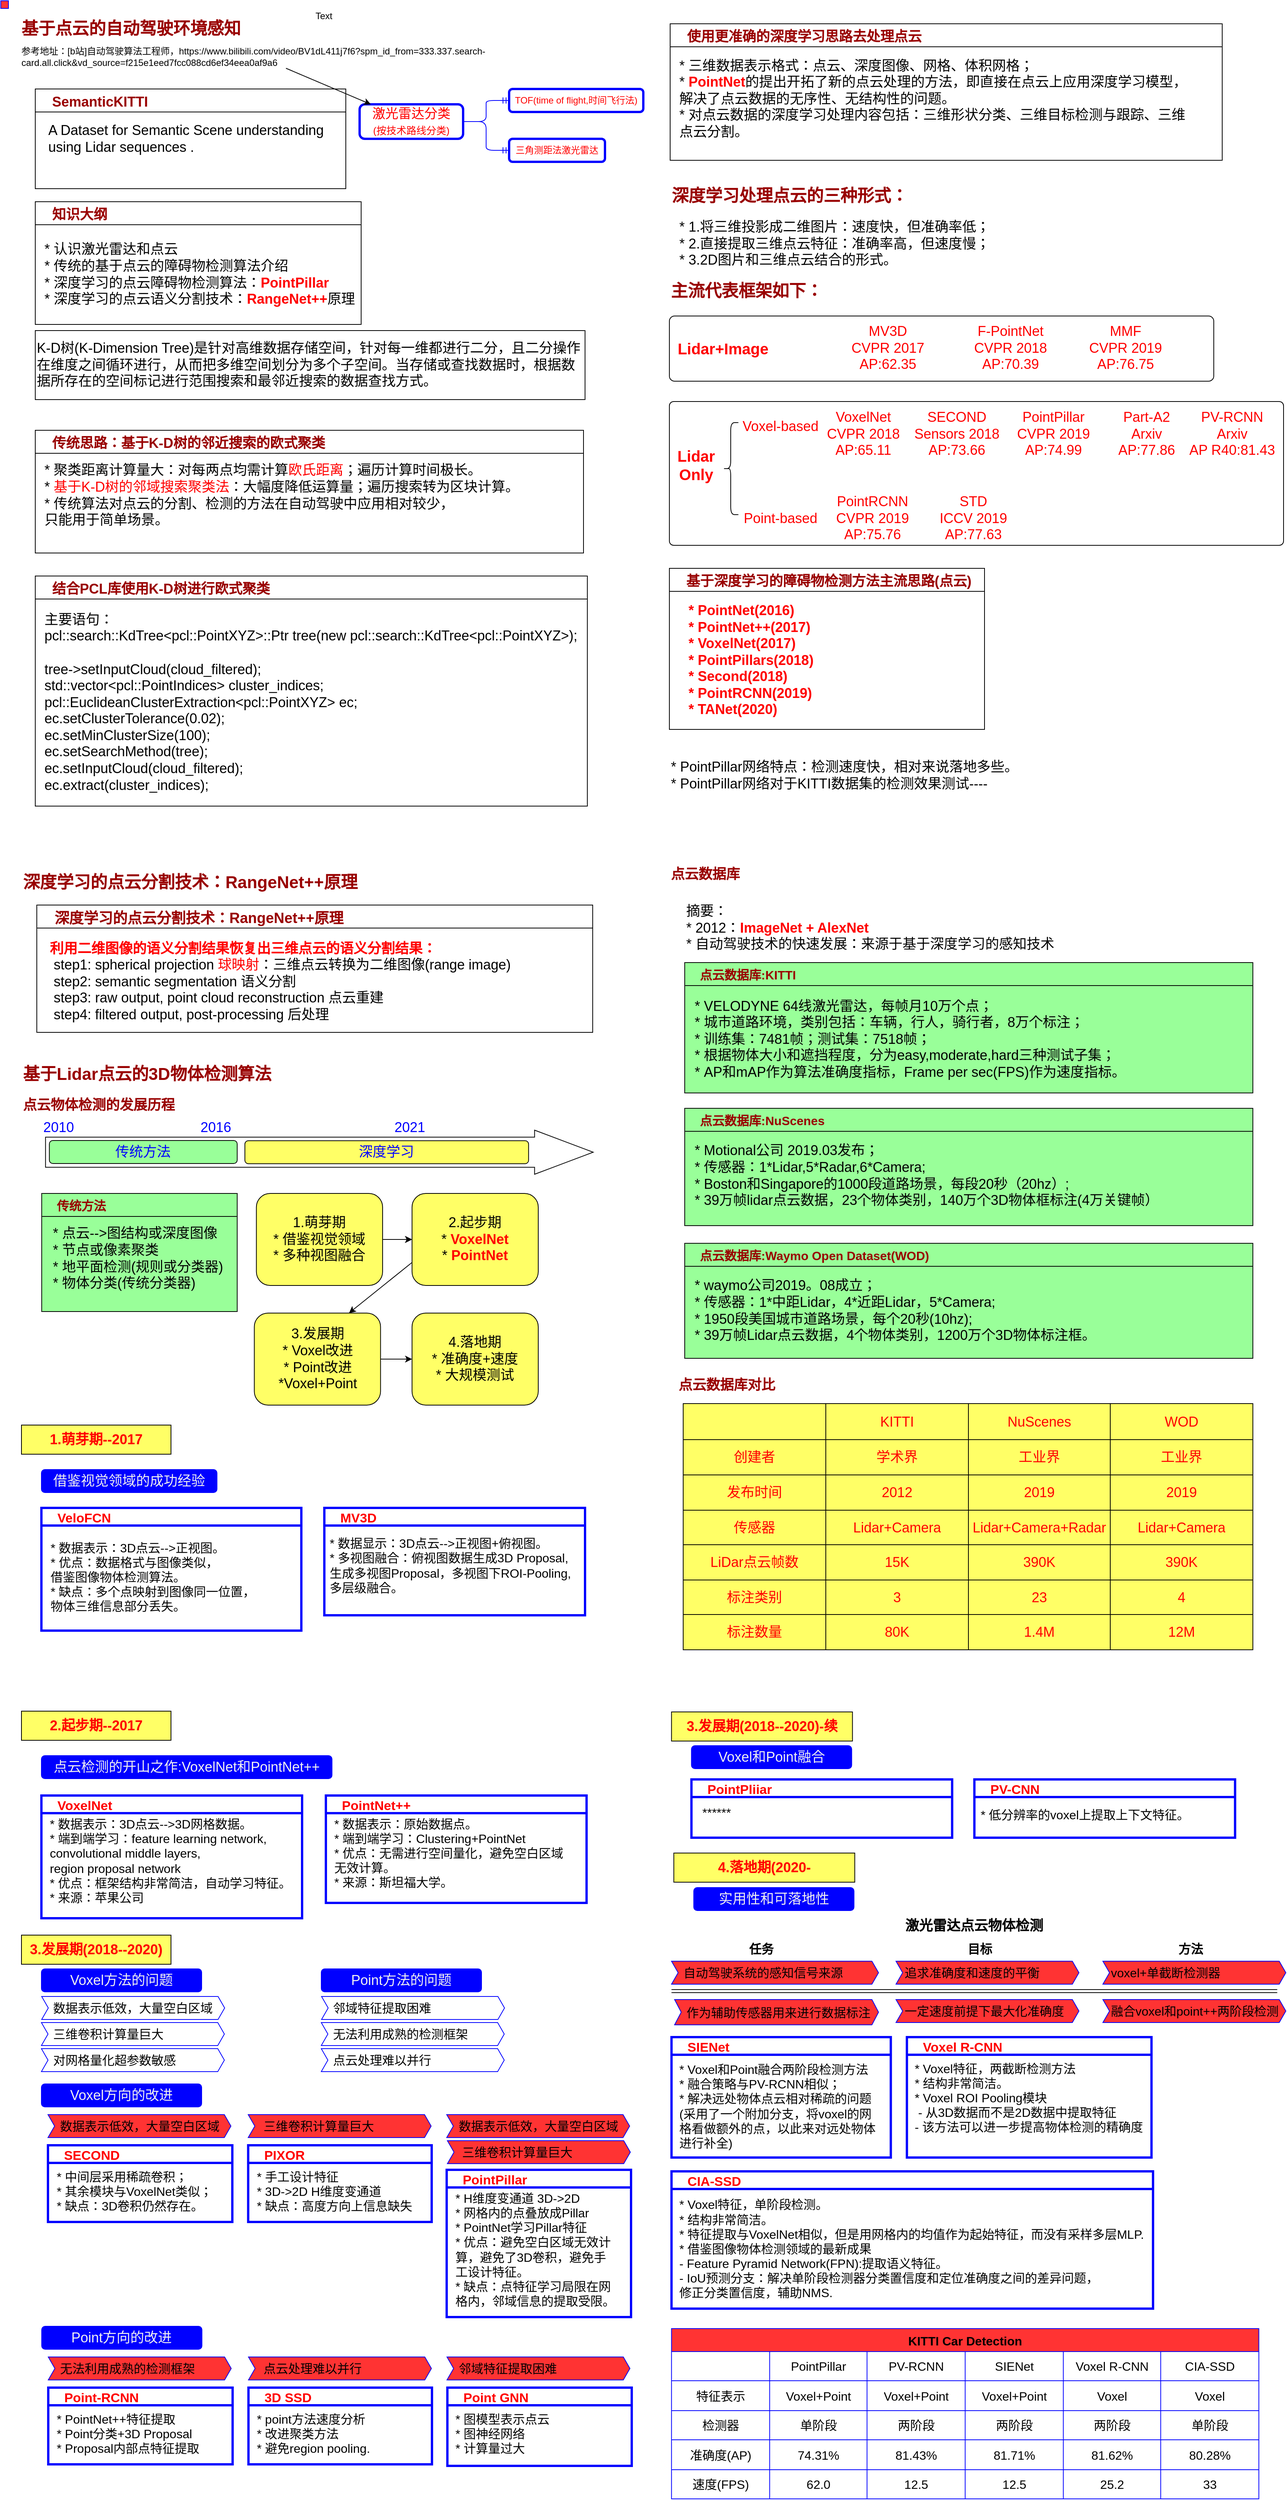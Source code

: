 <mxfile>
    <diagram id="BBAV9D_InWACFJXWCz8I" name="total">
        <mxGraphModel dx="1057" dy="468" grid="0" gridSize="10" guides="1" tooltips="1" connect="1" arrows="1" fold="1" page="1" pageScale="1" pageWidth="850" pageHeight="1100" background="#FFFFFF" math="0" shadow="0">
            <root>
                <mxCell id="C_afQrFluIcSGNfrB3Ea-0"/>
                <mxCell id="C_afQrFluIcSGNfrB3Ea-1" parent="C_afQrFluIcSGNfrB3Ea-0"/>
                <mxCell id="IoURgWBgD2bX4lnaYTKc-0" value="基于点云的自动驾驶环境感知" style="text;html=1;strokeColor=none;fillColor=none;align=left;verticalAlign=middle;whiteSpace=wrap;rounded=0;fontSize=22;fontColor=#990000;fontStyle=1" parent="C_afQrFluIcSGNfrB3Ea-1" vertex="1">
                    <mxGeometry x="25" y="22" width="335" height="30" as="geometry"/>
                </mxCell>
                <mxCell id="IoURgWBgD2bX4lnaYTKc-1" value="    SemanticKITTI" style="swimlane;fontSize=18;fontColor=#990000;strokeColor=#000000;fillColor=none;startSize=30;align=left;" parent="C_afQrFluIcSGNfrB3Ea-1" vertex="1">
                    <mxGeometry x="45" y="115" width="405" height="130" as="geometry">
                        <mxRectangle x="30" y="70" width="190" height="30" as="alternateBounds"/>
                    </mxGeometry>
                </mxCell>
                <mxCell id="IoURgWBgD2bX4lnaYTKc-2" value="A Dataset for Semantic Scene understanding &lt;br&gt;using Lidar sequences ." style="text;html=1;align=left;verticalAlign=middle;resizable=0;points=[];autosize=1;strokeColor=none;fillColor=none;fontSize=18;fontColor=#000000;" parent="IoURgWBgD2bX4lnaYTKc-1" vertex="1">
                    <mxGeometry x="15" y="40" width="370" height="50" as="geometry"/>
                </mxCell>
                <mxCell id="IoURgWBgD2bX4lnaYTKc-3" value="    知识大纲" style="swimlane;fontSize=18;fontColor=#990000;strokeColor=#000000;fillColor=none;startSize=30;align=left;" parent="C_afQrFluIcSGNfrB3Ea-1" vertex="1">
                    <mxGeometry x="45" y="262" width="425" height="160" as="geometry">
                        <mxRectangle x="25" y="220" width="395" height="30" as="alternateBounds"/>
                    </mxGeometry>
                </mxCell>
                <mxCell id="IoURgWBgD2bX4lnaYTKc-4" value="* 认识激光雷达和点云&lt;br&gt;* 传统的基于点云的障碍物检测算法介绍&lt;br&gt;* 深度学习的点云障碍物检测算法：&lt;b&gt;&lt;font color=&quot;#ff0000&quot;&gt;PointPillar&lt;/font&gt;&lt;/b&gt;&lt;br&gt;* 深度学习的点云语义分割技术：&lt;font color=&quot;#ff0000&quot;&gt;&lt;b&gt;RangeNet++&lt;/b&gt;&lt;/font&gt;原理" style="text;html=1;align=left;verticalAlign=middle;resizable=0;points=[];autosize=1;strokeColor=none;fillColor=none;fontSize=18;fontColor=#000000;" parent="IoURgWBgD2bX4lnaYTKc-3" vertex="1">
                    <mxGeometry x="10" y="50" width="420" height="90" as="geometry"/>
                </mxCell>
                <mxCell id="IoURgWBgD2bX4lnaYTKc-5" value="激光雷达分类&lt;br&gt;&lt;font style=&quot;font-size: 13px&quot;&gt;(按技术路线分类)&lt;/font&gt;" style="rounded=1;whiteSpace=wrap;html=1;fontSize=17;fontColor=#FF0000;strokeColor=#0000FF;strokeWidth=3;fillColor=none;" parent="C_afQrFluIcSGNfrB3Ea-1" vertex="1">
                    <mxGeometry x="468" y="135" width="135" height="45" as="geometry"/>
                </mxCell>
                <mxCell id="IoURgWBgD2bX4lnaYTKc-6" value="TOF(time of flight,时间飞行法)" style="rounded=1;whiteSpace=wrap;html=1;fontSize=12;fontColor=#FF0000;strokeColor=#0000FF;strokeWidth=3;fillColor=none;" parent="C_afQrFluIcSGNfrB3Ea-1" vertex="1">
                    <mxGeometry x="663" y="115" width="175" height="30" as="geometry"/>
                </mxCell>
                <mxCell id="IoURgWBgD2bX4lnaYTKc-7" value="三角测距法激光雷达" style="rounded=1;whiteSpace=wrap;html=1;fontSize=12;fontColor=#FF0000;strokeColor=#0000FF;strokeWidth=3;fillColor=none;" parent="C_afQrFluIcSGNfrB3Ea-1" vertex="1">
                    <mxGeometry x="663" y="180" width="125" height="30" as="geometry"/>
                </mxCell>
                <mxCell id="IoURgWBgD2bX4lnaYTKc-8" value="" style="edgeStyle=entityRelationEdgeStyle;fontSize=12;html=1;endArrow=ERmandOne;fontColor=#FF0000;strokeColor=#0000FF;fillColor=#33FF33;exitX=1;exitY=0.5;exitDx=0;exitDy=0;entryX=0;entryY=0.5;entryDx=0;entryDy=0;" parent="C_afQrFluIcSGNfrB3Ea-1" source="IoURgWBgD2bX4lnaYTKc-5" target="IoURgWBgD2bX4lnaYTKc-6" edge="1">
                    <mxGeometry width="100" height="100" relative="1" as="geometry">
                        <mxPoint x="603" y="190" as="sourcePoint"/>
                        <mxPoint x="663" y="150" as="targetPoint"/>
                    </mxGeometry>
                </mxCell>
                <mxCell id="IoURgWBgD2bX4lnaYTKc-9" value="" style="edgeStyle=entityRelationEdgeStyle;fontSize=12;html=1;endArrow=ERmandOne;fontColor=#FF0000;strokeColor=#0000FF;fillColor=#33FF33;exitX=1;exitY=0.5;exitDx=0;exitDy=0;entryX=0;entryY=0.5;entryDx=0;entryDy=0;" parent="C_afQrFluIcSGNfrB3Ea-1" source="IoURgWBgD2bX4lnaYTKc-5" target="IoURgWBgD2bX4lnaYTKc-7" edge="1">
                    <mxGeometry width="100" height="100" relative="1" as="geometry">
                        <mxPoint x="603" y="310" as="sourcePoint"/>
                        <mxPoint x="663" y="270" as="targetPoint"/>
                    </mxGeometry>
                </mxCell>
                <mxCell id="IoURgWBgD2bX4lnaYTKc-10" value="    传统思路：基于K-D树的邻近搜索的欧式聚类" style="swimlane;fontSize=18;fontColor=#990000;strokeColor=#000000;fillColor=none;startSize=30;align=left;" parent="C_afQrFluIcSGNfrB3Ea-1" vertex="1">
                    <mxGeometry x="45" y="560" width="715" height="160" as="geometry">
                        <mxRectangle x="25" y="220" width="395" height="30" as="alternateBounds"/>
                    </mxGeometry>
                </mxCell>
                <mxCell id="IoURgWBgD2bX4lnaYTKc-11" value="* 聚类距离计算量大：对每两点均需计算&lt;font color=&quot;#ff0000&quot;&gt;欧氏距离&lt;/font&gt;；遍历计算时间极长。&lt;br&gt;* &lt;font color=&quot;#ff0000&quot;&gt;基于K-D树的邻域搜索聚类法&lt;/font&gt;：大幅度降低运算量；遍历搜索转为区块计算。&lt;br&gt;* 传统算法对点云的分割、检测的方法在自动驾驶中应用相对较少，&lt;br&gt;只能用于简单场景。" style="text;html=1;align=left;verticalAlign=middle;resizable=0;points=[];autosize=1;strokeColor=none;fillColor=none;fontSize=18;fontColor=#000000;" parent="IoURgWBgD2bX4lnaYTKc-10" vertex="1">
                    <mxGeometry x="10" y="40" width="630" height="90" as="geometry"/>
                </mxCell>
                <mxCell id="IoURgWBgD2bX4lnaYTKc-12" value="K-D树(K-Dimension Tree)是针对高维数据存储空间，针对每一维都进行二分，且二分操作在维度之间循环进行，从而把多维空间划分为多个子空间。当存储或查找数据时，根据数据所存在的空间标记进行范围搜索和最邻近搜索的数据查找方式。" style="rounded=0;whiteSpace=wrap;html=1;fontSize=18;fontColor=#000000;fillColor=none;strokeColor=#000000;align=left;" parent="C_afQrFluIcSGNfrB3Ea-1" vertex="1">
                    <mxGeometry x="45" y="430" width="717" height="90" as="geometry"/>
                </mxCell>
                <mxCell id="IoURgWBgD2bX4lnaYTKc-13" value="    结合PCL库使用K-D树进行欧式聚类" style="swimlane;fontSize=18;fontColor=#990000;strokeColor=#000000;fillColor=none;startSize=30;align=left;" parent="C_afQrFluIcSGNfrB3Ea-1" vertex="1">
                    <mxGeometry x="45" y="750" width="720" height="300" as="geometry">
                        <mxRectangle x="25" y="220" width="395" height="30" as="alternateBounds"/>
                    </mxGeometry>
                </mxCell>
                <mxCell id="IoURgWBgD2bX4lnaYTKc-14" value="主要语句：&lt;br&gt;pcl::search::KdTree&amp;lt;pcl::PointXYZ&amp;gt;::Ptr tree(new pcl::search::KdTree&amp;lt;pcl::PointXYZ&amp;gt;);&lt;br&gt;&lt;br&gt;tree-&amp;gt;setInputCloud(cloud_filtered);&lt;br&gt;std::vector&amp;lt;pcl::PointIndices&amp;gt; cluster_indices;&lt;br&gt;pcl::EuclideanClusterExtraction&amp;lt;pcl::PointXYZ&amp;gt; ec;&lt;br&gt;ec.setClusterTolerance(0.02);&lt;br&gt;ec.setMinClusterSize(100);&lt;br&gt;ec.setSearchMethod(tree);&lt;br&gt;ec.setInputCloud(cloud_filtered);&lt;br&gt;ec.extract(cluster_indices);" style="text;html=1;align=left;verticalAlign=middle;resizable=0;points=[];autosize=1;strokeColor=none;fillColor=none;fontSize=18;fontColor=#000000;" parent="IoURgWBgD2bX4lnaYTKc-13" vertex="1">
                    <mxGeometry x="10" y="40" width="710" height="250" as="geometry"/>
                </mxCell>
                <mxCell id="IoURgWBgD2bX4lnaYTKc-15" value="" style="rounded=0;whiteSpace=wrap;html=1;fontSize=16;fontColor=#000000;strokeColor=#0000FF;fillColor=#FF3333;" parent="C_afQrFluIcSGNfrB3Ea-1" vertex="1">
                    <mxGeometry width="10" height="10" as="geometry"/>
                </mxCell>
                <mxCell id="mFhsWSTgd1l7tz8BLBhW-0" value="" style="rounded=1;whiteSpace=wrap;html=1;fontSize=18;fontColor=#FF0000;strokeColor=#000000;fillColor=none;arcSize=3;" parent="C_afQrFluIcSGNfrB3Ea-1" vertex="1">
                    <mxGeometry x="872" y="522.5" width="801" height="187.5" as="geometry"/>
                </mxCell>
                <mxCell id="mFhsWSTgd1l7tz8BLBhW-1" value="" style="rounded=1;whiteSpace=wrap;html=1;fontSize=18;fontColor=#FF0000;strokeColor=#000000;fillColor=none;arcSize=8;" parent="C_afQrFluIcSGNfrB3Ea-1" vertex="1">
                    <mxGeometry x="872" y="411" width="710" height="85" as="geometry"/>
                </mxCell>
                <mxCell id="mFhsWSTgd1l7tz8BLBhW-2" value="    使用更准确的深度学习思路去处理点云" style="swimlane;fontSize=18;fontColor=#990000;strokeColor=#000000;fillColor=none;startSize=30;align=left;" parent="C_afQrFluIcSGNfrB3Ea-1" vertex="1">
                    <mxGeometry x="873" y="30" width="720" height="178" as="geometry">
                        <mxRectangle x="25" y="220" width="395" height="30" as="alternateBounds"/>
                    </mxGeometry>
                </mxCell>
                <mxCell id="mFhsWSTgd1l7tz8BLBhW-3" value="* 三维数据表示格式：点云、深度图像、网格、体积网格；&lt;br&gt;* &lt;b&gt;&lt;font color=&quot;#ff0000&quot;&gt;PointNet&lt;/font&gt;&lt;/b&gt;的提出开拓了新的点云处理的方法，即直接在点云上应用深度学习模型，&lt;br&gt;解决了点云数据的无序性、无结构性的问题。&lt;br&gt;* 对点云数据的深度学习处理内容包括：三维形状分类、三维目标检测与跟踪、三维&lt;br&gt;点云分割。" style="text;html=1;align=left;verticalAlign=middle;resizable=0;points=[];autosize=1;strokeColor=none;fillColor=none;fontSize=18;fontColor=#000000;" parent="mFhsWSTgd1l7tz8BLBhW-2" vertex="1">
                    <mxGeometry x="10" y="38" width="680" height="120" as="geometry"/>
                </mxCell>
                <mxCell id="mFhsWSTgd1l7tz8BLBhW-4" value="* 1.将三维投影成二维图片：速度快，但准确率低；&lt;br&gt;* 2.直接提取三维点云特征：准确率高，但速度慢；&lt;br&gt;* 3.2D图片和三维点云结合的形式。" style="text;html=1;align=left;verticalAlign=middle;resizable=0;points=[];autosize=1;strokeColor=none;fillColor=none;fontSize=18;fontColor=#000000;" parent="C_afQrFluIcSGNfrB3Ea-1" vertex="1">
                    <mxGeometry x="883" y="282" width="420" height="70" as="geometry"/>
                </mxCell>
                <mxCell id="mFhsWSTgd1l7tz8BLBhW-5" value="深度学习处理点云的三种形式：" style="text;html=1;strokeColor=none;fillColor=none;align=left;verticalAlign=middle;whiteSpace=wrap;rounded=0;fontSize=22;fontColor=#990000;fontStyle=1" parent="C_afQrFluIcSGNfrB3Ea-1" vertex="1">
                    <mxGeometry x="873" y="240" width="335" height="30" as="geometry"/>
                </mxCell>
                <mxCell id="mFhsWSTgd1l7tz8BLBhW-6" value="Lidar+Image" style="text;html=1;strokeColor=none;fillColor=none;align=center;verticalAlign=middle;whiteSpace=wrap;rounded=0;fontSize=20;fontColor=#FF0000;fontStyle=1" parent="C_afQrFluIcSGNfrB3Ea-1" vertex="1">
                    <mxGeometry x="882" y="438" width="120" height="30" as="geometry"/>
                </mxCell>
                <mxCell id="mFhsWSTgd1l7tz8BLBhW-7" value="MV3D&lt;br&gt;CVPR 2017&lt;br&gt;AP:62.35" style="text;html=1;strokeColor=none;fillColor=none;align=center;verticalAlign=middle;whiteSpace=wrap;rounded=0;fontSize=18;fontColor=#FF0000;" parent="C_afQrFluIcSGNfrB3Ea-1" vertex="1">
                    <mxGeometry x="1102" y="428" width="110" height="50" as="geometry"/>
                </mxCell>
                <mxCell id="mFhsWSTgd1l7tz8BLBhW-8" value="MMF&lt;br&gt;CVPR 2019&lt;br&gt;AP:76.75" style="text;html=1;strokeColor=none;fillColor=none;align=center;verticalAlign=middle;whiteSpace=wrap;rounded=0;fontSize=18;fontColor=#FF0000;" parent="C_afQrFluIcSGNfrB3Ea-1" vertex="1">
                    <mxGeometry x="1412" y="428" width="110" height="50" as="geometry"/>
                </mxCell>
                <mxCell id="mFhsWSTgd1l7tz8BLBhW-9" value="F-PointNet&lt;br&gt;CVPR 2018&lt;br&gt;AP:70.39" style="text;html=1;strokeColor=none;fillColor=none;align=center;verticalAlign=middle;whiteSpace=wrap;rounded=0;fontSize=18;fontColor=#FF0000;" parent="C_afQrFluIcSGNfrB3Ea-1" vertex="1">
                    <mxGeometry x="1262" y="428" width="110" height="50" as="geometry"/>
                </mxCell>
                <mxCell id="mFhsWSTgd1l7tz8BLBhW-10" value="" style="shape=curlyBracket;whiteSpace=wrap;html=1;rounded=1;fontSize=18;fontColor=#FF0000;strokeColor=#000000;fillColor=none;" parent="C_afQrFluIcSGNfrB3Ea-1" vertex="1">
                    <mxGeometry x="942" y="550" width="20" height="120" as="geometry"/>
                </mxCell>
                <mxCell id="mFhsWSTgd1l7tz8BLBhW-11" value="Lidar &lt;br&gt;Only" style="text;html=1;strokeColor=none;fillColor=none;align=center;verticalAlign=middle;whiteSpace=wrap;rounded=0;fontSize=20;fontColor=#FF0000;fontStyle=1" parent="C_afQrFluIcSGNfrB3Ea-1" vertex="1">
                    <mxGeometry x="872" y="590" width="70" height="30" as="geometry"/>
                </mxCell>
                <mxCell id="mFhsWSTgd1l7tz8BLBhW-12" value="Voxel-based" style="text;html=1;strokeColor=none;fillColor=none;align=center;verticalAlign=middle;whiteSpace=wrap;rounded=0;fontSize=18;fontColor=#FF0000;" parent="C_afQrFluIcSGNfrB3Ea-1" vertex="1">
                    <mxGeometry x="962" y="540" width="110" height="30" as="geometry"/>
                </mxCell>
                <mxCell id="mFhsWSTgd1l7tz8BLBhW-13" value="Point-based" style="text;html=1;strokeColor=none;fillColor=none;align=center;verticalAlign=middle;whiteSpace=wrap;rounded=0;fontSize=18;fontColor=#FF0000;" parent="C_afQrFluIcSGNfrB3Ea-1" vertex="1">
                    <mxGeometry x="962" y="660" width="110" height="30" as="geometry"/>
                </mxCell>
                <mxCell id="mFhsWSTgd1l7tz8BLBhW-14" value="VoxelNet&lt;br&gt;CVPR 2018&lt;br&gt;AP:65.11" style="text;html=1;strokeColor=none;fillColor=none;align=center;verticalAlign=middle;whiteSpace=wrap;rounded=0;fontSize=18;fontColor=#FF0000;" parent="C_afQrFluIcSGNfrB3Ea-1" vertex="1">
                    <mxGeometry x="1075" y="540" width="100" height="50" as="geometry"/>
                </mxCell>
                <mxCell id="mFhsWSTgd1l7tz8BLBhW-15" value="PointPillar&lt;br&gt;CVPR 2019&lt;br&gt;AP:74.99" style="text;html=1;strokeColor=none;fillColor=none;align=center;verticalAlign=middle;whiteSpace=wrap;rounded=0;fontSize=18;fontColor=#FF0000;" parent="C_afQrFluIcSGNfrB3Ea-1" vertex="1">
                    <mxGeometry x="1323" y="540" width="100" height="50" as="geometry"/>
                </mxCell>
                <mxCell id="mFhsWSTgd1l7tz8BLBhW-16" value="SECOND&lt;br&gt;Sensors 2018&lt;br&gt;AP:73.66" style="text;html=1;strokeColor=none;fillColor=none;align=center;verticalAlign=middle;whiteSpace=wrap;rounded=0;fontSize=18;fontColor=#FF0000;" parent="C_afQrFluIcSGNfrB3Ea-1" vertex="1">
                    <mxGeometry x="1188" y="540" width="118" height="50" as="geometry"/>
                </mxCell>
                <mxCell id="mFhsWSTgd1l7tz8BLBhW-17" value="PV-RCNN&lt;br&gt;Arxiv&lt;br&gt;AP R40:81.43" style="text;html=1;strokeColor=none;fillColor=none;align=center;verticalAlign=middle;whiteSpace=wrap;rounded=0;fontSize=18;fontColor=#FF0000;" parent="C_afQrFluIcSGNfrB3Ea-1" vertex="1">
                    <mxGeometry x="1546" y="540" width="120" height="50" as="geometry"/>
                </mxCell>
                <mxCell id="mFhsWSTgd1l7tz8BLBhW-18" value="Part-A2&lt;br&gt;Arxiv&lt;br&gt;AP:77.86" style="text;html=1;strokeColor=none;fillColor=none;align=center;verticalAlign=middle;whiteSpace=wrap;rounded=0;fontSize=18;fontColor=#FF0000;" parent="C_afQrFluIcSGNfrB3Ea-1" vertex="1">
                    <mxGeometry x="1443" y="540" width="103" height="50" as="geometry"/>
                </mxCell>
                <mxCell id="mFhsWSTgd1l7tz8BLBhW-19" value="PointRCNN&lt;br&gt;CVPR 2019&lt;br&gt;AP:75.76" style="text;html=1;strokeColor=none;fillColor=none;align=center;verticalAlign=middle;whiteSpace=wrap;rounded=0;fontSize=18;fontColor=#FF0000;" parent="C_afQrFluIcSGNfrB3Ea-1" vertex="1">
                    <mxGeometry x="1087" y="650" width="100" height="50" as="geometry"/>
                </mxCell>
                <mxCell id="mFhsWSTgd1l7tz8BLBhW-20" value="STD&lt;br&gt;ICCV 2019&lt;br&gt;AP:77.63" style="text;html=1;strokeColor=none;fillColor=none;align=center;verticalAlign=middle;whiteSpace=wrap;rounded=0;fontSize=18;fontColor=#FF0000;" parent="C_afQrFluIcSGNfrB3Ea-1" vertex="1">
                    <mxGeometry x="1217" y="650" width="103" height="50" as="geometry"/>
                </mxCell>
                <mxCell id="mFhsWSTgd1l7tz8BLBhW-21" value="主流代表框架如下：" style="text;html=1;strokeColor=none;fillColor=none;align=left;verticalAlign=middle;whiteSpace=wrap;rounded=0;fontSize=22;fontColor=#990000;fontStyle=1" parent="C_afQrFluIcSGNfrB3Ea-1" vertex="1">
                    <mxGeometry x="872" y="364" width="211" height="30" as="geometry"/>
                </mxCell>
                <mxCell id="mFhsWSTgd1l7tz8BLBhW-22" value="    基于深度学习的障碍物检测方法主流思路(点云)" style="swimlane;fontSize=18;fontColor=#990000;strokeColor=#000000;fillColor=none;startSize=30;align=left;" parent="C_afQrFluIcSGNfrB3Ea-1" vertex="1">
                    <mxGeometry x="872" y="740" width="411" height="210" as="geometry">
                        <mxRectangle x="25" y="220" width="395" height="30" as="alternateBounds"/>
                    </mxGeometry>
                </mxCell>
                <mxCell id="mFhsWSTgd1l7tz8BLBhW-23" value="* PointNet(2016)&lt;br&gt;* PointNet++(2017)&lt;br&gt;* VoxelNet(2017)&lt;br&gt;* PointPillars(2018)&lt;br&gt;* Second(2018)&lt;br&gt;* PointRCNN(2019)&lt;br&gt;* TANet(2020)" style="text;html=1;align=left;verticalAlign=middle;resizable=0;points=[];autosize=1;strokeColor=none;fillColor=none;fontSize=18;fontColor=#FF0000;fontStyle=1" parent="mFhsWSTgd1l7tz8BLBhW-22" vertex="1">
                    <mxGeometry x="23" y="40" width="180" height="160" as="geometry"/>
                </mxCell>
                <mxCell id="mFhsWSTgd1l7tz8BLBhW-24" value="* PointPillar网络特点：检测速度快，相对来说落地多些。&lt;br&gt;* PointPillar网络对于KITTI数据集的检测效果测试----" style="text;html=1;strokeColor=none;fillColor=none;align=left;verticalAlign=middle;whiteSpace=wrap;rounded=0;fontColor=#000000;fontSize=18;" parent="C_afQrFluIcSGNfrB3Ea-1" vertex="1">
                    <mxGeometry x="872" y="970" width="481" height="80" as="geometry"/>
                </mxCell>
                <mxCell id="B36qyMAXGPcvyeYNCh5f-0" value="深度学习的点云分割技术：RangeNet++原理" style="text;html=1;strokeColor=none;fillColor=none;align=left;verticalAlign=middle;whiteSpace=wrap;rounded=0;fontSize=22;fontColor=#990000;fontStyle=1" parent="C_afQrFluIcSGNfrB3Ea-1" vertex="1">
                    <mxGeometry x="27" y="1135" width="455" height="30" as="geometry"/>
                </mxCell>
                <mxCell id="B36qyMAXGPcvyeYNCh5f-1" value="    深度学习的点云分割技术：RangeNet++原理" style="swimlane;fontSize=19;fontColor=#990000;strokeColor=#000000;fillColor=none;startSize=30;align=left;" parent="C_afQrFluIcSGNfrB3Ea-1" vertex="1">
                    <mxGeometry x="47" y="1179" width="725" height="166" as="geometry">
                        <mxRectangle x="25" y="220" width="395" height="30" as="alternateBounds"/>
                    </mxGeometry>
                </mxCell>
                <mxCell id="B36qyMAXGPcvyeYNCh5f-2" value="&lt;b&gt;&lt;font color=&quot;#ff0000&quot;&gt;利用二维图像的语义分割结果恢复出三维点云的语义分割结果：&lt;/font&gt;&lt;/b&gt;&lt;br&gt;&amp;nbsp;step1: spherical projection &lt;font color=&quot;#ff0000&quot;&gt;球映射&lt;/font&gt;：三维点云转换为二维图像(range image)&lt;br&gt;&amp;nbsp;step2: semantic segmentation 语义分割&lt;br&gt;&amp;nbsp;step3: raw output, point cloud reconstruction 点云重建&lt;br&gt;&amp;nbsp;step4: filtered output, post-processing 后处理" style="text;html=1;align=left;verticalAlign=middle;resizable=0;points=[];autosize=1;strokeColor=none;fillColor=none;fontSize=18;fontColor=#000000;" parent="B36qyMAXGPcvyeYNCh5f-1" vertex="1">
                    <mxGeometry x="15" y="40" width="620" height="120" as="geometry"/>
                </mxCell>
                <mxCell id="B36qyMAXGPcvyeYNCh5f-3" value="基于Lidar点云的3D物体检测算法" style="text;html=1;strokeColor=none;fillColor=none;align=left;verticalAlign=middle;whiteSpace=wrap;rounded=0;fontSize=22;fontColor=#990000;fontStyle=1" parent="C_afQrFluIcSGNfrB3Ea-1" vertex="1">
                    <mxGeometry x="27" y="1385" width="355" height="30" as="geometry"/>
                </mxCell>
                <mxCell id="B36qyMAXGPcvyeYNCh5f-4" value="点云物体检测的发展历程" style="text;html=1;strokeColor=none;fillColor=none;align=left;verticalAlign=middle;whiteSpace=wrap;rounded=0;fontSize=18;fontColor=#990000;fontStyle=1" parent="C_afQrFluIcSGNfrB3Ea-1" vertex="1">
                    <mxGeometry x="27" y="1425" width="225" height="30" as="geometry"/>
                </mxCell>
                <mxCell id="B36qyMAXGPcvyeYNCh5f-5" value="    传统方法" style="swimlane;fontSize=16;fontColor=#990000;strokeColor=#000000;fillColor=#99FF99;startSize=30;align=left;swimlaneFillColor=#99FF99;" parent="C_afQrFluIcSGNfrB3Ea-1" vertex="1">
                    <mxGeometry x="53.37" y="1555" width="255" height="154" as="geometry">
                        <mxRectangle x="25" y="220" width="395" height="30" as="alternateBounds"/>
                    </mxGeometry>
                </mxCell>
                <mxCell id="B36qyMAXGPcvyeYNCh5f-6" value="* 点云--&amp;gt;图结构或深度图像&lt;br&gt;* 节点或像素聚类&lt;br&gt;* 地平面检测(规则或分类器)&lt;br&gt;* 物体分类(传统分类器)" style="text;html=1;align=left;verticalAlign=middle;resizable=0;points=[];autosize=1;strokeColor=none;fillColor=none;fontSize=18;fontColor=#000000;" parent="B36qyMAXGPcvyeYNCh5f-5" vertex="1">
                    <mxGeometry x="12.5" y="40" width="240" height="90" as="geometry"/>
                </mxCell>
                <mxCell id="B36qyMAXGPcvyeYNCh5f-7" value="" style="group" parent="C_afQrFluIcSGNfrB3Ea-1" vertex="1" connectable="0">
                    <mxGeometry x="53.37" y="1462" width="719.255" height="68.005" as="geometry"/>
                </mxCell>
                <mxCell id="B36qyMAXGPcvyeYNCh5f-8" value="" style="shape=singleArrow;direction=north;whiteSpace=wrap;html=1;fontSize=18;rotation=90;arrowWidth=0.683;arrowSize=0.107;fillColor=none;strokeColor=#000000;" parent="B36qyMAXGPcvyeYNCh5f-7" vertex="1">
                    <mxGeometry x="333.38" y="-317.87" width="57.5" height="714.25" as="geometry"/>
                </mxCell>
                <mxCell id="B36qyMAXGPcvyeYNCh5f-9" value="&lt;font color=&quot;#0000ff&quot;&gt;传统方法&lt;/font&gt;" style="rounded=1;whiteSpace=wrap;html=1;fontSize=18;strokeColor=#000000;fillColor=#99FF99;" parent="B36qyMAXGPcvyeYNCh5f-7" vertex="1">
                    <mxGeometry x="10" y="24" width="245" height="30" as="geometry"/>
                </mxCell>
                <mxCell id="B36qyMAXGPcvyeYNCh5f-10" value="&lt;font color=&quot;#0000ff&quot;&gt;深度学习&lt;/font&gt;" style="rounded=1;whiteSpace=wrap;html=1;fontSize=18;strokeColor=#000000;fillColor=#FFFF66;" parent="B36qyMAXGPcvyeYNCh5f-7" vertex="1">
                    <mxGeometry x="265" y="24.25" width="370" height="30" as="geometry"/>
                </mxCell>
                <mxCell id="B36qyMAXGPcvyeYNCh5f-11" value="2010" style="text;html=1;strokeColor=none;fillColor=none;align=center;verticalAlign=middle;whiteSpace=wrap;rounded=0;fontSize=18;fontColor=#0000FF;" parent="B36qyMAXGPcvyeYNCh5f-7" vertex="1">
                    <mxGeometry width="45" height="14" as="geometry"/>
                </mxCell>
                <mxCell id="B36qyMAXGPcvyeYNCh5f-12" value="2016" style="text;html=1;strokeColor=none;fillColor=none;align=center;verticalAlign=middle;whiteSpace=wrap;rounded=0;fontSize=18;fontColor=#0000FF;" parent="B36qyMAXGPcvyeYNCh5f-7" vertex="1">
                    <mxGeometry x="205" width="45" height="14" as="geometry"/>
                </mxCell>
                <mxCell id="B36qyMAXGPcvyeYNCh5f-13" value="2021" style="text;html=1;strokeColor=none;fillColor=none;align=center;verticalAlign=middle;whiteSpace=wrap;rounded=0;fontSize=18;fontColor=#0000FF;" parent="B36qyMAXGPcvyeYNCh5f-7" vertex="1">
                    <mxGeometry x="458" width="45" height="14" as="geometry"/>
                </mxCell>
                <mxCell id="B36qyMAXGPcvyeYNCh5f-14" value="" style="edgeStyle=none;html=1;fontSize=18;fontColor=#000000;" parent="C_afQrFluIcSGNfrB3Ea-1" source="B36qyMAXGPcvyeYNCh5f-16" target="B36qyMAXGPcvyeYNCh5f-18" edge="1">
                    <mxGeometry relative="1" as="geometry"/>
                </mxCell>
                <mxCell id="B36qyMAXGPcvyeYNCh5f-15" style="edgeStyle=none;html=1;exitX=1;exitY=0.5;exitDx=0;exitDy=0;entryX=0;entryY=0.5;entryDx=0;entryDy=0;fontSize=18;fontColor=#000000;strokeColor=#000000;" parent="C_afQrFluIcSGNfrB3Ea-1" source="B36qyMAXGPcvyeYNCh5f-16" target="B36qyMAXGPcvyeYNCh5f-18" edge="1">
                    <mxGeometry relative="1" as="geometry"/>
                </mxCell>
                <mxCell id="B36qyMAXGPcvyeYNCh5f-16" value="1.萌芽期&lt;br style=&quot;font-size: 18px;&quot;&gt;* 借鉴视觉领域&lt;br style=&quot;font-size: 18px;&quot;&gt;* 多种视图融合" style="rounded=1;whiteSpace=wrap;html=1;fontSize=18;fontColor=#000000;strokeColor=#000000;fillColor=#FFFF66;align=center;" parent="C_afQrFluIcSGNfrB3Ea-1" vertex="1">
                    <mxGeometry x="333.37" y="1555" width="164.63" height="120" as="geometry"/>
                </mxCell>
                <mxCell id="B36qyMAXGPcvyeYNCh5f-17" style="edgeStyle=none;html=1;exitX=0;exitY=0.75;exitDx=0;exitDy=0;entryX=0.75;entryY=0;entryDx=0;entryDy=0;fontSize=18;fontColor=#000000;strokeColor=#000000;" parent="C_afQrFluIcSGNfrB3Ea-1" source="B36qyMAXGPcvyeYNCh5f-18" target="B36qyMAXGPcvyeYNCh5f-20" edge="1">
                    <mxGeometry relative="1" as="geometry"/>
                </mxCell>
                <mxCell id="B36qyMAXGPcvyeYNCh5f-18" value="2.起步期&lt;br&gt;* &lt;font color=&quot;#ff0000&quot;&gt;&lt;b&gt;VoxelNet&lt;/b&gt;&lt;/font&gt;&lt;br&gt;* &lt;b&gt;&lt;font color=&quot;#ff0000&quot;&gt;PointNet&lt;/font&gt;&lt;/b&gt;" style="rounded=1;whiteSpace=wrap;html=1;fontSize=18;fontColor=#000000;strokeColor=#000000;fillColor=#FFFF66;align=center;" parent="C_afQrFluIcSGNfrB3Ea-1" vertex="1">
                    <mxGeometry x="536.37" y="1555" width="164.63" height="120" as="geometry"/>
                </mxCell>
                <mxCell id="B36qyMAXGPcvyeYNCh5f-19" style="edgeStyle=none;html=1;exitX=1;exitY=0.5;exitDx=0;exitDy=0;entryX=0;entryY=0.5;entryDx=0;entryDy=0;fontSize=18;fontColor=#000000;strokeColor=#000000;" parent="C_afQrFluIcSGNfrB3Ea-1" source="B36qyMAXGPcvyeYNCh5f-20" target="B36qyMAXGPcvyeYNCh5f-21" edge="1">
                    <mxGeometry relative="1" as="geometry"/>
                </mxCell>
                <mxCell id="B36qyMAXGPcvyeYNCh5f-20" value="3.发展期&lt;br&gt;* Voxel改进&lt;br&gt;* Point改进&lt;br&gt;*Voxel+Point" style="rounded=1;whiteSpace=wrap;html=1;fontSize=18;fontColor=#000000;strokeColor=#000000;fillColor=#FFFF66;align=center;" parent="C_afQrFluIcSGNfrB3Ea-1" vertex="1">
                    <mxGeometry x="330.68" y="1711" width="164.63" height="120" as="geometry"/>
                </mxCell>
                <mxCell id="B36qyMAXGPcvyeYNCh5f-21" value="4.落地期&lt;br&gt;* 准确度+速度&lt;br&gt;* 大规模测试" style="rounded=1;whiteSpace=wrap;html=1;fontSize=18;fontColor=#000000;strokeColor=#000000;fillColor=#FFFF66;align=center;" parent="C_afQrFluIcSGNfrB3Ea-1" vertex="1">
                    <mxGeometry x="536.37" y="1711" width="164.63" height="120" as="geometry"/>
                </mxCell>
                <mxCell id="B36qyMAXGPcvyeYNCh5f-22" value="1.萌芽期--2017" style="rounded=0;whiteSpace=wrap;html=1;fontSize=18;fontColor=#FF0000;strokeColor=#000000;fillColor=#FFFF66;fontStyle=1" parent="C_afQrFluIcSGNfrB3Ea-1" vertex="1">
                    <mxGeometry x="27" y="1857" width="195" height="38" as="geometry"/>
                </mxCell>
                <mxCell id="B36qyMAXGPcvyeYNCh5f-23" value="借鉴视觉领域的成功经验" style="rounded=1;whiteSpace=wrap;html=1;fontSize=18;fontColor=#F0F0F0;strokeColor=#0000FF;fillColor=#0000FF;" parent="C_afQrFluIcSGNfrB3Ea-1" vertex="1">
                    <mxGeometry x="53" y="1915" width="229" height="30" as="geometry"/>
                </mxCell>
                <mxCell id="B36qyMAXGPcvyeYNCh5f-24" value="    VeloFCN" style="swimlane;fontSize=17;fontColor=#FF0000;strokeColor=#0000FF;strokeWidth=3;fillColor=none;align=left;" parent="C_afQrFluIcSGNfrB3Ea-1" vertex="1">
                    <mxGeometry x="53" y="1965" width="339" height="160" as="geometry"/>
                </mxCell>
                <mxCell id="B36qyMAXGPcvyeYNCh5f-25" value="&lt;span style=&quot;color: rgb(0 , 0 , 0) ; font-size: 16px&quot;&gt;* 数据表示：3D点云--&amp;gt;正视图。&lt;/span&gt;&lt;br style=&quot;padding: 0px ; margin: 0px ; color: rgb(0 , 0 , 0) ; font-size: 16px&quot;&gt;&lt;span style=&quot;color: rgb(0 , 0 , 0) ; font-size: 16px&quot;&gt;* 优点：数据格式与图像类似，&lt;/span&gt;&lt;br style=&quot;padding: 0px ; margin: 0px ; color: rgb(0 , 0 , 0) ; font-size: 16px&quot;&gt;&lt;span style=&quot;color: rgb(0 , 0 , 0) ; font-size: 16px&quot;&gt;借鉴图像物体检测算法。&lt;/span&gt;&lt;br style=&quot;padding: 0px ; margin: 0px ; color: rgb(0 , 0 , 0) ; font-size: 16px&quot;&gt;&lt;span style=&quot;color: rgb(0 , 0 , 0) ; font-size: 16px&quot;&gt;* 缺点：多个点映射到图像同一位置，&lt;/span&gt;&lt;br style=&quot;padding: 0px ; margin: 0px ; color: rgb(0 , 0 , 0) ; font-size: 16px&quot;&gt;&lt;span style=&quot;color: rgb(0 , 0 , 0) ; font-size: 16px&quot;&gt;物体三维信息部分丢失。&lt;/span&gt;" style="text;html=1;align=left;verticalAlign=middle;resizable=0;points=[];autosize=1;strokeColor=none;fillColor=none;fontSize=13;fontColor=#FF0000;" parent="B36qyMAXGPcvyeYNCh5f-24" vertex="1">
                    <mxGeometry x="10" y="45" width="280" height="90" as="geometry"/>
                </mxCell>
                <mxCell id="B36qyMAXGPcvyeYNCh5f-26" value="    MV3D" style="swimlane;fontSize=17;fontColor=#FF0000;strokeColor=#0000FF;strokeWidth=3;fillColor=none;align=left;" parent="C_afQrFluIcSGNfrB3Ea-1" vertex="1">
                    <mxGeometry x="422" y="1965" width="340" height="140" as="geometry"/>
                </mxCell>
                <mxCell id="B36qyMAXGPcvyeYNCh5f-27" value="&lt;font style=&quot;font-size: 16px&quot; color=&quot;#000000&quot;&gt;&lt;font style=&quot;font-size: 16px&quot;&gt;* 数据显示：3D点云--&amp;gt;正视图+俯视图。&lt;br&gt;&lt;/font&gt;* 多视图融合：俯视图数据生成3D Proposal,&lt;br&gt;生成多视图Proposal，多视图下ROI-Pooling,&lt;br&gt;多层级融合。&lt;/font&gt;" style="text;html=1;align=left;verticalAlign=middle;resizable=0;points=[];autosize=1;strokeColor=none;fillColor=none;fontSize=13;fontColor=#FF0000;" parent="B36qyMAXGPcvyeYNCh5f-26" vertex="1">
                    <mxGeometry x="5" y="40" width="330" height="70" as="geometry"/>
                </mxCell>
                <mxCell id="yi908uLwg-Yaaa1Ifbve-0" value="点云数据库" style="text;html=1;strokeColor=none;fillColor=none;align=left;verticalAlign=middle;whiteSpace=wrap;rounded=0;fontSize=18;fontColor=#990000;fontStyle=1" parent="C_afQrFluIcSGNfrB3Ea-1" vertex="1">
                    <mxGeometry x="872" y="1124" width="115" height="30" as="geometry"/>
                </mxCell>
                <mxCell id="yi908uLwg-Yaaa1Ifbve-1" value="    点云数据库:KITTI" style="swimlane;fontSize=16;fontColor=#990000;strokeColor=#000000;fillColor=#99FF99;startSize=30;align=left;swimlaneFillColor=#99FF99;" parent="C_afQrFluIcSGNfrB3Ea-1" vertex="1">
                    <mxGeometry x="892" y="1254" width="741" height="170" as="geometry">
                        <mxRectangle x="25" y="220" width="395" height="30" as="alternateBounds"/>
                    </mxGeometry>
                </mxCell>
                <mxCell id="yi908uLwg-Yaaa1Ifbve-2" value="* VELODYNE 64线激光雷达，每帧月10万个点；&lt;br&gt;* 城市道路环境，类别包括：车辆，行人，骑行者，8万个标注；&lt;br&gt;* 训练集：7481帧；测试集：7518帧；&lt;br&gt;* 根据物体大小和遮挡程度，分为easy,moderate,hard三种测试子集；&lt;br&gt;* AP和mAP作为算法准确度指标，Frame per sec(FPS)作为速度指标。" style="text;html=1;align=left;verticalAlign=middle;resizable=0;points=[];autosize=1;strokeColor=none;fillColor=none;fontSize=18;fontColor=#000000;" parent="yi908uLwg-Yaaa1Ifbve-1" vertex="1">
                    <mxGeometry x="11.0" y="40" width="580" height="120" as="geometry"/>
                </mxCell>
                <mxCell id="yi908uLwg-Yaaa1Ifbve-3" value="摘要：&lt;br&gt;* 2012：&lt;b&gt;&lt;font color=&quot;#ff0000&quot;&gt;ImageNet + AlexNet&lt;/font&gt;&lt;/b&gt;&lt;br&gt;* 自动驾驶技术的快速发展：来源于基于深度学习的感知技术" style="text;html=1;align=left;verticalAlign=middle;resizable=0;points=[];autosize=1;strokeColor=none;fillColor=none;fontSize=18;fontColor=#000000;" parent="C_afQrFluIcSGNfrB3Ea-1" vertex="1">
                    <mxGeometry x="892" y="1174" width="500" height="70" as="geometry"/>
                </mxCell>
                <mxCell id="yi908uLwg-Yaaa1Ifbve-4" value="    点云数据库:NuScenes" style="swimlane;fontSize=16;fontColor=#990000;strokeColor=#000000;fillColor=#99FF99;startSize=30;align=left;swimlaneFillColor=#99FF99;" parent="C_afQrFluIcSGNfrB3Ea-1" vertex="1">
                    <mxGeometry x="892" y="1444" width="741" height="153" as="geometry">
                        <mxRectangle x="25" y="220" width="395" height="30" as="alternateBounds"/>
                    </mxGeometry>
                </mxCell>
                <mxCell id="yi908uLwg-Yaaa1Ifbve-5" value="* Motional公司 2019.03发布；&lt;br&gt;* 传感器：1*Lidar,5*Radar,6*Camera;&lt;br&gt;* Boston和Singapore的1000段道路场景，每段20秒（20hz）;&lt;br&gt;* 39万帧lidar点云数据，23个物体类别，140万个3D物体框标注(4万关键帧）" style="text;html=1;align=left;verticalAlign=middle;resizable=0;points=[];autosize=1;strokeColor=none;fillColor=none;fontSize=18;fontColor=#000000;" parent="yi908uLwg-Yaaa1Ifbve-4" vertex="1">
                    <mxGeometry x="11.0" y="43" width="620" height="90" as="geometry"/>
                </mxCell>
                <mxCell id="yi908uLwg-Yaaa1Ifbve-6" value="    点云数据库:Waymo Open Dataset(WOD)" style="swimlane;fontSize=16;fontColor=#990000;strokeColor=#000000;fillColor=#99FF99;startSize=30;align=left;swimlaneFillColor=#99FF99;" parent="C_afQrFluIcSGNfrB3Ea-1" vertex="1">
                    <mxGeometry x="892" y="1620" width="741" height="150" as="geometry">
                        <mxRectangle x="25" y="220" width="395" height="30" as="alternateBounds"/>
                    </mxGeometry>
                </mxCell>
                <mxCell id="yi908uLwg-Yaaa1Ifbve-7" value="* waymo公司2019。08成立；&lt;br&gt;* 传感器：1*中距Lidar，4*近距Lidar，5*Camera;&lt;br&gt;* 1950段美国城市道路场景，每个20秒(10hz);&lt;br&gt;* 39万帧Lidar点云数据，4个物体类别，1200万个3D物体标注框。" style="text;html=1;align=left;verticalAlign=middle;resizable=0;points=[];autosize=1;strokeColor=none;fillColor=none;fontSize=18;fontColor=#000000;" parent="yi908uLwg-Yaaa1Ifbve-6" vertex="1">
                    <mxGeometry x="11.0" y="43" width="540" height="90" as="geometry"/>
                </mxCell>
                <mxCell id="yi908uLwg-Yaaa1Ifbve-8" value="" style="shape=table;html=1;whiteSpace=wrap;startSize=0;container=1;collapsible=0;childLayout=tableLayout;fontSize=18;fontColor=#FF0000;strokeColor=#000000;fillColor=#FFFF66;" parent="C_afQrFluIcSGNfrB3Ea-1" vertex="1">
                    <mxGeometry x="890" y="1829" width="743" height="321" as="geometry"/>
                </mxCell>
                <mxCell id="yi908uLwg-Yaaa1Ifbve-9" style="shape=partialRectangle;html=1;whiteSpace=wrap;collapsible=0;dropTarget=0;pointerEvents=0;fillColor=none;top=0;left=0;bottom=0;right=0;points=[[0,0.5],[1,0.5]];portConstraint=eastwest;fontSize=18;fontColor=#FF0000;strokeColor=#000000;" parent="yi908uLwg-Yaaa1Ifbve-8" vertex="1">
                    <mxGeometry width="743" height="47" as="geometry"/>
                </mxCell>
                <mxCell id="yi908uLwg-Yaaa1Ifbve-10" style="shape=partialRectangle;html=1;whiteSpace=wrap;connectable=0;fillColor=none;top=0;left=0;bottom=0;right=0;overflow=hidden;pointerEvents=1;fontSize=18;fontColor=#FF0000;strokeColor=#000000;" parent="yi908uLwg-Yaaa1Ifbve-9" vertex="1">
                    <mxGeometry width="186" height="47" as="geometry">
                        <mxRectangle width="186" height="47" as="alternateBounds"/>
                    </mxGeometry>
                </mxCell>
                <mxCell id="yi908uLwg-Yaaa1Ifbve-11" value="KITTI" style="shape=partialRectangle;html=1;whiteSpace=wrap;connectable=0;fillColor=none;top=0;left=0;bottom=0;right=0;overflow=hidden;pointerEvents=1;fontSize=18;fontColor=#FF0000;strokeColor=#000000;" parent="yi908uLwg-Yaaa1Ifbve-9" vertex="1">
                    <mxGeometry x="186" width="186" height="47" as="geometry">
                        <mxRectangle width="186" height="47" as="alternateBounds"/>
                    </mxGeometry>
                </mxCell>
                <mxCell id="yi908uLwg-Yaaa1Ifbve-12" value="NuScenes" style="shape=partialRectangle;html=1;whiteSpace=wrap;connectable=0;fillColor=none;top=0;left=0;bottom=0;right=0;overflow=hidden;pointerEvents=1;fontSize=18;fontColor=#FF0000;strokeColor=#000000;" parent="yi908uLwg-Yaaa1Ifbve-9" vertex="1">
                    <mxGeometry x="372" width="185" height="47" as="geometry">
                        <mxRectangle width="185" height="47" as="alternateBounds"/>
                    </mxGeometry>
                </mxCell>
                <mxCell id="yi908uLwg-Yaaa1Ifbve-13" value="WOD" style="shape=partialRectangle;html=1;whiteSpace=wrap;connectable=0;fillColor=none;top=0;left=0;bottom=0;right=0;overflow=hidden;pointerEvents=1;fontSize=18;fontColor=#FF0000;strokeColor=#000000;" parent="yi908uLwg-Yaaa1Ifbve-9" vertex="1">
                    <mxGeometry x="557" width="186" height="47" as="geometry">
                        <mxRectangle width="186" height="47" as="alternateBounds"/>
                    </mxGeometry>
                </mxCell>
                <mxCell id="yi908uLwg-Yaaa1Ifbve-14" value="" style="shape=partialRectangle;html=1;whiteSpace=wrap;collapsible=0;dropTarget=0;pointerEvents=0;fillColor=none;top=0;left=0;bottom=0;right=0;points=[[0,0.5],[1,0.5]];portConstraint=eastwest;fontSize=18;fontColor=#FF0000;strokeColor=#000000;" parent="yi908uLwg-Yaaa1Ifbve-8" vertex="1">
                    <mxGeometry y="47" width="743" height="46" as="geometry"/>
                </mxCell>
                <mxCell id="yi908uLwg-Yaaa1Ifbve-15" value="创建者" style="shape=partialRectangle;html=1;whiteSpace=wrap;connectable=0;fillColor=none;top=0;left=0;bottom=0;right=0;overflow=hidden;pointerEvents=1;fontSize=18;fontColor=#FF0000;strokeColor=#000000;" parent="yi908uLwg-Yaaa1Ifbve-14" vertex="1">
                    <mxGeometry width="186" height="46" as="geometry">
                        <mxRectangle width="186" height="46" as="alternateBounds"/>
                    </mxGeometry>
                </mxCell>
                <mxCell id="yi908uLwg-Yaaa1Ifbve-16" value="学术界" style="shape=partialRectangle;html=1;whiteSpace=wrap;connectable=0;fillColor=none;top=0;left=0;bottom=0;right=0;overflow=hidden;pointerEvents=1;fontSize=18;fontColor=#FF0000;strokeColor=#000000;" parent="yi908uLwg-Yaaa1Ifbve-14" vertex="1">
                    <mxGeometry x="186" width="186" height="46" as="geometry">
                        <mxRectangle width="186" height="46" as="alternateBounds"/>
                    </mxGeometry>
                </mxCell>
                <mxCell id="yi908uLwg-Yaaa1Ifbve-17" value="工业界" style="shape=partialRectangle;html=1;whiteSpace=wrap;connectable=0;fillColor=none;top=0;left=0;bottom=0;right=0;overflow=hidden;pointerEvents=1;fontSize=18;fontColor=#FF0000;strokeColor=#000000;" parent="yi908uLwg-Yaaa1Ifbve-14" vertex="1">
                    <mxGeometry x="372" width="185" height="46" as="geometry">
                        <mxRectangle width="185" height="46" as="alternateBounds"/>
                    </mxGeometry>
                </mxCell>
                <mxCell id="yi908uLwg-Yaaa1Ifbve-18" value="工业界" style="shape=partialRectangle;html=1;whiteSpace=wrap;connectable=0;fillColor=none;top=0;left=0;bottom=0;right=0;overflow=hidden;pointerEvents=1;fontSize=18;fontColor=#FF0000;strokeColor=#000000;" parent="yi908uLwg-Yaaa1Ifbve-14" vertex="1">
                    <mxGeometry x="557" width="186" height="46" as="geometry">
                        <mxRectangle width="186" height="46" as="alternateBounds"/>
                    </mxGeometry>
                </mxCell>
                <mxCell id="yi908uLwg-Yaaa1Ifbve-19" value="" style="shape=partialRectangle;html=1;whiteSpace=wrap;collapsible=0;dropTarget=0;pointerEvents=0;fillColor=none;top=0;left=0;bottom=0;right=0;points=[[0,0.5],[1,0.5]];portConstraint=eastwest;fontSize=18;fontColor=#FF0000;strokeColor=#000000;" parent="yi908uLwg-Yaaa1Ifbve-8" vertex="1">
                    <mxGeometry y="93" width="743" height="46" as="geometry"/>
                </mxCell>
                <mxCell id="yi908uLwg-Yaaa1Ifbve-20" value="发布时间" style="shape=partialRectangle;html=1;whiteSpace=wrap;connectable=0;fillColor=none;top=0;left=0;bottom=0;right=0;overflow=hidden;pointerEvents=1;fontSize=18;fontColor=#FF0000;strokeColor=#000000;" parent="yi908uLwg-Yaaa1Ifbve-19" vertex="1">
                    <mxGeometry width="186" height="46" as="geometry">
                        <mxRectangle width="186" height="46" as="alternateBounds"/>
                    </mxGeometry>
                </mxCell>
                <mxCell id="yi908uLwg-Yaaa1Ifbve-21" value="2012" style="shape=partialRectangle;html=1;whiteSpace=wrap;connectable=0;fillColor=none;top=0;left=0;bottom=0;right=0;overflow=hidden;pointerEvents=1;fontSize=18;fontColor=#FF0000;strokeColor=#000000;" parent="yi908uLwg-Yaaa1Ifbve-19" vertex="1">
                    <mxGeometry x="186" width="186" height="46" as="geometry">
                        <mxRectangle width="186" height="46" as="alternateBounds"/>
                    </mxGeometry>
                </mxCell>
                <mxCell id="yi908uLwg-Yaaa1Ifbve-22" value="2019" style="shape=partialRectangle;html=1;whiteSpace=wrap;connectable=0;fillColor=none;top=0;left=0;bottom=0;right=0;overflow=hidden;pointerEvents=1;fontSize=18;fontColor=#FF0000;strokeColor=#000000;" parent="yi908uLwg-Yaaa1Ifbve-19" vertex="1">
                    <mxGeometry x="372" width="185" height="46" as="geometry">
                        <mxRectangle width="185" height="46" as="alternateBounds"/>
                    </mxGeometry>
                </mxCell>
                <mxCell id="yi908uLwg-Yaaa1Ifbve-23" value="2019" style="shape=partialRectangle;html=1;whiteSpace=wrap;connectable=0;fillColor=none;top=0;left=0;bottom=0;right=0;overflow=hidden;pointerEvents=1;fontSize=18;fontColor=#FF0000;strokeColor=#000000;" parent="yi908uLwg-Yaaa1Ifbve-19" vertex="1">
                    <mxGeometry x="557" width="186" height="46" as="geometry">
                        <mxRectangle width="186" height="46" as="alternateBounds"/>
                    </mxGeometry>
                </mxCell>
                <mxCell id="yi908uLwg-Yaaa1Ifbve-24" style="shape=partialRectangle;html=1;whiteSpace=wrap;collapsible=0;dropTarget=0;pointerEvents=0;fillColor=none;top=0;left=0;bottom=0;right=0;points=[[0,0.5],[1,0.5]];portConstraint=eastwest;fontSize=18;fontColor=#FF0000;strokeColor=#000000;" parent="yi908uLwg-Yaaa1Ifbve-8" vertex="1">
                    <mxGeometry y="139" width="743" height="45" as="geometry"/>
                </mxCell>
                <mxCell id="yi908uLwg-Yaaa1Ifbve-25" value="传感器" style="shape=partialRectangle;html=1;whiteSpace=wrap;connectable=0;fillColor=none;top=0;left=0;bottom=0;right=0;overflow=hidden;pointerEvents=1;fontSize=18;fontColor=#FF0000;strokeColor=#000000;" parent="yi908uLwg-Yaaa1Ifbve-24" vertex="1">
                    <mxGeometry width="186" height="45" as="geometry">
                        <mxRectangle width="186" height="45" as="alternateBounds"/>
                    </mxGeometry>
                </mxCell>
                <mxCell id="yi908uLwg-Yaaa1Ifbve-26" value="Lidar+Camera" style="shape=partialRectangle;html=1;whiteSpace=wrap;connectable=0;fillColor=none;top=0;left=0;bottom=0;right=0;overflow=hidden;pointerEvents=1;fontSize=18;fontColor=#FF0000;strokeColor=#000000;" parent="yi908uLwg-Yaaa1Ifbve-24" vertex="1">
                    <mxGeometry x="186" width="186" height="45" as="geometry">
                        <mxRectangle width="186" height="45" as="alternateBounds"/>
                    </mxGeometry>
                </mxCell>
                <mxCell id="yi908uLwg-Yaaa1Ifbve-27" value="Lidar+Camera+Radar" style="shape=partialRectangle;html=1;whiteSpace=wrap;connectable=0;fillColor=none;top=0;left=0;bottom=0;right=0;overflow=hidden;pointerEvents=1;fontSize=18;fontColor=#FF0000;strokeColor=#000000;" parent="yi908uLwg-Yaaa1Ifbve-24" vertex="1">
                    <mxGeometry x="372" width="185" height="45" as="geometry">
                        <mxRectangle width="185" height="45" as="alternateBounds"/>
                    </mxGeometry>
                </mxCell>
                <mxCell id="yi908uLwg-Yaaa1Ifbve-28" value="Lidar+Camera" style="shape=partialRectangle;html=1;whiteSpace=wrap;connectable=0;fillColor=none;top=0;left=0;bottom=0;right=0;overflow=hidden;pointerEvents=1;fontSize=18;fontColor=#FF0000;strokeColor=#000000;" parent="yi908uLwg-Yaaa1Ifbve-24" vertex="1">
                    <mxGeometry x="557" width="186" height="45" as="geometry">
                        <mxRectangle width="186" height="45" as="alternateBounds"/>
                    </mxGeometry>
                </mxCell>
                <mxCell id="yi908uLwg-Yaaa1Ifbve-29" style="shape=partialRectangle;html=1;whiteSpace=wrap;collapsible=0;dropTarget=0;pointerEvents=0;fillColor=none;top=0;left=0;bottom=0;right=0;points=[[0,0.5],[1,0.5]];portConstraint=eastwest;fontSize=18;fontColor=#FF0000;strokeColor=#000000;" parent="yi908uLwg-Yaaa1Ifbve-8" vertex="1">
                    <mxGeometry y="184" width="743" height="46" as="geometry"/>
                </mxCell>
                <mxCell id="yi908uLwg-Yaaa1Ifbve-30" value="LiDar点云帧数" style="shape=partialRectangle;html=1;whiteSpace=wrap;connectable=0;fillColor=none;top=0;left=0;bottom=0;right=0;overflow=hidden;pointerEvents=1;fontSize=18;fontColor=#FF0000;strokeColor=#000000;" parent="yi908uLwg-Yaaa1Ifbve-29" vertex="1">
                    <mxGeometry width="186" height="46" as="geometry">
                        <mxRectangle width="186" height="46" as="alternateBounds"/>
                    </mxGeometry>
                </mxCell>
                <mxCell id="yi908uLwg-Yaaa1Ifbve-31" value="15K" style="shape=partialRectangle;html=1;whiteSpace=wrap;connectable=0;fillColor=none;top=0;left=0;bottom=0;right=0;overflow=hidden;pointerEvents=1;fontSize=18;fontColor=#FF0000;strokeColor=#000000;" parent="yi908uLwg-Yaaa1Ifbve-29" vertex="1">
                    <mxGeometry x="186" width="186" height="46" as="geometry">
                        <mxRectangle width="186" height="46" as="alternateBounds"/>
                    </mxGeometry>
                </mxCell>
                <mxCell id="yi908uLwg-Yaaa1Ifbve-32" value="390K" style="shape=partialRectangle;html=1;whiteSpace=wrap;connectable=0;fillColor=none;top=0;left=0;bottom=0;right=0;overflow=hidden;pointerEvents=1;fontSize=18;fontColor=#FF0000;strokeColor=#000000;" parent="yi908uLwg-Yaaa1Ifbve-29" vertex="1">
                    <mxGeometry x="372" width="185" height="46" as="geometry">
                        <mxRectangle width="185" height="46" as="alternateBounds"/>
                    </mxGeometry>
                </mxCell>
                <mxCell id="yi908uLwg-Yaaa1Ifbve-33" value="390K" style="shape=partialRectangle;html=1;whiteSpace=wrap;connectable=0;fillColor=none;top=0;left=0;bottom=0;right=0;overflow=hidden;pointerEvents=1;fontSize=18;fontColor=#FF0000;strokeColor=#000000;" parent="yi908uLwg-Yaaa1Ifbve-29" vertex="1">
                    <mxGeometry x="557" width="186" height="46" as="geometry">
                        <mxRectangle width="186" height="46" as="alternateBounds"/>
                    </mxGeometry>
                </mxCell>
                <mxCell id="yi908uLwg-Yaaa1Ifbve-34" style="shape=partialRectangle;html=1;whiteSpace=wrap;collapsible=0;dropTarget=0;pointerEvents=0;fillColor=none;top=0;left=0;bottom=0;right=0;points=[[0,0.5],[1,0.5]];portConstraint=eastwest;fontSize=18;fontColor=#FF0000;strokeColor=#000000;" parent="yi908uLwg-Yaaa1Ifbve-8" vertex="1">
                    <mxGeometry y="230" width="743" height="45" as="geometry"/>
                </mxCell>
                <mxCell id="yi908uLwg-Yaaa1Ifbve-35" value="标注类别" style="shape=partialRectangle;html=1;whiteSpace=wrap;connectable=0;fillColor=none;top=0;left=0;bottom=0;right=0;overflow=hidden;pointerEvents=1;fontSize=18;fontColor=#FF0000;strokeColor=#000000;" parent="yi908uLwg-Yaaa1Ifbve-34" vertex="1">
                    <mxGeometry width="186" height="45" as="geometry">
                        <mxRectangle width="186" height="45" as="alternateBounds"/>
                    </mxGeometry>
                </mxCell>
                <mxCell id="yi908uLwg-Yaaa1Ifbve-36" value="3" style="shape=partialRectangle;html=1;whiteSpace=wrap;connectable=0;fillColor=none;top=0;left=0;bottom=0;right=0;overflow=hidden;pointerEvents=1;fontSize=18;fontColor=#FF0000;strokeColor=#000000;" parent="yi908uLwg-Yaaa1Ifbve-34" vertex="1">
                    <mxGeometry x="186" width="186" height="45" as="geometry">
                        <mxRectangle width="186" height="45" as="alternateBounds"/>
                    </mxGeometry>
                </mxCell>
                <mxCell id="yi908uLwg-Yaaa1Ifbve-37" value="23" style="shape=partialRectangle;html=1;whiteSpace=wrap;connectable=0;fillColor=none;top=0;left=0;bottom=0;right=0;overflow=hidden;pointerEvents=1;fontSize=18;fontColor=#FF0000;strokeColor=#000000;" parent="yi908uLwg-Yaaa1Ifbve-34" vertex="1">
                    <mxGeometry x="372" width="185" height="45" as="geometry">
                        <mxRectangle width="185" height="45" as="alternateBounds"/>
                    </mxGeometry>
                </mxCell>
                <mxCell id="yi908uLwg-Yaaa1Ifbve-38" value="4" style="shape=partialRectangle;html=1;whiteSpace=wrap;connectable=0;fillColor=none;top=0;left=0;bottom=0;right=0;overflow=hidden;pointerEvents=1;fontSize=18;fontColor=#FF0000;strokeColor=#000000;" parent="yi908uLwg-Yaaa1Ifbve-34" vertex="1">
                    <mxGeometry x="557" width="186" height="45" as="geometry">
                        <mxRectangle width="186" height="45" as="alternateBounds"/>
                    </mxGeometry>
                </mxCell>
                <mxCell id="yi908uLwg-Yaaa1Ifbve-39" style="shape=partialRectangle;html=1;whiteSpace=wrap;collapsible=0;dropTarget=0;pointerEvents=0;fillColor=none;top=0;left=0;bottom=0;right=0;points=[[0,0.5],[1,0.5]];portConstraint=eastwest;fontSize=18;fontColor=#FF0000;strokeColor=#000000;" parent="yi908uLwg-Yaaa1Ifbve-8" vertex="1">
                    <mxGeometry y="275" width="743" height="46" as="geometry"/>
                </mxCell>
                <mxCell id="yi908uLwg-Yaaa1Ifbve-40" value="标注数量" style="shape=partialRectangle;html=1;whiteSpace=wrap;connectable=0;fillColor=none;top=0;left=0;bottom=0;right=0;overflow=hidden;pointerEvents=1;fontSize=18;fontColor=#FF0000;strokeColor=#000000;" parent="yi908uLwg-Yaaa1Ifbve-39" vertex="1">
                    <mxGeometry width="186" height="46" as="geometry">
                        <mxRectangle width="186" height="46" as="alternateBounds"/>
                    </mxGeometry>
                </mxCell>
                <mxCell id="yi908uLwg-Yaaa1Ifbve-41" value="80K" style="shape=partialRectangle;html=1;whiteSpace=wrap;connectable=0;fillColor=none;top=0;left=0;bottom=0;right=0;overflow=hidden;pointerEvents=1;fontSize=18;fontColor=#FF0000;strokeColor=#000000;" parent="yi908uLwg-Yaaa1Ifbve-39" vertex="1">
                    <mxGeometry x="186" width="186" height="46" as="geometry">
                        <mxRectangle width="186" height="46" as="alternateBounds"/>
                    </mxGeometry>
                </mxCell>
                <mxCell id="yi908uLwg-Yaaa1Ifbve-42" value="1.4M" style="shape=partialRectangle;html=1;whiteSpace=wrap;connectable=0;fillColor=none;top=0;left=0;bottom=0;right=0;overflow=hidden;pointerEvents=1;fontSize=18;fontColor=#FF0000;strokeColor=#000000;" parent="yi908uLwg-Yaaa1Ifbve-39" vertex="1">
                    <mxGeometry x="372" width="185" height="46" as="geometry">
                        <mxRectangle width="185" height="46" as="alternateBounds"/>
                    </mxGeometry>
                </mxCell>
                <mxCell id="yi908uLwg-Yaaa1Ifbve-43" value="12M" style="shape=partialRectangle;html=1;whiteSpace=wrap;connectable=0;fillColor=none;top=0;left=0;bottom=0;right=0;overflow=hidden;pointerEvents=1;fontSize=18;fontColor=#FF0000;strokeColor=#000000;" parent="yi908uLwg-Yaaa1Ifbve-39" vertex="1">
                    <mxGeometry x="557" width="186" height="46" as="geometry">
                        <mxRectangle width="186" height="46" as="alternateBounds"/>
                    </mxGeometry>
                </mxCell>
                <mxCell id="yi908uLwg-Yaaa1Ifbve-44" value="点云数据库对比" style="text;html=1;strokeColor=none;fillColor=none;align=left;verticalAlign=middle;whiteSpace=wrap;rounded=0;fontSize=18;fontColor=#990000;fontStyle=1" parent="C_afQrFluIcSGNfrB3Ea-1" vertex="1">
                    <mxGeometry x="882" y="1790" width="151" height="30" as="geometry"/>
                </mxCell>
                <mxCell id="ZVERf_8mRN8lsOb7KT6s-0" value="    VoxelNet" style="swimlane;fontSize=17;fontColor=#FF0000;strokeColor=#0000FF;strokeWidth=3;fillColor=none;align=left;" parent="C_afQrFluIcSGNfrB3Ea-1" vertex="1">
                    <mxGeometry x="53" y="2340" width="340" height="160" as="geometry"/>
                </mxCell>
                <mxCell id="ZVERf_8mRN8lsOb7KT6s-1" value="&lt;font style=&quot;font-size: 16px&quot; color=&quot;#000000&quot;&gt;* 数据表示：3D点云--&amp;gt;3D网格数据。&lt;br style=&quot;padding: 0px ; margin: 0px&quot;&gt;* 端到端学习：feature learning network,&lt;br&gt;convolutional middle layers,&lt;br&gt;region proposal network&lt;br&gt;* 优点：框架结构非常简洁，自动学习特征。&lt;br&gt;* 来源：苹果公司&lt;br&gt;&lt;/font&gt;" style="text;html=1;align=left;verticalAlign=middle;resizable=0;points=[];autosize=1;strokeColor=none;fillColor=none;fontSize=13;fontColor=#FF0000;" parent="ZVERf_8mRN8lsOb7KT6s-0" vertex="1">
                    <mxGeometry x="9" y="30" width="330" height="110" as="geometry"/>
                </mxCell>
                <mxCell id="ZVERf_8mRN8lsOb7KT6s-2" value="2.起步期--2017" style="rounded=0;whiteSpace=wrap;html=1;fontSize=18;fontColor=#FF0000;strokeColor=#000000;fillColor=#FFFF66;fontStyle=1" parent="C_afQrFluIcSGNfrB3Ea-1" vertex="1">
                    <mxGeometry x="27" y="2230" width="195" height="38" as="geometry"/>
                </mxCell>
                <mxCell id="ZVERf_8mRN8lsOb7KT6s-3" value="点云检测的开山之作:VoxelNet和PointNet++" style="rounded=1;whiteSpace=wrap;html=1;fontSize=18;fontColor=#F0F0F0;strokeColor=#0000FF;fillColor=#0000FF;" parent="C_afQrFluIcSGNfrB3Ea-1" vertex="1">
                    <mxGeometry x="53" y="2288" width="379" height="30" as="geometry"/>
                </mxCell>
                <mxCell id="ZVERf_8mRN8lsOb7KT6s-4" value="    PointNet++" style="swimlane;fontSize=17;fontColor=#FF0000;strokeColor=#0000FF;strokeWidth=3;fillColor=none;align=left;" parent="C_afQrFluIcSGNfrB3Ea-1" vertex="1">
                    <mxGeometry x="424" y="2340" width="340" height="140" as="geometry"/>
                </mxCell>
                <mxCell id="ZVERf_8mRN8lsOb7KT6s-5" value="&lt;font style=&quot;font-size: 16px&quot; color=&quot;#000000&quot;&gt;* 数据表示：原始数据点。&lt;br style=&quot;padding: 0px ; margin: 0px&quot;&gt;* 端到端学习：Clustering+PointNet&lt;br&gt;* 优点：无需进行空间量化，避免空白区域&lt;br&gt;无效计算。&lt;br&gt;* 来源：斯坦福大学。&lt;br&gt;&lt;/font&gt;" style="text;html=1;align=left;verticalAlign=middle;resizable=0;points=[];autosize=1;strokeColor=none;fillColor=none;fontSize=13;fontColor=#FF0000;" parent="ZVERf_8mRN8lsOb7KT6s-4" vertex="1">
                    <mxGeometry x="9" y="30" width="310" height="90" as="geometry"/>
                </mxCell>
                <mxCell id="ZVERf_8mRN8lsOb7KT6s-6" value="3.发展期(2018--2020)" style="rounded=0;whiteSpace=wrap;html=1;fontSize=18;fontColor=#FF0000;strokeColor=#000000;fillColor=#FFFF66;fontStyle=1" parent="C_afQrFluIcSGNfrB3Ea-1" vertex="1">
                    <mxGeometry x="27" y="2522" width="195" height="38" as="geometry"/>
                </mxCell>
                <mxCell id="ZVERf_8mRN8lsOb7KT6s-7" value="Voxel方法的问题" style="rounded=1;whiteSpace=wrap;html=1;fontSize=18;fontColor=#F0F0F0;strokeColor=#0000FF;fillColor=#0000FF;" parent="C_afQrFluIcSGNfrB3Ea-1" vertex="1">
                    <mxGeometry x="53" y="2566" width="209" height="30" as="geometry"/>
                </mxCell>
                <mxCell id="ZVERf_8mRN8lsOb7KT6s-8" value="Point方法的问题" style="rounded=1;whiteSpace=wrap;html=1;fontSize=18;fontColor=#F0F0F0;strokeColor=#0000FF;fillColor=#0000FF;" parent="C_afQrFluIcSGNfrB3Ea-1" vertex="1">
                    <mxGeometry x="418" y="2566" width="209" height="30" as="geometry"/>
                </mxCell>
                <mxCell id="ZVERf_8mRN8lsOb7KT6s-9" value="&amp;nbsp; &amp;nbsp;数据表示低效，大量空白区域" style="shape=step;perimeter=stepPerimeter;whiteSpace=wrap;html=1;fixedSize=1;fontSize=16;fontColor=#000000;strokeColor=#0000FF;fillColor=none;size=8.63;align=left;" parent="C_afQrFluIcSGNfrB3Ea-1" vertex="1">
                    <mxGeometry x="53.37" y="2602" width="238.63" height="30" as="geometry"/>
                </mxCell>
                <mxCell id="ZVERf_8mRN8lsOb7KT6s-10" value="&amp;nbsp; &amp;nbsp;三维卷积计算量巨大" style="shape=step;perimeter=stepPerimeter;whiteSpace=wrap;html=1;fixedSize=1;fontSize=16;fontColor=#000000;strokeColor=#0000FF;fillColor=none;size=8.63;align=left;" parent="C_afQrFluIcSGNfrB3Ea-1" vertex="1">
                    <mxGeometry x="53" y="2636" width="238.63" height="30" as="geometry"/>
                </mxCell>
                <mxCell id="ZVERf_8mRN8lsOb7KT6s-11" value="&amp;nbsp; &amp;nbsp;对网格量化超参数敏感" style="shape=step;perimeter=stepPerimeter;whiteSpace=wrap;html=1;fixedSize=1;fontSize=16;fontColor=#000000;strokeColor=#0000FF;fillColor=none;size=8.63;align=left;" parent="C_afQrFluIcSGNfrB3Ea-1" vertex="1">
                    <mxGeometry x="53" y="2670" width="238.63" height="30" as="geometry"/>
                </mxCell>
                <mxCell id="ZVERf_8mRN8lsOb7KT6s-12" value="&amp;nbsp; &amp;nbsp;邻域特征提取困难" style="shape=step;perimeter=stepPerimeter;whiteSpace=wrap;html=1;fixedSize=1;fontSize=16;fontColor=#000000;strokeColor=#0000FF;fillColor=none;size=8.63;align=left;" parent="C_afQrFluIcSGNfrB3Ea-1" vertex="1">
                    <mxGeometry x="418.37" y="2602" width="238.63" height="30" as="geometry"/>
                </mxCell>
                <mxCell id="ZVERf_8mRN8lsOb7KT6s-13" value="&amp;nbsp; &amp;nbsp;无法利用成熟的检测框架" style="shape=step;perimeter=stepPerimeter;whiteSpace=wrap;html=1;fixedSize=1;fontSize=16;fontColor=#000000;strokeColor=#0000FF;fillColor=none;size=8.63;align=left;" parent="C_afQrFluIcSGNfrB3Ea-1" vertex="1">
                    <mxGeometry x="418" y="2636" width="238.63" height="30" as="geometry"/>
                </mxCell>
                <mxCell id="ZVERf_8mRN8lsOb7KT6s-14" value="&amp;nbsp; &amp;nbsp;点云处理难以并行" style="shape=step;perimeter=stepPerimeter;whiteSpace=wrap;html=1;fixedSize=1;fontSize=16;fontColor=#000000;strokeColor=#0000FF;fillColor=none;size=8.63;align=left;" parent="C_afQrFluIcSGNfrB3Ea-1" vertex="1">
                    <mxGeometry x="418" y="2670" width="238.63" height="30" as="geometry"/>
                </mxCell>
                <mxCell id="ZVERf_8mRN8lsOb7KT6s-15" value="Voxel方向的改进" style="rounded=1;whiteSpace=wrap;html=1;fontSize=18;fontColor=#F0F0F0;strokeColor=#0000FF;fillColor=#0000FF;" parent="C_afQrFluIcSGNfrB3Ea-1" vertex="1">
                    <mxGeometry x="53" y="2716" width="209" height="30" as="geometry"/>
                </mxCell>
                <mxCell id="ZVERf_8mRN8lsOb7KT6s-16" value="&amp;nbsp; &amp;nbsp;数据表示低效，大量空白区域" style="shape=step;perimeter=stepPerimeter;whiteSpace=wrap;html=1;fixedSize=1;fontSize=16;fontColor=#000000;strokeColor=#0000FF;fillColor=#FF3333;size=8.63;align=left;" parent="C_afQrFluIcSGNfrB3Ea-1" vertex="1">
                    <mxGeometry x="61.56" y="2756" width="238.63" height="30" as="geometry"/>
                </mxCell>
                <mxCell id="ZVERf_8mRN8lsOb7KT6s-17" value="    SECOND" style="swimlane;fontSize=17;fontColor=#FF0000;strokeColor=#0000FF;strokeWidth=3;fillColor=none;align=left;" parent="C_afQrFluIcSGNfrB3Ea-1" vertex="1">
                    <mxGeometry x="61.56" y="2796" width="240.44" height="100" as="geometry"/>
                </mxCell>
                <mxCell id="ZVERf_8mRN8lsOb7KT6s-18" value="&lt;font style=&quot;font-size: 16px&quot; color=&quot;#000000&quot;&gt;* 中间层采用稀疏卷积；&lt;br&gt;* 其余模块与VoxelNet类似；&lt;br&gt;* 缺点：3D卷积仍然存在。&lt;br&gt;&lt;/font&gt;" style="text;html=1;align=left;verticalAlign=middle;resizable=0;points=[];autosize=1;strokeColor=none;fillColor=none;fontSize=13;fontColor=#FF0000;" parent="ZVERf_8mRN8lsOb7KT6s-17" vertex="1">
                    <mxGeometry x="9.31" y="30" width="220" height="60" as="geometry"/>
                </mxCell>
                <mxCell id="ZVERf_8mRN8lsOb7KT6s-19" value="&amp;nbsp; &amp;nbsp; 三维卷积计算量巨大" style="shape=step;perimeter=stepPerimeter;whiteSpace=wrap;html=1;fixedSize=1;fontSize=16;fontColor=#000000;strokeColor=#0000FF;fillColor=#FF3333;size=8.63;align=left;" parent="C_afQrFluIcSGNfrB3Ea-1" vertex="1">
                    <mxGeometry x="322.68" y="2756" width="238.63" height="30" as="geometry"/>
                </mxCell>
                <mxCell id="ZVERf_8mRN8lsOb7KT6s-20" value="    PIXOR" style="swimlane;fontSize=17;fontColor=#FF0000;strokeColor=#0000FF;strokeWidth=3;fillColor=none;align=left;" parent="C_afQrFluIcSGNfrB3Ea-1" vertex="1">
                    <mxGeometry x="322.68" y="2796" width="239.32" height="100" as="geometry"/>
                </mxCell>
                <mxCell id="ZVERf_8mRN8lsOb7KT6s-21" value="&lt;font style=&quot;font-size: 16px&quot; color=&quot;#000000&quot;&gt;* 手工设计特征&lt;br&gt;* 3D-&amp;gt;2D H维度变通道&lt;br&gt;* 缺点：高度方向上信息缺失&lt;br&gt;&lt;/font&gt;" style="text;html=1;align=left;verticalAlign=middle;resizable=0;points=[];autosize=1;strokeColor=none;fillColor=none;fontSize=13;fontColor=#FF0000;" parent="ZVERf_8mRN8lsOb7KT6s-20" vertex="1">
                    <mxGeometry x="9.31" y="30" width="220" height="60" as="geometry"/>
                </mxCell>
                <mxCell id="ZVERf_8mRN8lsOb7KT6s-22" value="&amp;nbsp; &amp;nbsp;数据表示低效，大量空白区域" style="shape=step;perimeter=stepPerimeter;whiteSpace=wrap;html=1;fixedSize=1;fontSize=16;fontColor=#000000;strokeColor=#0000FF;fillColor=#FF3333;size=8.63;align=left;" parent="C_afQrFluIcSGNfrB3Ea-1" vertex="1">
                    <mxGeometry x="581.56" y="2756" width="238.63" height="30" as="geometry"/>
                </mxCell>
                <mxCell id="ZVERf_8mRN8lsOb7KT6s-23" value="    PointPillar" style="swimlane;fontSize=17;fontColor=#FF0000;strokeColor=#0000FF;strokeWidth=3;fillColor=none;align=left;" parent="C_afQrFluIcSGNfrB3Ea-1" vertex="1">
                    <mxGeometry x="581.56" y="2828" width="240.44" height="192" as="geometry"/>
                </mxCell>
                <mxCell id="ZVERf_8mRN8lsOb7KT6s-24" value="&lt;font style=&quot;font-size: 16px&quot; color=&quot;#000000&quot;&gt;* H维度变通道 3D-&amp;gt;2D&lt;br&gt;* 网格内的点叠放成Pillar&lt;br&gt;* PointNet学习Pillar特征&lt;br&gt;* 优点：避免空白区域无效计&lt;br&gt;算，避免了3D卷积，避免手&lt;br&gt;工设计特征。&lt;br&gt;* 缺点：点特征学习局限在网&lt;br&gt;格内，邻域信息的提取受限。&lt;br&gt;&lt;/font&gt;" style="text;html=1;align=left;verticalAlign=middle;resizable=0;points=[];autosize=1;strokeColor=none;fillColor=none;fontSize=13;fontColor=#FF0000;" parent="ZVERf_8mRN8lsOb7KT6s-23" vertex="1">
                    <mxGeometry x="9.31" y="34" width="220" height="140" as="geometry"/>
                </mxCell>
                <mxCell id="ZVERf_8mRN8lsOb7KT6s-25" value="&amp;nbsp; &amp;nbsp; 三维卷积计算量巨大" style="shape=step;perimeter=stepPerimeter;whiteSpace=wrap;html=1;fixedSize=1;fontSize=16;fontColor=#000000;strokeColor=#0000FF;fillColor=#FF3333;size=8.63;align=left;" parent="C_afQrFluIcSGNfrB3Ea-1" vertex="1">
                    <mxGeometry x="582.47" y="2790" width="238.63" height="30" as="geometry"/>
                </mxCell>
                <mxCell id="ZVERf_8mRN8lsOb7KT6s-26" value="Point方向的改进" style="rounded=1;whiteSpace=wrap;html=1;fontSize=18;fontColor=#F0F0F0;strokeColor=#0000FF;fillColor=#0000FF;" parent="C_afQrFluIcSGNfrB3Ea-1" vertex="1">
                    <mxGeometry x="53.37" y="3032" width="209" height="30" as="geometry"/>
                </mxCell>
                <mxCell id="ZVERf_8mRN8lsOb7KT6s-27" value="&amp;nbsp; &amp;nbsp;无法利用成熟的检测框架" style="shape=step;perimeter=stepPerimeter;whiteSpace=wrap;html=1;fixedSize=1;fontSize=16;fontColor=#000000;strokeColor=#0000FF;fillColor=#FF3333;size=8.63;align=left;" parent="C_afQrFluIcSGNfrB3Ea-1" vertex="1">
                    <mxGeometry x="61.93" y="3072" width="238.63" height="30" as="geometry"/>
                </mxCell>
                <mxCell id="ZVERf_8mRN8lsOb7KT6s-28" value="    Point-RCNN" style="swimlane;fontSize=17;fontColor=#FF0000;strokeColor=#0000FF;strokeWidth=3;fillColor=none;align=left;" parent="C_afQrFluIcSGNfrB3Ea-1" vertex="1">
                    <mxGeometry x="61.93" y="3112" width="240.44" height="100" as="geometry"/>
                </mxCell>
                <mxCell id="ZVERf_8mRN8lsOb7KT6s-29" value="&lt;font style=&quot;font-size: 16px&quot; color=&quot;#000000&quot;&gt;* PointNet++特征提取&lt;br&gt;* Point分类+3D Proposal&lt;br&gt;* Proposal内部点特征提取&lt;br&gt;&lt;/font&gt;" style="text;html=1;align=left;verticalAlign=middle;resizable=0;points=[];autosize=1;strokeColor=none;fillColor=none;fontSize=13;fontColor=#FF0000;" parent="ZVERf_8mRN8lsOb7KT6s-28" vertex="1">
                    <mxGeometry x="9.31" y="30" width="200" height="60" as="geometry"/>
                </mxCell>
                <mxCell id="ZVERf_8mRN8lsOb7KT6s-30" value="&amp;nbsp; &amp;nbsp; 点云处理难以并行" style="shape=step;perimeter=stepPerimeter;whiteSpace=wrap;html=1;fixedSize=1;fontSize=16;fontColor=#000000;strokeColor=#0000FF;fillColor=#FF3333;size=8.63;align=left;" parent="C_afQrFluIcSGNfrB3Ea-1" vertex="1">
                    <mxGeometry x="323.05" y="3072" width="238.63" height="30" as="geometry"/>
                </mxCell>
                <mxCell id="ZVERf_8mRN8lsOb7KT6s-31" value="    3D SSD" style="swimlane;fontSize=17;fontColor=#FF0000;strokeColor=#0000FF;strokeWidth=3;fillColor=none;align=left;" parent="C_afQrFluIcSGNfrB3Ea-1" vertex="1">
                    <mxGeometry x="323.05" y="3112" width="239.32" height="100" as="geometry"/>
                </mxCell>
                <mxCell id="ZVERf_8mRN8lsOb7KT6s-32" value="&lt;font style=&quot;font-size: 16px&quot; color=&quot;#000000&quot;&gt;* point方法速度分析&lt;br&gt;* 改进聚类方法&lt;br&gt;* 避免region pooling.&lt;br&gt;&lt;/font&gt;" style="text;html=1;align=left;verticalAlign=middle;resizable=0;points=[];autosize=1;strokeColor=none;fillColor=none;fontSize=13;fontColor=#FF0000;" parent="ZVERf_8mRN8lsOb7KT6s-31" vertex="1">
                    <mxGeometry x="9.31" y="30" width="160" height="60" as="geometry"/>
                </mxCell>
                <mxCell id="ZVERf_8mRN8lsOb7KT6s-33" value="&amp;nbsp; &amp;nbsp;邻域特征提取困难" style="shape=step;perimeter=stepPerimeter;whiteSpace=wrap;html=1;fixedSize=1;fontSize=16;fontColor=#000000;strokeColor=#0000FF;fillColor=#FF3333;size=8.63;align=left;" parent="C_afQrFluIcSGNfrB3Ea-1" vertex="1">
                    <mxGeometry x="581.93" y="3072" width="238.63" height="30" as="geometry"/>
                </mxCell>
                <mxCell id="ZVERf_8mRN8lsOb7KT6s-34" value="    Point GNN" style="swimlane;fontSize=17;fontColor=#FF0000;strokeColor=#0000FF;strokeWidth=3;fillColor=none;align=left;" parent="C_afQrFluIcSGNfrB3Ea-1" vertex="1">
                    <mxGeometry x="582.47" y="3112" width="240.44" height="102" as="geometry"/>
                </mxCell>
                <mxCell id="ZVERf_8mRN8lsOb7KT6s-35" value="&lt;font style=&quot;font-size: 16px&quot; color=&quot;#000000&quot;&gt;* 图模型表示点云&lt;br&gt;* 图神经网络&lt;br&gt;* 计算量过大&lt;br&gt;&lt;/font&gt;" style="text;html=1;align=left;verticalAlign=middle;resizable=0;points=[];autosize=1;strokeColor=none;fillColor=none;fontSize=13;fontColor=#FF0000;" parent="ZVERf_8mRN8lsOb7KT6s-34" vertex="1">
                    <mxGeometry x="8.4" y="30" width="140" height="60" as="geometry"/>
                </mxCell>
                <mxCell id="gwNHkbyuKvrPyJscjjD7-0" value="3.发展期(2018--2020)-续" style="rounded=0;whiteSpace=wrap;html=1;fontSize=18;fontColor=#FF0000;strokeColor=#000000;fillColor=#FFFF66;fontStyle=1" parent="C_afQrFluIcSGNfrB3Ea-1" vertex="1">
                    <mxGeometry x="874.78" y="2231" width="236" height="38" as="geometry"/>
                </mxCell>
                <mxCell id="gwNHkbyuKvrPyJscjjD7-1" value="Voxel和Point融合" style="rounded=1;whiteSpace=wrap;html=1;fontSize=18;fontColor=#F0F0F0;strokeColor=#0000FF;fillColor=#0000FF;" parent="C_afQrFluIcSGNfrB3Ea-1" vertex="1">
                    <mxGeometry x="900.78" y="2275" width="209" height="30" as="geometry"/>
                </mxCell>
                <mxCell id="gwNHkbyuKvrPyJscjjD7-2" value="    PointPliiar" style="swimlane;fontSize=17;fontColor=#FF0000;strokeColor=#0000FF;strokeWidth=3;fillColor=none;align=left;" parent="C_afQrFluIcSGNfrB3Ea-1" vertex="1">
                    <mxGeometry x="900.78" y="2319" width="340" height="76" as="geometry"/>
                </mxCell>
                <mxCell id="gwNHkbyuKvrPyJscjjD7-3" value="&lt;font style=&quot;font-size: 16px&quot; color=&quot;#000000&quot;&gt;******&lt;br&gt;&lt;/font&gt;" style="text;html=1;align=left;verticalAlign=middle;resizable=0;points=[];autosize=1;strokeColor=none;fillColor=none;fontSize=13;fontColor=#FF0000;" parent="gwNHkbyuKvrPyJscjjD7-2" vertex="1">
                    <mxGeometry x="12.09" y="33" width="50" height="20" as="geometry"/>
                </mxCell>
                <mxCell id="gwNHkbyuKvrPyJscjjD7-4" value="    PV-CNN" style="swimlane;fontSize=17;fontColor=#FF0000;strokeColor=#0000FF;strokeWidth=3;fillColor=none;align=left;" parent="C_afQrFluIcSGNfrB3Ea-1" vertex="1">
                    <mxGeometry x="1269.78" y="2319" width="340" height="76" as="geometry"/>
                </mxCell>
                <mxCell id="gwNHkbyuKvrPyJscjjD7-5" value="&lt;font style=&quot;font-size: 16px&quot; color=&quot;#000000&quot;&gt;* 低分辨率的voxel上提取上下文特征。&lt;br&gt;&lt;/font&gt;" style="text;html=1;align=left;verticalAlign=middle;resizable=0;points=[];autosize=1;strokeColor=none;fillColor=none;fontSize=13;fontColor=#FF0000;" parent="gwNHkbyuKvrPyJscjjD7-4" vertex="1">
                    <mxGeometry x="6" y="36" width="290" height="20" as="geometry"/>
                </mxCell>
                <mxCell id="gwNHkbyuKvrPyJscjjD7-6" value="4.落地期(2020-" style="rounded=0;whiteSpace=wrap;html=1;fontSize=18;fontColor=#FF0000;strokeColor=#000000;fillColor=#FFFF66;fontStyle=1" parent="C_afQrFluIcSGNfrB3Ea-1" vertex="1">
                    <mxGeometry x="877.78" y="2415" width="236" height="38" as="geometry"/>
                </mxCell>
                <mxCell id="gwNHkbyuKvrPyJscjjD7-7" value="实用性和可落地性" style="rounded=1;whiteSpace=wrap;html=1;fontSize=18;fontColor=#F0F0F0;strokeColor=#0000FF;fillColor=#0000FF;" parent="C_afQrFluIcSGNfrB3Ea-1" vertex="1">
                    <mxGeometry x="903.78" y="2460" width="209" height="30" as="geometry"/>
                </mxCell>
                <mxCell id="gwNHkbyuKvrPyJscjjD7-8" value="激光雷达点云物体检测" style="text;html=1;strokeColor=none;fillColor=none;align=center;verticalAlign=middle;whiteSpace=wrap;rounded=0;fontSize=18;fontColor=#000000;fontStyle=1" parent="C_afQrFluIcSGNfrB3Ea-1" vertex="1">
                    <mxGeometry x="1173.78" y="2495" width="191" height="30" as="geometry"/>
                </mxCell>
                <mxCell id="gwNHkbyuKvrPyJscjjD7-9" value="任务" style="text;html=1;strokeColor=none;fillColor=none;align=center;verticalAlign=middle;whiteSpace=wrap;rounded=0;fontSize=16;fontColor=#000000;fontStyle=1" parent="C_afQrFluIcSGNfrB3Ea-1" vertex="1">
                    <mxGeometry x="966.87" y="2525" width="50" height="30" as="geometry"/>
                </mxCell>
                <mxCell id="gwNHkbyuKvrPyJscjjD7-10" value="方法" style="text;html=1;strokeColor=none;fillColor=none;align=center;verticalAlign=middle;whiteSpace=wrap;rounded=0;fontSize=16;fontColor=#000000;fontStyle=1" parent="C_afQrFluIcSGNfrB3Ea-1" vertex="1">
                    <mxGeometry x="1527.37" y="2525" width="50" height="30" as="geometry"/>
                </mxCell>
                <mxCell id="gwNHkbyuKvrPyJscjjD7-11" value="目标" style="text;html=1;strokeColor=none;fillColor=none;align=center;verticalAlign=middle;whiteSpace=wrap;rounded=0;fontSize=16;fontColor=#000000;fontStyle=1" parent="C_afQrFluIcSGNfrB3Ea-1" vertex="1">
                    <mxGeometry x="1251.87" y="2525" width="50" height="30" as="geometry"/>
                </mxCell>
                <mxCell id="gwNHkbyuKvrPyJscjjD7-12" value="&amp;nbsp; &amp;nbsp;自动驾驶系统的感知信号来源" style="shape=step;perimeter=stepPerimeter;whiteSpace=wrap;html=1;fixedSize=1;fontSize=16;fontColor=#000000;strokeColor=#0000FF;fillColor=#FF3333;size=8.63;align=left;" parent="C_afQrFluIcSGNfrB3Ea-1" vertex="1">
                    <mxGeometry x="874.78" y="2556" width="270" height="30" as="geometry"/>
                </mxCell>
                <mxCell id="gwNHkbyuKvrPyJscjjD7-13" value="&amp;nbsp; &amp;nbsp;作为辅助传感器用来进行数据标注" style="shape=step;perimeter=stepPerimeter;whiteSpace=wrap;html=1;fixedSize=1;fontSize=16;fontColor=#000000;strokeColor=#0000FF;fillColor=#FF3333;size=8.63;align=left;" parent="C_afQrFluIcSGNfrB3Ea-1" vertex="1">
                    <mxGeometry x="878.78" y="2606" width="266" height="33" as="geometry"/>
                </mxCell>
                <mxCell id="gwNHkbyuKvrPyJscjjD7-14" value="&amp;nbsp; 追求准确度和速度的平衡" style="shape=step;perimeter=stepPerimeter;whiteSpace=wrap;html=1;fixedSize=1;fontSize=16;fontColor=#000000;strokeColor=#0000FF;fillColor=#FF3333;size=8.63;align=left;" parent="C_afQrFluIcSGNfrB3Ea-1" vertex="1">
                    <mxGeometry x="1167.55" y="2556" width="238.63" height="30" as="geometry"/>
                </mxCell>
                <mxCell id="gwNHkbyuKvrPyJscjjD7-15" value="&amp;nbsp; 一定速度前提下最大化准确度" style="shape=step;perimeter=stepPerimeter;whiteSpace=wrap;html=1;fixedSize=1;fontSize=16;fontColor=#000000;strokeColor=#0000FF;fillColor=#FF3333;size=8.63;align=left;" parent="C_afQrFluIcSGNfrB3Ea-1" vertex="1">
                    <mxGeometry x="1167.55" y="2606" width="238.63" height="30" as="geometry"/>
                </mxCell>
                <mxCell id="gwNHkbyuKvrPyJscjjD7-16" value="&amp;nbsp; voxel+单截断检测器" style="shape=step;perimeter=stepPerimeter;whiteSpace=wrap;html=1;fixedSize=1;fontSize=16;fontColor=#000000;strokeColor=#0000FF;fillColor=#FF3333;size=8.63;align=left;" parent="C_afQrFluIcSGNfrB3Ea-1" vertex="1">
                    <mxGeometry x="1437.37" y="2556" width="238.63" height="30" as="geometry"/>
                </mxCell>
                <mxCell id="gwNHkbyuKvrPyJscjjD7-17" value="&amp;nbsp; 融合voxel和point++两阶段检测" style="shape=step;perimeter=stepPerimeter;whiteSpace=wrap;html=1;fixedSize=1;fontSize=16;fontColor=#000000;strokeColor=#0000FF;fillColor=#FF3333;size=8.63;align=left;" parent="C_afQrFluIcSGNfrB3Ea-1" vertex="1">
                    <mxGeometry x="1437.37" y="2606" width="238.63" height="30" as="geometry"/>
                </mxCell>
                <mxCell id="gwNHkbyuKvrPyJscjjD7-18" value="" style="shape=link;html=1;fontSize=16;fontColor=#000000;strokeColor=#000000;" parent="C_afQrFluIcSGNfrB3Ea-1" edge="1">
                    <mxGeometry width="100" relative="1" as="geometry">
                        <mxPoint x="874.78" y="2595" as="sourcePoint"/>
                        <mxPoint x="1664.78" y="2595" as="targetPoint"/>
                    </mxGeometry>
                </mxCell>
                <mxCell id="gwNHkbyuKvrPyJscjjD7-19" value="    SIENet" style="swimlane;fontSize=17;fontColor=#FF0000;strokeColor=#0000FF;strokeWidth=3;fillColor=none;align=left;" parent="C_afQrFluIcSGNfrB3Ea-1" vertex="1">
                    <mxGeometry x="874.78" y="2655" width="286" height="157" as="geometry"/>
                </mxCell>
                <mxCell id="gwNHkbyuKvrPyJscjjD7-20" value="&lt;font style=&quot;font-size: 16px&quot; color=&quot;#000000&quot;&gt;* Voxel和Point融合两阶段检测方法&lt;br&gt;* 融合策略与PV-RCNN相似；&lt;br&gt;* 解决远处物体点云相对稀疏的问题&lt;br&gt;(采用了一个附加分支，将voxel的网&lt;br&gt;格看做额外的点，以此来对远处物体&lt;br&gt;进行补全)&lt;br&gt;&lt;/font&gt;" style="text;html=1;align=left;verticalAlign=middle;resizable=0;points=[];autosize=1;strokeColor=none;fillColor=none;fontSize=13;fontColor=#FF0000;" parent="gwNHkbyuKvrPyJscjjD7-19" vertex="1">
                    <mxGeometry x="8" y="35" width="270" height="110" as="geometry"/>
                </mxCell>
                <mxCell id="gwNHkbyuKvrPyJscjjD7-21" value="    Voxel R-CNN" style="swimlane;fontSize=17;fontColor=#FF0000;strokeColor=#0000FF;strokeWidth=3;fillColor=none;align=left;" parent="C_afQrFluIcSGNfrB3Ea-1" vertex="1">
                    <mxGeometry x="1181.78" y="2655" width="319" height="157" as="geometry"/>
                </mxCell>
                <mxCell id="gwNHkbyuKvrPyJscjjD7-22" value="&lt;font style=&quot;font-size: 16px&quot; color=&quot;#000000&quot;&gt;* Voxel特征，两截断检测方法&lt;br&gt;* 结构非常简洁。&lt;br&gt;* Voxel ROI Pooling模块&lt;br&gt;&amp;nbsp;- 从3D数据而不是2D数据中提取特征&lt;br&gt;- 该方法可以进一步提高物体检测的精确度&lt;br&gt;&lt;/font&gt;" style="text;html=1;align=left;verticalAlign=middle;resizable=0;points=[];autosize=1;strokeColor=none;fillColor=none;fontSize=13;fontColor=#FF0000;" parent="gwNHkbyuKvrPyJscjjD7-21" vertex="1">
                    <mxGeometry x="8" y="33.5" width="310" height="90" as="geometry"/>
                </mxCell>
                <mxCell id="gwNHkbyuKvrPyJscjjD7-23" value="    CIA-SSD" style="swimlane;fontSize=17;fontColor=#FF0000;strokeColor=#0000FF;strokeWidth=3;fillColor=none;align=left;" parent="C_afQrFluIcSGNfrB3Ea-1" vertex="1">
                    <mxGeometry x="874.78" y="2830" width="628" height="179" as="geometry"/>
                </mxCell>
                <mxCell id="gwNHkbyuKvrPyJscjjD7-24" value="&lt;font style=&quot;font-size: 16px&quot; color=&quot;#000000&quot;&gt;* Voxel特征，单阶段检测。&lt;br&gt;* 结构非常简洁。&lt;br&gt;* 特征提取与VoxelNet相似，但是用网格内的均值作为起始特征，而没有采样多层MLP.&lt;br&gt;* 借鉴图像物体检测领域的最新成果&lt;br&gt;- Feature Pyramid Network(FPN):提取语义特征。&lt;br&gt;- IoU预测分支：解决单阶段检测器分类置信度和定位准确度之间的差异问题，&lt;br&gt;修正分类置信度，辅助NMS.&lt;br&gt;&lt;/font&gt;" style="text;html=1;align=left;verticalAlign=middle;resizable=0;points=[];autosize=1;strokeColor=none;fillColor=none;fontSize=13;fontColor=#FF0000;" parent="gwNHkbyuKvrPyJscjjD7-23" vertex="1">
                    <mxGeometry x="8" y="41" width="620" height="120" as="geometry"/>
                </mxCell>
                <mxCell id="gwNHkbyuKvrPyJscjjD7-25" value="KITTI Car Detection" style="shape=table;startSize=30;container=1;collapsible=0;childLayout=tableLayout;fontStyle=1;align=center;pointerEvents=1;fontSize=16;fontColor=#000000;strokeColor=#0000FF;fillColor=#FF3333;" parent="C_afQrFluIcSGNfrB3Ea-1" vertex="1">
                    <mxGeometry x="874.78" y="3035" width="766" height="222" as="geometry"/>
                </mxCell>
                <mxCell id="gwNHkbyuKvrPyJscjjD7-26" value="" style="shape=partialRectangle;html=1;whiteSpace=wrap;collapsible=0;dropTarget=0;pointerEvents=0;fillColor=none;top=0;left=0;bottom=0;right=0;points=[[0,0.5],[1,0.5]];portConstraint=eastwest;fontSize=16;fontColor=#000000;strokeColor=#0000FF;" parent="gwNHkbyuKvrPyJscjjD7-25" vertex="1">
                    <mxGeometry y="30" width="766" height="38" as="geometry"/>
                </mxCell>
                <mxCell id="gwNHkbyuKvrPyJscjjD7-27" value="" style="shape=partialRectangle;html=1;whiteSpace=wrap;connectable=0;fillColor=none;top=0;left=0;bottom=0;right=0;overflow=hidden;pointerEvents=1;fontSize=16;fontColor=#000000;strokeColor=#0000FF;" parent="gwNHkbyuKvrPyJscjjD7-26" vertex="1">
                    <mxGeometry width="128" height="38" as="geometry">
                        <mxRectangle width="128" height="38" as="alternateBounds"/>
                    </mxGeometry>
                </mxCell>
                <mxCell id="gwNHkbyuKvrPyJscjjD7-28" value="PointPillar" style="shape=partialRectangle;html=1;whiteSpace=wrap;connectable=0;fillColor=none;top=0;left=0;bottom=0;right=0;overflow=hidden;pointerEvents=1;fontSize=16;fontColor=#000000;strokeColor=#0000FF;" parent="gwNHkbyuKvrPyJscjjD7-26" vertex="1">
                    <mxGeometry x="128" width="127" height="38" as="geometry">
                        <mxRectangle width="127" height="38" as="alternateBounds"/>
                    </mxGeometry>
                </mxCell>
                <mxCell id="gwNHkbyuKvrPyJscjjD7-29" value="PV-RCNN" style="shape=partialRectangle;html=1;whiteSpace=wrap;connectable=0;fillColor=none;top=0;left=0;bottom=0;right=0;overflow=hidden;pointerEvents=1;fontSize=16;fontColor=#000000;strokeColor=#0000FF;" parent="gwNHkbyuKvrPyJscjjD7-26" vertex="1">
                    <mxGeometry x="255" width="128" height="38" as="geometry">
                        <mxRectangle width="128" height="38" as="alternateBounds"/>
                    </mxGeometry>
                </mxCell>
                <mxCell id="gwNHkbyuKvrPyJscjjD7-30" value="SIENet" style="shape=partialRectangle;html=1;whiteSpace=wrap;connectable=0;fillColor=none;top=0;left=0;bottom=0;right=0;overflow=hidden;pointerEvents=1;fontSize=16;fontColor=#000000;strokeColor=#0000FF;" parent="gwNHkbyuKvrPyJscjjD7-26" vertex="1">
                    <mxGeometry x="383" width="128" height="38" as="geometry">
                        <mxRectangle width="128" height="38" as="alternateBounds"/>
                    </mxGeometry>
                </mxCell>
                <mxCell id="gwNHkbyuKvrPyJscjjD7-31" value="Voxel R-CNN" style="shape=partialRectangle;html=1;whiteSpace=wrap;connectable=0;fillColor=none;top=0;left=0;bottom=0;right=0;overflow=hidden;pointerEvents=1;fontSize=16;fontColor=#000000;strokeColor=#0000FF;" parent="gwNHkbyuKvrPyJscjjD7-26" vertex="1">
                    <mxGeometry x="511" width="127" height="38" as="geometry">
                        <mxRectangle width="127" height="38" as="alternateBounds"/>
                    </mxGeometry>
                </mxCell>
                <mxCell id="gwNHkbyuKvrPyJscjjD7-32" value="CIA-SSD" style="shape=partialRectangle;html=1;whiteSpace=wrap;connectable=0;fillColor=none;top=0;left=0;bottom=0;right=0;overflow=hidden;pointerEvents=1;fontSize=16;fontColor=#000000;strokeColor=#0000FF;" parent="gwNHkbyuKvrPyJscjjD7-26" vertex="1">
                    <mxGeometry x="638" width="128" height="38" as="geometry">
                        <mxRectangle width="128" height="38" as="alternateBounds"/>
                    </mxGeometry>
                </mxCell>
                <mxCell id="gwNHkbyuKvrPyJscjjD7-33" value="" style="shape=partialRectangle;html=1;whiteSpace=wrap;collapsible=0;dropTarget=0;pointerEvents=0;fillColor=none;top=0;left=0;bottom=0;right=0;points=[[0,0.5],[1,0.5]];portConstraint=eastwest;fontSize=16;fontColor=#000000;strokeColor=#0000FF;" parent="gwNHkbyuKvrPyJscjjD7-25" vertex="1">
                    <mxGeometry y="68" width="766" height="39" as="geometry"/>
                </mxCell>
                <mxCell id="gwNHkbyuKvrPyJscjjD7-34" value="特征表示" style="shape=partialRectangle;html=1;whiteSpace=wrap;connectable=0;fillColor=none;top=0;left=0;bottom=0;right=0;overflow=hidden;pointerEvents=1;fontSize=16;fontColor=#000000;strokeColor=#0000FF;" parent="gwNHkbyuKvrPyJscjjD7-33" vertex="1">
                    <mxGeometry width="128" height="39" as="geometry">
                        <mxRectangle width="128" height="39" as="alternateBounds"/>
                    </mxGeometry>
                </mxCell>
                <mxCell id="gwNHkbyuKvrPyJscjjD7-35" value="Voxel+Point" style="shape=partialRectangle;html=1;whiteSpace=wrap;connectable=0;fillColor=none;top=0;left=0;bottom=0;right=0;overflow=hidden;pointerEvents=1;fontSize=16;fontColor=#000000;strokeColor=#0000FF;" parent="gwNHkbyuKvrPyJscjjD7-33" vertex="1">
                    <mxGeometry x="128" width="127" height="39" as="geometry">
                        <mxRectangle width="127" height="39" as="alternateBounds"/>
                    </mxGeometry>
                </mxCell>
                <mxCell id="gwNHkbyuKvrPyJscjjD7-36" value="Voxel+Point" style="shape=partialRectangle;html=1;whiteSpace=wrap;connectable=0;fillColor=none;top=0;left=0;bottom=0;right=0;overflow=hidden;pointerEvents=1;fontSize=16;fontColor=#000000;strokeColor=#0000FF;" parent="gwNHkbyuKvrPyJscjjD7-33" vertex="1">
                    <mxGeometry x="255" width="128" height="39" as="geometry">
                        <mxRectangle width="128" height="39" as="alternateBounds"/>
                    </mxGeometry>
                </mxCell>
                <mxCell id="gwNHkbyuKvrPyJscjjD7-37" value="Voxel+Point" style="shape=partialRectangle;html=1;whiteSpace=wrap;connectable=0;fillColor=none;top=0;left=0;bottom=0;right=0;overflow=hidden;pointerEvents=1;fontSize=16;fontColor=#000000;strokeColor=#0000FF;" parent="gwNHkbyuKvrPyJscjjD7-33" vertex="1">
                    <mxGeometry x="383" width="128" height="39" as="geometry">
                        <mxRectangle width="128" height="39" as="alternateBounds"/>
                    </mxGeometry>
                </mxCell>
                <mxCell id="gwNHkbyuKvrPyJscjjD7-38" value="Voxel" style="shape=partialRectangle;html=1;whiteSpace=wrap;connectable=0;fillColor=none;top=0;left=0;bottom=0;right=0;overflow=hidden;pointerEvents=1;fontSize=16;fontColor=#000000;strokeColor=#0000FF;" parent="gwNHkbyuKvrPyJscjjD7-33" vertex="1">
                    <mxGeometry x="511" width="127" height="39" as="geometry">
                        <mxRectangle width="127" height="39" as="alternateBounds"/>
                    </mxGeometry>
                </mxCell>
                <mxCell id="gwNHkbyuKvrPyJscjjD7-39" value="Voxel" style="shape=partialRectangle;html=1;whiteSpace=wrap;connectable=0;fillColor=none;top=0;left=0;bottom=0;right=0;overflow=hidden;pointerEvents=1;fontSize=16;fontColor=#000000;strokeColor=#0000FF;" parent="gwNHkbyuKvrPyJscjjD7-33" vertex="1">
                    <mxGeometry x="638" width="128" height="39" as="geometry">
                        <mxRectangle width="128" height="39" as="alternateBounds"/>
                    </mxGeometry>
                </mxCell>
                <mxCell id="gwNHkbyuKvrPyJscjjD7-40" value="" style="shape=partialRectangle;html=1;whiteSpace=wrap;collapsible=0;dropTarget=0;pointerEvents=0;fillColor=none;top=0;left=0;bottom=0;right=0;points=[[0,0.5],[1,0.5]];portConstraint=eastwest;fontSize=16;fontColor=#000000;strokeColor=#0000FF;" parent="gwNHkbyuKvrPyJscjjD7-25" vertex="1">
                    <mxGeometry y="107" width="766" height="38" as="geometry"/>
                </mxCell>
                <mxCell id="gwNHkbyuKvrPyJscjjD7-41" value="检测器" style="shape=partialRectangle;html=1;whiteSpace=wrap;connectable=0;fillColor=none;top=0;left=0;bottom=0;right=0;overflow=hidden;pointerEvents=1;fontSize=16;fontColor=#000000;strokeColor=#0000FF;" parent="gwNHkbyuKvrPyJscjjD7-40" vertex="1">
                    <mxGeometry width="128" height="38" as="geometry">
                        <mxRectangle width="128" height="38" as="alternateBounds"/>
                    </mxGeometry>
                </mxCell>
                <mxCell id="gwNHkbyuKvrPyJscjjD7-42" value="单阶段" style="shape=partialRectangle;html=1;whiteSpace=wrap;connectable=0;fillColor=none;top=0;left=0;bottom=0;right=0;overflow=hidden;pointerEvents=1;fontSize=16;fontColor=#000000;strokeColor=#0000FF;" parent="gwNHkbyuKvrPyJscjjD7-40" vertex="1">
                    <mxGeometry x="128" width="127" height="38" as="geometry">
                        <mxRectangle width="127" height="38" as="alternateBounds"/>
                    </mxGeometry>
                </mxCell>
                <mxCell id="gwNHkbyuKvrPyJscjjD7-43" value="两阶段" style="shape=partialRectangle;html=1;whiteSpace=wrap;connectable=0;fillColor=none;top=0;left=0;bottom=0;right=0;overflow=hidden;pointerEvents=1;fontSize=16;fontColor=#000000;strokeColor=#0000FF;" parent="gwNHkbyuKvrPyJscjjD7-40" vertex="1">
                    <mxGeometry x="255" width="128" height="38" as="geometry">
                        <mxRectangle width="128" height="38" as="alternateBounds"/>
                    </mxGeometry>
                </mxCell>
                <mxCell id="gwNHkbyuKvrPyJscjjD7-44" value="两阶段" style="shape=partialRectangle;html=1;whiteSpace=wrap;connectable=0;fillColor=none;top=0;left=0;bottom=0;right=0;overflow=hidden;pointerEvents=1;fontSize=16;fontColor=#000000;strokeColor=#0000FF;" parent="gwNHkbyuKvrPyJscjjD7-40" vertex="1">
                    <mxGeometry x="383" width="128" height="38" as="geometry">
                        <mxRectangle width="128" height="38" as="alternateBounds"/>
                    </mxGeometry>
                </mxCell>
                <mxCell id="gwNHkbyuKvrPyJscjjD7-45" value="两阶段" style="shape=partialRectangle;html=1;whiteSpace=wrap;connectable=0;fillColor=none;top=0;left=0;bottom=0;right=0;overflow=hidden;pointerEvents=1;fontSize=16;fontColor=#000000;strokeColor=#0000FF;" parent="gwNHkbyuKvrPyJscjjD7-40" vertex="1">
                    <mxGeometry x="511" width="127" height="38" as="geometry">
                        <mxRectangle width="127" height="38" as="alternateBounds"/>
                    </mxGeometry>
                </mxCell>
                <mxCell id="gwNHkbyuKvrPyJscjjD7-46" value="单阶段" style="shape=partialRectangle;html=1;whiteSpace=wrap;connectable=0;fillColor=none;top=0;left=0;bottom=0;right=0;overflow=hidden;pointerEvents=1;fontSize=16;fontColor=#000000;strokeColor=#0000FF;" parent="gwNHkbyuKvrPyJscjjD7-40" vertex="1">
                    <mxGeometry x="638" width="128" height="38" as="geometry">
                        <mxRectangle width="128" height="38" as="alternateBounds"/>
                    </mxGeometry>
                </mxCell>
                <mxCell id="gwNHkbyuKvrPyJscjjD7-47" style="shape=partialRectangle;html=1;whiteSpace=wrap;collapsible=0;dropTarget=0;pointerEvents=0;fillColor=none;top=0;left=0;bottom=0;right=0;points=[[0,0.5],[1,0.5]];portConstraint=eastwest;fontSize=16;fontColor=#000000;strokeColor=#0000FF;" parent="gwNHkbyuKvrPyJscjjD7-25" vertex="1">
                    <mxGeometry y="145" width="766" height="39" as="geometry"/>
                </mxCell>
                <mxCell id="gwNHkbyuKvrPyJscjjD7-48" value="准确度(AP)" style="shape=partialRectangle;html=1;whiteSpace=wrap;connectable=0;fillColor=none;top=0;left=0;bottom=0;right=0;overflow=hidden;pointerEvents=1;fontSize=16;fontColor=#000000;strokeColor=#0000FF;" parent="gwNHkbyuKvrPyJscjjD7-47" vertex="1">
                    <mxGeometry width="128" height="39" as="geometry">
                        <mxRectangle width="128" height="39" as="alternateBounds"/>
                    </mxGeometry>
                </mxCell>
                <mxCell id="gwNHkbyuKvrPyJscjjD7-49" value="74.31%" style="shape=partialRectangle;html=1;whiteSpace=wrap;connectable=0;fillColor=none;top=0;left=0;bottom=0;right=0;overflow=hidden;pointerEvents=1;fontSize=16;fontColor=#000000;strokeColor=#0000FF;" parent="gwNHkbyuKvrPyJscjjD7-47" vertex="1">
                    <mxGeometry x="128" width="127" height="39" as="geometry">
                        <mxRectangle width="127" height="39" as="alternateBounds"/>
                    </mxGeometry>
                </mxCell>
                <mxCell id="gwNHkbyuKvrPyJscjjD7-50" value="81.43%" style="shape=partialRectangle;html=1;whiteSpace=wrap;connectable=0;fillColor=none;top=0;left=0;bottom=0;right=0;overflow=hidden;pointerEvents=1;fontSize=16;fontColor=#000000;strokeColor=#0000FF;" parent="gwNHkbyuKvrPyJscjjD7-47" vertex="1">
                    <mxGeometry x="255" width="128" height="39" as="geometry">
                        <mxRectangle width="128" height="39" as="alternateBounds"/>
                    </mxGeometry>
                </mxCell>
                <mxCell id="gwNHkbyuKvrPyJscjjD7-51" value="81.71%" style="shape=partialRectangle;html=1;whiteSpace=wrap;connectable=0;fillColor=none;top=0;left=0;bottom=0;right=0;overflow=hidden;pointerEvents=1;fontSize=16;fontColor=#000000;strokeColor=#0000FF;" parent="gwNHkbyuKvrPyJscjjD7-47" vertex="1">
                    <mxGeometry x="383" width="128" height="39" as="geometry">
                        <mxRectangle width="128" height="39" as="alternateBounds"/>
                    </mxGeometry>
                </mxCell>
                <mxCell id="gwNHkbyuKvrPyJscjjD7-52" value="81.62%" style="shape=partialRectangle;html=1;whiteSpace=wrap;connectable=0;fillColor=none;top=0;left=0;bottom=0;right=0;overflow=hidden;pointerEvents=1;fontSize=16;fontColor=#000000;strokeColor=#0000FF;" parent="gwNHkbyuKvrPyJscjjD7-47" vertex="1">
                    <mxGeometry x="511" width="127" height="39" as="geometry">
                        <mxRectangle width="127" height="39" as="alternateBounds"/>
                    </mxGeometry>
                </mxCell>
                <mxCell id="gwNHkbyuKvrPyJscjjD7-53" value="80.28%" style="shape=partialRectangle;html=1;whiteSpace=wrap;connectable=0;fillColor=none;top=0;left=0;bottom=0;right=0;overflow=hidden;pointerEvents=1;fontSize=16;fontColor=#000000;strokeColor=#0000FF;" parent="gwNHkbyuKvrPyJscjjD7-47" vertex="1">
                    <mxGeometry x="638" width="128" height="39" as="geometry">
                        <mxRectangle width="128" height="39" as="alternateBounds"/>
                    </mxGeometry>
                </mxCell>
                <mxCell id="gwNHkbyuKvrPyJscjjD7-54" style="shape=partialRectangle;html=1;whiteSpace=wrap;collapsible=0;dropTarget=0;pointerEvents=0;fillColor=none;top=0;left=0;bottom=0;right=0;points=[[0,0.5],[1,0.5]];portConstraint=eastwest;fontSize=16;fontColor=#000000;strokeColor=#0000FF;" parent="gwNHkbyuKvrPyJscjjD7-25" vertex="1">
                    <mxGeometry y="184" width="766" height="38" as="geometry"/>
                </mxCell>
                <mxCell id="gwNHkbyuKvrPyJscjjD7-55" value="速度(FPS)" style="shape=partialRectangle;html=1;whiteSpace=wrap;connectable=0;fillColor=none;top=0;left=0;bottom=0;right=0;overflow=hidden;pointerEvents=1;fontSize=16;fontColor=#000000;strokeColor=#0000FF;" parent="gwNHkbyuKvrPyJscjjD7-54" vertex="1">
                    <mxGeometry width="128" height="38" as="geometry">
                        <mxRectangle width="128" height="38" as="alternateBounds"/>
                    </mxGeometry>
                </mxCell>
                <mxCell id="gwNHkbyuKvrPyJscjjD7-56" value="62.0" style="shape=partialRectangle;html=1;whiteSpace=wrap;connectable=0;fillColor=none;top=0;left=0;bottom=0;right=0;overflow=hidden;pointerEvents=1;fontSize=16;fontColor=#000000;strokeColor=#0000FF;" parent="gwNHkbyuKvrPyJscjjD7-54" vertex="1">
                    <mxGeometry x="128" width="127" height="38" as="geometry">
                        <mxRectangle width="127" height="38" as="alternateBounds"/>
                    </mxGeometry>
                </mxCell>
                <mxCell id="gwNHkbyuKvrPyJscjjD7-57" value="12.5" style="shape=partialRectangle;html=1;whiteSpace=wrap;connectable=0;fillColor=none;top=0;left=0;bottom=0;right=0;overflow=hidden;pointerEvents=1;fontSize=16;fontColor=#000000;strokeColor=#0000FF;" parent="gwNHkbyuKvrPyJscjjD7-54" vertex="1">
                    <mxGeometry x="255" width="128" height="38" as="geometry">
                        <mxRectangle width="128" height="38" as="alternateBounds"/>
                    </mxGeometry>
                </mxCell>
                <mxCell id="gwNHkbyuKvrPyJscjjD7-58" value="12.5" style="shape=partialRectangle;html=1;whiteSpace=wrap;connectable=0;fillColor=none;top=0;left=0;bottom=0;right=0;overflow=hidden;pointerEvents=1;fontSize=16;fontColor=#000000;strokeColor=#0000FF;" parent="gwNHkbyuKvrPyJscjjD7-54" vertex="1">
                    <mxGeometry x="383" width="128" height="38" as="geometry">
                        <mxRectangle width="128" height="38" as="alternateBounds"/>
                    </mxGeometry>
                </mxCell>
                <mxCell id="gwNHkbyuKvrPyJscjjD7-59" value="25.2" style="shape=partialRectangle;html=1;whiteSpace=wrap;connectable=0;fillColor=none;top=0;left=0;bottom=0;right=0;overflow=hidden;pointerEvents=1;fontSize=16;fontColor=#000000;strokeColor=#0000FF;" parent="gwNHkbyuKvrPyJscjjD7-54" vertex="1">
                    <mxGeometry x="511" width="127" height="38" as="geometry">
                        <mxRectangle width="127" height="38" as="alternateBounds"/>
                    </mxGeometry>
                </mxCell>
                <mxCell id="gwNHkbyuKvrPyJscjjD7-60" value="33" style="shape=partialRectangle;html=1;whiteSpace=wrap;connectable=0;fillColor=none;top=0;left=0;bottom=0;right=0;overflow=hidden;pointerEvents=1;fontSize=16;fontColor=#000000;strokeColor=#0000FF;" parent="gwNHkbyuKvrPyJscjjD7-54" vertex="1">
                    <mxGeometry x="638" width="128" height="38" as="geometry">
                        <mxRectangle width="128" height="38" as="alternateBounds"/>
                    </mxGeometry>
                </mxCell>
                <mxCell id="gwNHkbyuKvrPyJscjjD7-62" value="Text" style="text;html=1;align=center;verticalAlign=middle;resizable=0;points=[];autosize=1;strokeColor=none;fillColor=none;" parent="C_afQrFluIcSGNfrB3Ea-1" vertex="1">
                    <mxGeometry x="401" y="10" width="40" height="20" as="geometry"/>
                </mxCell>
                <mxCell id="1" value="" style="edgeStyle=none;html=1;fontColor=#000000;" edge="1" parent="C_afQrFluIcSGNfrB3Ea-1" source="0" target="IoURgWBgD2bX4lnaYTKc-5">
                    <mxGeometry relative="1" as="geometry"/>
                </mxCell>
                <mxCell id="0" value="&lt;font color=&quot;#000000&quot;&gt;参考地址：[b站]自动驾驶算法工程师，https://www.bilibili.com/video/BV1dL411j7f6?spm_id_from=333.337.search-card.all.click&amp;amp;vd_source=f215e1eed7fcc088cd6ef34eea0af9a6&lt;/font&gt;" style="text;html=1;strokeColor=none;fillColor=none;align=left;verticalAlign=middle;whiteSpace=wrap;rounded=0;" vertex="1" parent="C_afQrFluIcSGNfrB3Ea-1">
                    <mxGeometry x="25" y="58" width="623.25" height="30" as="geometry"/>
                </mxCell>
            </root>
        </mxGraphModel>
    </diagram>
    <diagram id="FFGA-1a42GqgyU108d1H" name="第 1 页">
        <mxGraphModel dx="2909" dy="1231" grid="0" gridSize="10" guides="1" tooltips="1" connect="1" arrows="1" fold="1" page="1" pageScale="1" pageWidth="850" pageHeight="1100" background="#ffffff" math="0" shadow="0">
            <root>
                <mxCell id="0"/>
                <mxCell id="1" parent="0"/>
                <mxCell id="2" value="基于点云的自动驾驶环境感知" style="text;html=1;strokeColor=none;fillColor=none;align=left;verticalAlign=middle;whiteSpace=wrap;rounded=0;fontSize=22;fontColor=#990000;fontStyle=1" parent="1" vertex="1">
                    <mxGeometry x="25" y="22" width="335" height="30" as="geometry"/>
                </mxCell>
                <mxCell id="5" value="    SemanticKITTI" style="swimlane;fontSize=18;fontColor=#990000;strokeColor=#000000;fillColor=none;startSize=30;align=left;" parent="1" vertex="1">
                    <mxGeometry x="45" y="70" width="405" height="130" as="geometry">
                        <mxRectangle x="30" y="70" width="190" height="30" as="alternateBounds"/>
                    </mxGeometry>
                </mxCell>
                <mxCell id="6" value="A Dataset for Semantic Scene understanding &lt;br&gt;using Lidar sequences ." style="text;html=1;align=left;verticalAlign=middle;resizable=0;points=[];autosize=1;strokeColor=none;fillColor=none;fontSize=18;fontColor=#000000;" parent="5" vertex="1">
                    <mxGeometry x="15" y="40" width="370" height="50" as="geometry"/>
                </mxCell>
                <mxCell id="7" value="    知识大纲" style="swimlane;fontSize=18;fontColor=#990000;strokeColor=#000000;fillColor=none;startSize=30;align=left;" parent="1" vertex="1">
                    <mxGeometry x="45" y="230" width="425" height="160" as="geometry">
                        <mxRectangle x="25" y="220" width="395" height="30" as="alternateBounds"/>
                    </mxGeometry>
                </mxCell>
                <mxCell id="8" value="* 认识激光雷达和点云&lt;br&gt;* 传统的基于点云的障碍物检测算法介绍&lt;br&gt;* 深度学习的点云障碍物检测算法：&lt;b&gt;&lt;font color=&quot;#ff0000&quot;&gt;PointPillar&lt;/font&gt;&lt;/b&gt;&lt;br&gt;* 深度学习的点云语义分割技术：&lt;font color=&quot;#ff0000&quot;&gt;&lt;b&gt;RangeNet++&lt;/b&gt;&lt;/font&gt;原理" style="text;html=1;align=left;verticalAlign=middle;resizable=0;points=[];autosize=1;strokeColor=none;fillColor=none;fontSize=18;fontColor=#000000;" parent="7" vertex="1">
                    <mxGeometry x="10" y="50" width="420" height="90" as="geometry"/>
                </mxCell>
                <mxCell id="9" value="激光雷达分类&lt;br&gt;&lt;font style=&quot;font-size: 13px&quot;&gt;(按技术路线分类)&lt;/font&gt;" style="rounded=1;whiteSpace=wrap;html=1;fontSize=17;fontColor=#FF0000;strokeColor=#0000FF;strokeWidth=3;fillColor=none;" parent="1" vertex="1">
                    <mxGeometry x="468" y="90" width="135" height="45" as="geometry"/>
                </mxCell>
                <mxCell id="10" value="TOF(time of flight,时间飞行法)" style="rounded=1;whiteSpace=wrap;html=1;fontSize=12;fontColor=#FF0000;strokeColor=#0000FF;strokeWidth=3;fillColor=none;" parent="1" vertex="1">
                    <mxGeometry x="663" y="70" width="175" height="30" as="geometry"/>
                </mxCell>
                <mxCell id="14" value="三角测距法激光雷达" style="rounded=1;whiteSpace=wrap;html=1;fontSize=12;fontColor=#FF0000;strokeColor=#0000FF;strokeWidth=3;fillColor=none;" parent="1" vertex="1">
                    <mxGeometry x="663" y="135" width="125" height="30" as="geometry"/>
                </mxCell>
                <mxCell id="15" value="" style="edgeStyle=entityRelationEdgeStyle;fontSize=12;html=1;endArrow=ERmandOne;fontColor=#FF0000;strokeColor=#0000FF;fillColor=#33FF33;exitX=1;exitY=0.5;exitDx=0;exitDy=0;entryX=0;entryY=0.5;entryDx=0;entryDy=0;" parent="1" source="9" target="10" edge="1">
                    <mxGeometry width="100" height="100" relative="1" as="geometry">
                        <mxPoint x="603" y="145" as="sourcePoint"/>
                        <mxPoint x="663" y="105" as="targetPoint"/>
                    </mxGeometry>
                </mxCell>
                <mxCell id="19" value="" style="edgeStyle=entityRelationEdgeStyle;fontSize=12;html=1;endArrow=ERmandOne;fontColor=#FF0000;strokeColor=#0000FF;fillColor=#33FF33;exitX=1;exitY=0.5;exitDx=0;exitDy=0;entryX=0;entryY=0.5;entryDx=0;entryDy=0;" parent="1" source="9" target="14" edge="1">
                    <mxGeometry width="100" height="100" relative="1" as="geometry">
                        <mxPoint x="603" y="265" as="sourcePoint"/>
                        <mxPoint x="663" y="225" as="targetPoint"/>
                    </mxGeometry>
                </mxCell>
                <mxCell id="22" value="    传统思路：基于K-D树的邻近搜索的欧式聚类" style="swimlane;fontSize=18;fontColor=#990000;strokeColor=#000000;fillColor=none;startSize=30;align=left;" parent="1" vertex="1">
                    <mxGeometry x="45" y="560" width="715" height="160" as="geometry">
                        <mxRectangle x="25" y="220" width="395" height="30" as="alternateBounds"/>
                    </mxGeometry>
                </mxCell>
                <mxCell id="23" value="* 聚类距离计算量大：对每两点均需计算&lt;font color=&quot;#ff0000&quot;&gt;欧氏距离&lt;/font&gt;；遍历计算时间极长。&lt;br&gt;* &lt;font color=&quot;#ff0000&quot;&gt;基于K-D树的邻域搜索聚类法&lt;/font&gt;：大幅度降低运算量；遍历搜索转为区块计算。&lt;br&gt;* 传统算法对点云的分割、检测的方法在自动驾驶中应用相对较少，&lt;br&gt;只能用于简单场景。" style="text;html=1;align=left;verticalAlign=middle;resizable=0;points=[];autosize=1;strokeColor=none;fillColor=none;fontSize=18;fontColor=#000000;" parent="22" vertex="1">
                    <mxGeometry x="10" y="40" width="630" height="90" as="geometry"/>
                </mxCell>
                <mxCell id="26" value="K-D树(K-Dimension Tree)是针对高维数据存储空间，针对每一维都进行二分，且二分操作在维度之间循环进行，从而把多维空间划分为多个子空间。当存储或查找数据时，根据数据所存在的空间标记进行范围搜索和最邻近搜索的数据查找方式。" style="rounded=0;whiteSpace=wrap;html=1;fontSize=18;fontColor=#000000;fillColor=none;strokeColor=#000000;align=left;" parent="1" vertex="1">
                    <mxGeometry x="45" y="430" width="717" height="90" as="geometry"/>
                </mxCell>
                <mxCell id="27" value="    结合PCL库使用K-D树进行欧式聚类" style="swimlane;fontSize=18;fontColor=#990000;strokeColor=#000000;fillColor=none;startSize=30;align=left;" parent="1" vertex="1">
                    <mxGeometry x="45" y="750" width="720" height="300" as="geometry">
                        <mxRectangle x="25" y="220" width="395" height="30" as="alternateBounds"/>
                    </mxGeometry>
                </mxCell>
                <mxCell id="28" value="主要语句：&lt;br&gt;pcl::search::KdTree&amp;lt;pcl::PointXYZ&amp;gt;::Ptr tree(new pcl::search::KdTree&amp;lt;pcl::PointXYZ&amp;gt;);&lt;br&gt;&lt;br&gt;tree-&amp;gt;setInputCloud(cloud_filtered);&lt;br&gt;std::vector&amp;lt;pcl::PointIndices&amp;gt; cluster_indices;&lt;br&gt;pcl::EuclideanClusterExtraction&amp;lt;pcl::PointXYZ&amp;gt; ec;&lt;br&gt;ec.setClusterTolerance(0.02);&lt;br&gt;ec.setMinClusterSize(100);&lt;br&gt;ec.setSearchMethod(tree);&lt;br&gt;ec.setInputCloud(cloud_filtered);&lt;br&gt;ec.extract(cluster_indices);" style="text;html=1;align=left;verticalAlign=middle;resizable=0;points=[];autosize=1;strokeColor=none;fillColor=none;fontSize=18;fontColor=#000000;" parent="27" vertex="1">
                    <mxGeometry x="10" y="40" width="710" height="250" as="geometry"/>
                </mxCell>
                <mxCell id="224" value="" style="rounded=0;whiteSpace=wrap;html=1;fontSize=16;fontColor=#000000;strokeColor=#0000FF;fillColor=#FF3333;" parent="1" vertex="1">
                    <mxGeometry width="10" height="10" as="geometry"/>
                </mxCell>
            </root>
        </mxGraphModel>
    </diagram>
    <diagram id="OjtfWG-u7l7btbF57gCV" name="第 2 页">
        <mxGraphModel dx="191" dy="431" grid="0" gridSize="10" guides="1" tooltips="1" connect="1" arrows="1" fold="1" page="1" pageScale="1" pageWidth="827" pageHeight="1169" background="#ffffff" math="0" shadow="0">
            <root>
                <mxCell id="mNz70qD9B85kLqHP0XZF-0"/>
                <mxCell id="mNz70qD9B85kLqHP0XZF-1" parent="mNz70qD9B85kLqHP0XZF-0"/>
                <mxCell id="UrQbnnaKG9JpYZPmMono-0" value="" style="rounded=1;whiteSpace=wrap;html=1;fontSize=18;fontColor=#FF0000;strokeColor=#000000;fillColor=none;arcSize=3;" parent="mNz70qD9B85kLqHP0XZF-1" vertex="1">
                    <mxGeometry x="838" y="539.5" width="801" height="187.5" as="geometry"/>
                </mxCell>
                <mxCell id="UrQbnnaKG9JpYZPmMono-1" value="" style="rounded=1;whiteSpace=wrap;html=1;fontSize=18;fontColor=#FF0000;strokeColor=#000000;fillColor=none;arcSize=8;" parent="mNz70qD9B85kLqHP0XZF-1" vertex="1">
                    <mxGeometry x="838" y="428" width="710" height="85" as="geometry"/>
                </mxCell>
                <mxCell id="UrQbnnaKG9JpYZPmMono-2" value="    使用更准确的深度学习思路去处理点云" style="swimlane;fontSize=18;fontColor=#990000;strokeColor=#000000;fillColor=none;startSize=30;align=left;" parent="mNz70qD9B85kLqHP0XZF-1" vertex="1">
                    <mxGeometry x="839" y="47" width="720" height="178" as="geometry">
                        <mxRectangle x="25" y="220" width="395" height="30" as="alternateBounds"/>
                    </mxGeometry>
                </mxCell>
                <mxCell id="UrQbnnaKG9JpYZPmMono-3" value="* 三维数据表示格式：点云、深度图像、网格、体积网格；&lt;br&gt;* &lt;b&gt;&lt;font color=&quot;#ff0000&quot;&gt;PointNet&lt;/font&gt;&lt;/b&gt;的提出开拓了新的点云处理的方法，即直接在点云上应用深度学习模型，&lt;br&gt;解决了点云数据的无序性、无结构性的问题。&lt;br&gt;* 对点云数据的深度学习处理内容包括：三维形状分类、三维目标检测与跟踪、三维&lt;br&gt;点云分割。" style="text;html=1;align=left;verticalAlign=middle;resizable=0;points=[];autosize=1;strokeColor=none;fillColor=none;fontSize=18;fontColor=#000000;" parent="UrQbnnaKG9JpYZPmMono-2" vertex="1">
                    <mxGeometry x="10" y="38" width="680" height="120" as="geometry"/>
                </mxCell>
                <mxCell id="UrQbnnaKG9JpYZPmMono-4" value="* 1.将三维投影成二维图片：速度快，但准确率低；&lt;br&gt;* 2.直接提取三维点云特征：准确率高，但速度慢；&lt;br&gt;* 3.2D图片和三维点云结合的形式。" style="text;html=1;align=left;verticalAlign=middle;resizable=0;points=[];autosize=1;strokeColor=none;fillColor=none;fontSize=18;fontColor=#000000;" parent="mNz70qD9B85kLqHP0XZF-1" vertex="1">
                    <mxGeometry x="849" y="299" width="420" height="70" as="geometry"/>
                </mxCell>
                <mxCell id="UrQbnnaKG9JpYZPmMono-5" value="深度学习处理点云的三种形式：" style="text;html=1;strokeColor=none;fillColor=none;align=left;verticalAlign=middle;whiteSpace=wrap;rounded=0;fontSize=22;fontColor=#990000;fontStyle=1" parent="mNz70qD9B85kLqHP0XZF-1" vertex="1">
                    <mxGeometry x="839" y="257" width="335" height="30" as="geometry"/>
                </mxCell>
                <mxCell id="UrQbnnaKG9JpYZPmMono-6" value="Lidar+Image" style="text;html=1;strokeColor=none;fillColor=none;align=center;verticalAlign=middle;whiteSpace=wrap;rounded=0;fontSize=20;fontColor=#FF0000;fontStyle=1" parent="mNz70qD9B85kLqHP0XZF-1" vertex="1">
                    <mxGeometry x="848" y="455" width="120" height="30" as="geometry"/>
                </mxCell>
                <mxCell id="UrQbnnaKG9JpYZPmMono-7" value="MV3D&lt;br&gt;CVPR 2017&lt;br&gt;AP:62.35" style="text;html=1;strokeColor=none;fillColor=none;align=center;verticalAlign=middle;whiteSpace=wrap;rounded=0;fontSize=18;fontColor=#FF0000;" parent="mNz70qD9B85kLqHP0XZF-1" vertex="1">
                    <mxGeometry x="1068" y="445" width="110" height="50" as="geometry"/>
                </mxCell>
                <mxCell id="UrQbnnaKG9JpYZPmMono-8" value="MMF&lt;br&gt;CVPR 2019&lt;br&gt;AP:76.75" style="text;html=1;strokeColor=none;fillColor=none;align=center;verticalAlign=middle;whiteSpace=wrap;rounded=0;fontSize=18;fontColor=#FF0000;" parent="mNz70qD9B85kLqHP0XZF-1" vertex="1">
                    <mxGeometry x="1378" y="445" width="110" height="50" as="geometry"/>
                </mxCell>
                <mxCell id="UrQbnnaKG9JpYZPmMono-9" value="F-PointNet&lt;br&gt;CVPR 2018&lt;br&gt;AP:70.39" style="text;html=1;strokeColor=none;fillColor=none;align=center;verticalAlign=middle;whiteSpace=wrap;rounded=0;fontSize=18;fontColor=#FF0000;" parent="mNz70qD9B85kLqHP0XZF-1" vertex="1">
                    <mxGeometry x="1228" y="445" width="110" height="50" as="geometry"/>
                </mxCell>
                <mxCell id="UrQbnnaKG9JpYZPmMono-10" value="" style="shape=curlyBracket;whiteSpace=wrap;html=1;rounded=1;fontSize=18;fontColor=#FF0000;strokeColor=#000000;fillColor=none;" parent="mNz70qD9B85kLqHP0XZF-1" vertex="1">
                    <mxGeometry x="908" y="567" width="20" height="120" as="geometry"/>
                </mxCell>
                <mxCell id="UrQbnnaKG9JpYZPmMono-11" value="Lidar &lt;br&gt;Only" style="text;html=1;strokeColor=none;fillColor=none;align=center;verticalAlign=middle;whiteSpace=wrap;rounded=0;fontSize=20;fontColor=#FF0000;fontStyle=1" parent="mNz70qD9B85kLqHP0XZF-1" vertex="1">
                    <mxGeometry x="838" y="607" width="70" height="30" as="geometry"/>
                </mxCell>
                <mxCell id="UrQbnnaKG9JpYZPmMono-12" value="Voxel-based" style="text;html=1;strokeColor=none;fillColor=none;align=center;verticalAlign=middle;whiteSpace=wrap;rounded=0;fontSize=18;fontColor=#FF0000;" parent="mNz70qD9B85kLqHP0XZF-1" vertex="1">
                    <mxGeometry x="928" y="557" width="110" height="30" as="geometry"/>
                </mxCell>
                <mxCell id="UrQbnnaKG9JpYZPmMono-13" value="Point-based" style="text;html=1;strokeColor=none;fillColor=none;align=center;verticalAlign=middle;whiteSpace=wrap;rounded=0;fontSize=18;fontColor=#FF0000;" parent="mNz70qD9B85kLqHP0XZF-1" vertex="1">
                    <mxGeometry x="928" y="677" width="110" height="30" as="geometry"/>
                </mxCell>
                <mxCell id="UrQbnnaKG9JpYZPmMono-14" value="VoxelNet&lt;br&gt;CVPR 2018&lt;br&gt;AP:65.11" style="text;html=1;strokeColor=none;fillColor=none;align=center;verticalAlign=middle;whiteSpace=wrap;rounded=0;fontSize=18;fontColor=#FF0000;" parent="mNz70qD9B85kLqHP0XZF-1" vertex="1">
                    <mxGeometry x="1041" y="557" width="100" height="50" as="geometry"/>
                </mxCell>
                <mxCell id="UrQbnnaKG9JpYZPmMono-15" value="PointPillar&lt;br&gt;CVPR 2019&lt;br&gt;AP:74.99" style="text;html=1;strokeColor=none;fillColor=none;align=center;verticalAlign=middle;whiteSpace=wrap;rounded=0;fontSize=18;fontColor=#FF0000;" parent="mNz70qD9B85kLqHP0XZF-1" vertex="1">
                    <mxGeometry x="1289" y="557" width="100" height="50" as="geometry"/>
                </mxCell>
                <mxCell id="UrQbnnaKG9JpYZPmMono-16" value="SECOND&lt;br&gt;Sensors 2018&lt;br&gt;AP:73.66" style="text;html=1;strokeColor=none;fillColor=none;align=center;verticalAlign=middle;whiteSpace=wrap;rounded=0;fontSize=18;fontColor=#FF0000;" parent="mNz70qD9B85kLqHP0XZF-1" vertex="1">
                    <mxGeometry x="1154" y="557" width="118" height="50" as="geometry"/>
                </mxCell>
                <mxCell id="UrQbnnaKG9JpYZPmMono-17" value="PV-RCNN&lt;br&gt;Arxiv&lt;br&gt;AP R40:81.43" style="text;html=1;strokeColor=none;fillColor=none;align=center;verticalAlign=middle;whiteSpace=wrap;rounded=0;fontSize=18;fontColor=#FF0000;" parent="mNz70qD9B85kLqHP0XZF-1" vertex="1">
                    <mxGeometry x="1512" y="557" width="120" height="50" as="geometry"/>
                </mxCell>
                <mxCell id="UrQbnnaKG9JpYZPmMono-18" value="Part-A2&lt;br&gt;Arxiv&lt;br&gt;AP:77.86" style="text;html=1;strokeColor=none;fillColor=none;align=center;verticalAlign=middle;whiteSpace=wrap;rounded=0;fontSize=18;fontColor=#FF0000;" parent="mNz70qD9B85kLqHP0XZF-1" vertex="1">
                    <mxGeometry x="1409" y="557" width="103" height="50" as="geometry"/>
                </mxCell>
                <mxCell id="UrQbnnaKG9JpYZPmMono-19" value="PointRCNN&lt;br&gt;CVPR 2019&lt;br&gt;AP:75.76" style="text;html=1;strokeColor=none;fillColor=none;align=center;verticalAlign=middle;whiteSpace=wrap;rounded=0;fontSize=18;fontColor=#FF0000;" parent="mNz70qD9B85kLqHP0XZF-1" vertex="1">
                    <mxGeometry x="1053" y="667" width="100" height="50" as="geometry"/>
                </mxCell>
                <mxCell id="UrQbnnaKG9JpYZPmMono-20" value="STD&lt;br&gt;ICCV 2019&lt;br&gt;AP:77.63" style="text;html=1;strokeColor=none;fillColor=none;align=center;verticalAlign=middle;whiteSpace=wrap;rounded=0;fontSize=18;fontColor=#FF0000;" parent="mNz70qD9B85kLqHP0XZF-1" vertex="1">
                    <mxGeometry x="1183" y="667" width="103" height="50" as="geometry"/>
                </mxCell>
                <mxCell id="UrQbnnaKG9JpYZPmMono-21" value="主流代表框架如下：" style="text;html=1;strokeColor=none;fillColor=none;align=left;verticalAlign=middle;whiteSpace=wrap;rounded=0;fontSize=22;fontColor=#990000;fontStyle=1" parent="mNz70qD9B85kLqHP0XZF-1" vertex="1">
                    <mxGeometry x="838" y="381" width="211" height="30" as="geometry"/>
                </mxCell>
                <mxCell id="UrQbnnaKG9JpYZPmMono-22" value="    基于深度学习的障碍物检测方法主流思路(点云)" style="swimlane;fontSize=18;fontColor=#990000;strokeColor=#000000;fillColor=none;startSize=30;align=left;" parent="mNz70qD9B85kLqHP0XZF-1" vertex="1">
                    <mxGeometry x="838" y="757" width="411" height="210" as="geometry">
                        <mxRectangle x="25" y="220" width="395" height="30" as="alternateBounds"/>
                    </mxGeometry>
                </mxCell>
                <mxCell id="UrQbnnaKG9JpYZPmMono-23" value="* PointNet(2016)&lt;br&gt;* PointNet++(2017)&lt;br&gt;* VoxelNet(2017)&lt;br&gt;* PointPillars(2018)&lt;br&gt;* Second(2018)&lt;br&gt;* PointRCNN(2019)&lt;br&gt;* TANet(2020)" style="text;html=1;align=left;verticalAlign=middle;resizable=0;points=[];autosize=1;strokeColor=none;fillColor=none;fontSize=18;fontColor=#FF0000;fontStyle=1" parent="UrQbnnaKG9JpYZPmMono-22" vertex="1">
                    <mxGeometry x="23" y="40" width="180" height="160" as="geometry"/>
                </mxCell>
                <mxCell id="UrQbnnaKG9JpYZPmMono-24" value="* PointPillar网络特点：检测速度快，相对来说落地多些。&lt;br&gt;* PointPillar网络对于KITTI数据集的检测效果测试----" style="text;html=1;strokeColor=none;fillColor=none;align=left;verticalAlign=middle;whiteSpace=wrap;rounded=0;fontColor=#000000;fontSize=18;" parent="mNz70qD9B85kLqHP0XZF-1" vertex="1">
                    <mxGeometry x="838" y="987" width="481" height="80" as="geometry"/>
                </mxCell>
            </root>
        </mxGraphModel>
    </diagram>
    <diagram id="fHaYBcMH3SvzFdjwa865" name="第 3 页">
        <mxGraphModel dx="1018" dy="-738" grid="0" gridSize="10" guides="1" tooltips="1" connect="1" arrows="1" fold="1" page="1" pageScale="1" pageWidth="827" pageHeight="1169" background="#ffffff" math="0" shadow="0">
            <root>
                <mxCell id="PTkupFjFVnEG6NXvwBzn-0"/>
                <mxCell id="PTkupFjFVnEG6NXvwBzn-1" parent="PTkupFjFVnEG6NXvwBzn-0"/>
                <mxCell id="iGMEiIBghd9lVPNWH2yO-0" value="深度学习的点云分割技术：RangeNet++原理" style="text;html=1;strokeColor=none;fillColor=none;align=left;verticalAlign=middle;whiteSpace=wrap;rounded=0;fontSize=22;fontColor=#990000;fontStyle=1" parent="PTkupFjFVnEG6NXvwBzn-1" vertex="1">
                    <mxGeometry x="27" y="1198" width="455" height="30" as="geometry"/>
                </mxCell>
                <mxCell id="iGMEiIBghd9lVPNWH2yO-1" value="    深度学习的点云分割技术：RangeNet++原理" style="swimlane;fontSize=19;fontColor=#990000;strokeColor=#000000;fillColor=none;startSize=30;align=left;" parent="PTkupFjFVnEG6NXvwBzn-1" vertex="1">
                    <mxGeometry x="47" y="1242" width="725" height="166" as="geometry">
                        <mxRectangle x="25" y="220" width="395" height="30" as="alternateBounds"/>
                    </mxGeometry>
                </mxCell>
                <mxCell id="iGMEiIBghd9lVPNWH2yO-2" value="&lt;b&gt;&lt;font color=&quot;#ff0000&quot;&gt;利用二维图像的语义分割结果恢复出三维点云的语义分割结果：&lt;/font&gt;&lt;/b&gt;&lt;br&gt;&amp;nbsp;step1: spherical projection &lt;font color=&quot;#ff0000&quot;&gt;球映射&lt;/font&gt;：三维点云转换为二维图像(range image)&lt;br&gt;&amp;nbsp;step2: semantic segmentation 语义分割&lt;br&gt;&amp;nbsp;step3: raw output, point cloud reconstruction 点云重建&lt;br&gt;&amp;nbsp;step4: filtered output, post-processing 后处理" style="text;html=1;align=left;verticalAlign=middle;resizable=0;points=[];autosize=1;strokeColor=none;fillColor=none;fontSize=18;fontColor=#000000;" parent="iGMEiIBghd9lVPNWH2yO-1" vertex="1">
                    <mxGeometry x="15" y="40" width="620" height="120" as="geometry"/>
                </mxCell>
                <mxCell id="iGMEiIBghd9lVPNWH2yO-3" value="基于Lidar点云的3D物体检测算法" style="text;html=1;strokeColor=none;fillColor=none;align=left;verticalAlign=middle;whiteSpace=wrap;rounded=0;fontSize=22;fontColor=#990000;fontStyle=1" parent="PTkupFjFVnEG6NXvwBzn-1" vertex="1">
                    <mxGeometry x="27" y="1448" width="355" height="30" as="geometry"/>
                </mxCell>
                <mxCell id="iGMEiIBghd9lVPNWH2yO-4" value="点云物体检测的发展历程" style="text;html=1;strokeColor=none;fillColor=none;align=left;verticalAlign=middle;whiteSpace=wrap;rounded=0;fontSize=18;fontColor=#990000;fontStyle=1" parent="PTkupFjFVnEG6NXvwBzn-1" vertex="1">
                    <mxGeometry x="27" y="1488" width="225" height="30" as="geometry"/>
                </mxCell>
                <mxCell id="iGMEiIBghd9lVPNWH2yO-5" value="    传统方法" style="swimlane;fontSize=16;fontColor=#990000;strokeColor=#000000;fillColor=#99FF99;startSize=30;align=left;swimlaneFillColor=#99FF99;" parent="PTkupFjFVnEG6NXvwBzn-1" vertex="1">
                    <mxGeometry x="53.37" y="1618" width="255" height="154" as="geometry">
                        <mxRectangle x="25" y="220" width="395" height="30" as="alternateBounds"/>
                    </mxGeometry>
                </mxCell>
                <mxCell id="iGMEiIBghd9lVPNWH2yO-6" value="* 点云--&amp;gt;图结构或深度图像&lt;br&gt;* 节点或像素聚类&lt;br&gt;* 地平面检测(规则或分类器)&lt;br&gt;* 物体分类(传统分类器)" style="text;html=1;align=left;verticalAlign=middle;resizable=0;points=[];autosize=1;strokeColor=none;fillColor=none;fontSize=18;fontColor=#000000;" parent="iGMEiIBghd9lVPNWH2yO-5" vertex="1">
                    <mxGeometry x="12.5" y="40" width="240" height="90" as="geometry"/>
                </mxCell>
                <mxCell id="iGMEiIBghd9lVPNWH2yO-7" value="" style="group" parent="PTkupFjFVnEG6NXvwBzn-1" vertex="1" connectable="0">
                    <mxGeometry x="53.37" y="1525" width="719.255" height="68.005" as="geometry"/>
                </mxCell>
                <mxCell id="iGMEiIBghd9lVPNWH2yO-8" value="" style="shape=singleArrow;direction=north;whiteSpace=wrap;html=1;fontSize=18;rotation=90;arrowWidth=0.683;arrowSize=0.107;fillColor=none;strokeColor=#000000;" parent="iGMEiIBghd9lVPNWH2yO-7" vertex="1">
                    <mxGeometry x="333.38" y="-317.87" width="57.5" height="714.25" as="geometry"/>
                </mxCell>
                <mxCell id="iGMEiIBghd9lVPNWH2yO-9" value="&lt;font color=&quot;#0000ff&quot;&gt;传统方法&lt;/font&gt;" style="rounded=1;whiteSpace=wrap;html=1;fontSize=18;strokeColor=#000000;fillColor=#99FF99;" parent="iGMEiIBghd9lVPNWH2yO-7" vertex="1">
                    <mxGeometry x="10" y="24" width="245" height="30" as="geometry"/>
                </mxCell>
                <mxCell id="iGMEiIBghd9lVPNWH2yO-10" value="&lt;font color=&quot;#0000ff&quot;&gt;深度学习&lt;/font&gt;" style="rounded=1;whiteSpace=wrap;html=1;fontSize=18;strokeColor=#000000;fillColor=#FFFF66;" parent="iGMEiIBghd9lVPNWH2yO-7" vertex="1">
                    <mxGeometry x="265" y="24.25" width="370" height="30" as="geometry"/>
                </mxCell>
                <mxCell id="iGMEiIBghd9lVPNWH2yO-11" value="2010" style="text;html=1;strokeColor=none;fillColor=none;align=center;verticalAlign=middle;whiteSpace=wrap;rounded=0;fontSize=18;fontColor=#0000FF;" parent="iGMEiIBghd9lVPNWH2yO-7" vertex="1">
                    <mxGeometry width="45" height="14" as="geometry"/>
                </mxCell>
                <mxCell id="iGMEiIBghd9lVPNWH2yO-12" value="2016" style="text;html=1;strokeColor=none;fillColor=none;align=center;verticalAlign=middle;whiteSpace=wrap;rounded=0;fontSize=18;fontColor=#0000FF;" parent="iGMEiIBghd9lVPNWH2yO-7" vertex="1">
                    <mxGeometry x="205" width="45" height="14" as="geometry"/>
                </mxCell>
                <mxCell id="iGMEiIBghd9lVPNWH2yO-13" value="2021" style="text;html=1;strokeColor=none;fillColor=none;align=center;verticalAlign=middle;whiteSpace=wrap;rounded=0;fontSize=18;fontColor=#0000FF;" parent="iGMEiIBghd9lVPNWH2yO-7" vertex="1">
                    <mxGeometry x="458" width="45" height="14" as="geometry"/>
                </mxCell>
                <mxCell id="iGMEiIBghd9lVPNWH2yO-14" value="" style="edgeStyle=none;html=1;fontSize=18;fontColor=#000000;" parent="PTkupFjFVnEG6NXvwBzn-1" source="iGMEiIBghd9lVPNWH2yO-16" target="iGMEiIBghd9lVPNWH2yO-18" edge="1">
                    <mxGeometry relative="1" as="geometry"/>
                </mxCell>
                <mxCell id="iGMEiIBghd9lVPNWH2yO-15" style="edgeStyle=none;html=1;exitX=1;exitY=0.5;exitDx=0;exitDy=0;entryX=0;entryY=0.5;entryDx=0;entryDy=0;fontSize=18;fontColor=#000000;strokeColor=#000000;" parent="PTkupFjFVnEG6NXvwBzn-1" source="iGMEiIBghd9lVPNWH2yO-16" target="iGMEiIBghd9lVPNWH2yO-18" edge="1">
                    <mxGeometry relative="1" as="geometry"/>
                </mxCell>
                <mxCell id="iGMEiIBghd9lVPNWH2yO-16" value="1.萌芽期&lt;br style=&quot;font-size: 18px;&quot;&gt;* 借鉴视觉领域&lt;br style=&quot;font-size: 18px;&quot;&gt;* 多种视图融合" style="rounded=1;whiteSpace=wrap;html=1;fontSize=18;fontColor=#000000;strokeColor=#000000;fillColor=#FFFF66;align=center;" parent="PTkupFjFVnEG6NXvwBzn-1" vertex="1">
                    <mxGeometry x="333.37" y="1618" width="164.63" height="120" as="geometry"/>
                </mxCell>
                <mxCell id="iGMEiIBghd9lVPNWH2yO-17" style="edgeStyle=none;html=1;exitX=0;exitY=0.75;exitDx=0;exitDy=0;entryX=0.75;entryY=0;entryDx=0;entryDy=0;fontSize=18;fontColor=#000000;strokeColor=#000000;" parent="PTkupFjFVnEG6NXvwBzn-1" source="iGMEiIBghd9lVPNWH2yO-18" target="iGMEiIBghd9lVPNWH2yO-20" edge="1">
                    <mxGeometry relative="1" as="geometry"/>
                </mxCell>
                <mxCell id="iGMEiIBghd9lVPNWH2yO-18" value="2.起步期&lt;br&gt;* &lt;font color=&quot;#ff0000&quot;&gt;&lt;b&gt;VoxelNet&lt;/b&gt;&lt;/font&gt;&lt;br&gt;* &lt;b&gt;&lt;font color=&quot;#ff0000&quot;&gt;PointNet&lt;/font&gt;&lt;/b&gt;" style="rounded=1;whiteSpace=wrap;html=1;fontSize=18;fontColor=#000000;strokeColor=#000000;fillColor=#FFFF66;align=center;" parent="PTkupFjFVnEG6NXvwBzn-1" vertex="1">
                    <mxGeometry x="536.37" y="1618" width="164.63" height="120" as="geometry"/>
                </mxCell>
                <mxCell id="iGMEiIBghd9lVPNWH2yO-19" style="edgeStyle=none;html=1;exitX=1;exitY=0.5;exitDx=0;exitDy=0;entryX=0;entryY=0.5;entryDx=0;entryDy=0;fontSize=18;fontColor=#000000;strokeColor=#000000;" parent="PTkupFjFVnEG6NXvwBzn-1" source="iGMEiIBghd9lVPNWH2yO-20" target="iGMEiIBghd9lVPNWH2yO-21" edge="1">
                    <mxGeometry relative="1" as="geometry"/>
                </mxCell>
                <mxCell id="iGMEiIBghd9lVPNWH2yO-20" value="3.发展期&lt;br&gt;* Voxel改进&lt;br&gt;* Point改进&lt;br&gt;*Voxel+Point" style="rounded=1;whiteSpace=wrap;html=1;fontSize=18;fontColor=#000000;strokeColor=#000000;fillColor=#FFFF66;align=center;" parent="PTkupFjFVnEG6NXvwBzn-1" vertex="1">
                    <mxGeometry x="330.68" y="1774" width="164.63" height="120" as="geometry"/>
                </mxCell>
                <mxCell id="iGMEiIBghd9lVPNWH2yO-21" value="4.落地期&lt;br&gt;* 准确度+速度&lt;br&gt;* 大规模测试" style="rounded=1;whiteSpace=wrap;html=1;fontSize=18;fontColor=#000000;strokeColor=#000000;fillColor=#FFFF66;align=center;" parent="PTkupFjFVnEG6NXvwBzn-1" vertex="1">
                    <mxGeometry x="536.37" y="1774" width="164.63" height="120" as="geometry"/>
                </mxCell>
                <mxCell id="iGMEiIBghd9lVPNWH2yO-22" value="1.萌芽期--2017" style="rounded=0;whiteSpace=wrap;html=1;fontSize=18;fontColor=#FF0000;strokeColor=#000000;fillColor=#FFFF66;fontStyle=1" parent="PTkupFjFVnEG6NXvwBzn-1" vertex="1">
                    <mxGeometry x="27" y="1920" width="195" height="38" as="geometry"/>
                </mxCell>
                <mxCell id="iGMEiIBghd9lVPNWH2yO-23" value="借鉴视觉领域的成功经验" style="rounded=1;whiteSpace=wrap;html=1;fontSize=18;fontColor=#F0F0F0;strokeColor=#0000FF;fillColor=#0000FF;" parent="PTkupFjFVnEG6NXvwBzn-1" vertex="1">
                    <mxGeometry x="53" y="1978" width="229" height="30" as="geometry"/>
                </mxCell>
                <mxCell id="iGMEiIBghd9lVPNWH2yO-24" value="    VeloFCN" style="swimlane;fontSize=17;fontColor=#FF0000;strokeColor=#0000FF;strokeWidth=3;fillColor=none;align=left;" parent="PTkupFjFVnEG6NXvwBzn-1" vertex="1">
                    <mxGeometry x="53" y="2028" width="339" height="160" as="geometry"/>
                </mxCell>
                <mxCell id="iGMEiIBghd9lVPNWH2yO-25" value="&lt;span style=&quot;color: rgb(0 , 0 , 0) ; font-size: 16px&quot;&gt;* 数据表示：3D点云--&amp;gt;正视图。&lt;/span&gt;&lt;br style=&quot;padding: 0px ; margin: 0px ; color: rgb(0 , 0 , 0) ; font-size: 16px&quot;&gt;&lt;span style=&quot;color: rgb(0 , 0 , 0) ; font-size: 16px&quot;&gt;* 优点：数据格式与图像类似，&lt;/span&gt;&lt;br style=&quot;padding: 0px ; margin: 0px ; color: rgb(0 , 0 , 0) ; font-size: 16px&quot;&gt;&lt;span style=&quot;color: rgb(0 , 0 , 0) ; font-size: 16px&quot;&gt;借鉴图像物体检测算法。&lt;/span&gt;&lt;br style=&quot;padding: 0px ; margin: 0px ; color: rgb(0 , 0 , 0) ; font-size: 16px&quot;&gt;&lt;span style=&quot;color: rgb(0 , 0 , 0) ; font-size: 16px&quot;&gt;* 缺点：多个点映射到图像同一位置，&lt;/span&gt;&lt;br style=&quot;padding: 0px ; margin: 0px ; color: rgb(0 , 0 , 0) ; font-size: 16px&quot;&gt;&lt;span style=&quot;color: rgb(0 , 0 , 0) ; font-size: 16px&quot;&gt;物体三维信息部分丢失。&lt;/span&gt;" style="text;html=1;align=left;verticalAlign=middle;resizable=0;points=[];autosize=1;strokeColor=none;fillColor=none;fontSize=13;fontColor=#FF0000;" parent="iGMEiIBghd9lVPNWH2yO-24" vertex="1">
                    <mxGeometry x="10" y="45" width="280" height="90" as="geometry"/>
                </mxCell>
                <mxCell id="iGMEiIBghd9lVPNWH2yO-26" value="    MV3D" style="swimlane;fontSize=17;fontColor=#FF0000;strokeColor=#0000FF;strokeWidth=3;fillColor=none;align=left;" parent="PTkupFjFVnEG6NXvwBzn-1" vertex="1">
                    <mxGeometry x="422" y="2028" width="340" height="140" as="geometry"/>
                </mxCell>
                <mxCell id="iGMEiIBghd9lVPNWH2yO-27" value="&lt;font style=&quot;font-size: 16px&quot; color=&quot;#000000&quot;&gt;&lt;font style=&quot;font-size: 16px&quot;&gt;* 数据显示：3D点云--&amp;gt;正视图+俯视图。&lt;br&gt;&lt;/font&gt;* 多视图融合：俯视图数据生成3D Proposal,&lt;br&gt;生成多视图Proposal，多视图下ROI-Pooling,&lt;br&gt;多层级融合。&lt;/font&gt;" style="text;html=1;align=left;verticalAlign=middle;resizable=0;points=[];autosize=1;strokeColor=none;fillColor=none;fontSize=13;fontColor=#FF0000;" parent="iGMEiIBghd9lVPNWH2yO-26" vertex="1">
                    <mxGeometry x="5" y="40" width="330" height="70" as="geometry"/>
                </mxCell>
            </root>
        </mxGraphModel>
    </diagram>
    <diagram id="nAntiIUlDo6GXxnw4RGR" name="第 4 页">
        <mxGraphModel dx="191" dy="-738" grid="0" gridSize="10" guides="1" tooltips="1" connect="1" arrows="1" fold="1" page="1" pageScale="1" pageWidth="827" pageHeight="1169" background="#ffffff" math="0" shadow="0">
            <root>
                <mxCell id="SbKHo4oBI6PDddFiSGXs-0"/>
                <mxCell id="SbKHo4oBI6PDddFiSGXs-1" parent="SbKHo4oBI6PDddFiSGXs-0"/>
                <mxCell id="qHkVf_SDzf6SJ1GXYyfD-0" value="点云数据库" style="text;html=1;strokeColor=none;fillColor=none;align=left;verticalAlign=middle;whiteSpace=wrap;rounded=0;fontSize=18;fontColor=#990000;fontStyle=1" parent="SbKHo4oBI6PDddFiSGXs-1" vertex="1">
                    <mxGeometry x="851" y="1204" width="115" height="30" as="geometry"/>
                </mxCell>
                <mxCell id="qHkVf_SDzf6SJ1GXYyfD-1" value="    点云数据库:KITTI" style="swimlane;fontSize=16;fontColor=#990000;strokeColor=#000000;fillColor=#99FF99;startSize=30;align=left;swimlaneFillColor=#99FF99;" parent="SbKHo4oBI6PDddFiSGXs-1" vertex="1">
                    <mxGeometry x="871" y="1334" width="741" height="170" as="geometry">
                        <mxRectangle x="25" y="220" width="395" height="30" as="alternateBounds"/>
                    </mxGeometry>
                </mxCell>
                <mxCell id="qHkVf_SDzf6SJ1GXYyfD-2" value="* VELODYNE 64线激光雷达，每帧月10万个点；&lt;br&gt;* 城市道路环境，类别包括：车辆，行人，骑行者，8万个标注；&lt;br&gt;* 训练集：7481帧；测试集：7518帧；&lt;br&gt;* 根据物体大小和遮挡程度，分为easy,moderate,hard三种测试子集；&lt;br&gt;* AP和mAP作为算法准确度指标，Frame per sec(FPS)作为速度指标。" style="text;html=1;align=left;verticalAlign=middle;resizable=0;points=[];autosize=1;strokeColor=none;fillColor=none;fontSize=18;fontColor=#000000;" parent="qHkVf_SDzf6SJ1GXYyfD-1" vertex="1">
                    <mxGeometry x="11.0" y="40" width="580" height="120" as="geometry"/>
                </mxCell>
                <mxCell id="qHkVf_SDzf6SJ1GXYyfD-3" value="摘要：&lt;br&gt;* 2012：&lt;b&gt;&lt;font color=&quot;#ff0000&quot;&gt;ImageNet + AlexNet&lt;/font&gt;&lt;/b&gt;&lt;br&gt;* 自动驾驶技术的快速发展：来源于基于深度学习的感知技术" style="text;html=1;align=left;verticalAlign=middle;resizable=0;points=[];autosize=1;strokeColor=none;fillColor=none;fontSize=18;fontColor=#000000;" parent="SbKHo4oBI6PDddFiSGXs-1" vertex="1">
                    <mxGeometry x="871" y="1254" width="500" height="70" as="geometry"/>
                </mxCell>
                <mxCell id="qHkVf_SDzf6SJ1GXYyfD-4" value="    点云数据库:NuScenes" style="swimlane;fontSize=16;fontColor=#990000;strokeColor=#000000;fillColor=#99FF99;startSize=30;align=left;swimlaneFillColor=#99FF99;" parent="SbKHo4oBI6PDddFiSGXs-1" vertex="1">
                    <mxGeometry x="871" y="1524" width="741" height="153" as="geometry">
                        <mxRectangle x="25" y="220" width="395" height="30" as="alternateBounds"/>
                    </mxGeometry>
                </mxCell>
                <mxCell id="qHkVf_SDzf6SJ1GXYyfD-5" value="* Motional公司 2019.03发布；&lt;br&gt;* 传感器：1*Lidar,5*Radar,6*Camera;&lt;br&gt;* Boston和Singapore的1000段道路场景，每段20秒（20hz）;&lt;br&gt;* 39万帧lidar点云数据，23个物体类别，140万个3D物体框标注(4万关键帧）" style="text;html=1;align=left;verticalAlign=middle;resizable=0;points=[];autosize=1;strokeColor=none;fillColor=none;fontSize=18;fontColor=#000000;" parent="qHkVf_SDzf6SJ1GXYyfD-4" vertex="1">
                    <mxGeometry x="11.0" y="43" width="620" height="90" as="geometry"/>
                </mxCell>
                <mxCell id="qHkVf_SDzf6SJ1GXYyfD-6" value="    点云数据库:Waymo Open Dataset(WOD)" style="swimlane;fontSize=16;fontColor=#990000;strokeColor=#000000;fillColor=#99FF99;startSize=30;align=left;swimlaneFillColor=#99FF99;" parent="SbKHo4oBI6PDddFiSGXs-1" vertex="1">
                    <mxGeometry x="871" y="1700" width="741" height="150" as="geometry">
                        <mxRectangle x="25" y="220" width="395" height="30" as="alternateBounds"/>
                    </mxGeometry>
                </mxCell>
                <mxCell id="qHkVf_SDzf6SJ1GXYyfD-7" value="* waymo公司2019。08成立；&lt;br&gt;* 传感器：1*中距Lidar，4*近距Lidar，5*Camera;&lt;br&gt;* 1950段美国城市道路场景，每个20秒(10hz);&lt;br&gt;* 39万帧Lidar点云数据，4个物体类别，1200万个3D物体标注框。" style="text;html=1;align=left;verticalAlign=middle;resizable=0;points=[];autosize=1;strokeColor=none;fillColor=none;fontSize=18;fontColor=#000000;" parent="qHkVf_SDzf6SJ1GXYyfD-6" vertex="1">
                    <mxGeometry x="11.0" y="43" width="540" height="90" as="geometry"/>
                </mxCell>
                <mxCell id="qHkVf_SDzf6SJ1GXYyfD-8" value="" style="shape=table;html=1;whiteSpace=wrap;startSize=0;container=1;collapsible=0;childLayout=tableLayout;fontSize=18;fontColor=#FF0000;strokeColor=#000000;fillColor=#FFFF66;" parent="SbKHo4oBI6PDddFiSGXs-1" vertex="1">
                    <mxGeometry x="869" y="1909" width="743" height="321" as="geometry"/>
                </mxCell>
                <mxCell id="qHkVf_SDzf6SJ1GXYyfD-9" style="shape=partialRectangle;html=1;whiteSpace=wrap;collapsible=0;dropTarget=0;pointerEvents=0;fillColor=none;top=0;left=0;bottom=0;right=0;points=[[0,0.5],[1,0.5]];portConstraint=eastwest;fontSize=18;fontColor=#FF0000;strokeColor=#000000;" parent="qHkVf_SDzf6SJ1GXYyfD-8" vertex="1">
                    <mxGeometry width="743" height="47" as="geometry"/>
                </mxCell>
                <mxCell id="qHkVf_SDzf6SJ1GXYyfD-10" style="shape=partialRectangle;html=1;whiteSpace=wrap;connectable=0;fillColor=none;top=0;left=0;bottom=0;right=0;overflow=hidden;pointerEvents=1;fontSize=18;fontColor=#FF0000;strokeColor=#000000;" parent="qHkVf_SDzf6SJ1GXYyfD-9" vertex="1">
                    <mxGeometry width="186" height="47" as="geometry">
                        <mxRectangle width="186" height="47" as="alternateBounds"/>
                    </mxGeometry>
                </mxCell>
                <mxCell id="qHkVf_SDzf6SJ1GXYyfD-11" value="KITTI" style="shape=partialRectangle;html=1;whiteSpace=wrap;connectable=0;fillColor=none;top=0;left=0;bottom=0;right=0;overflow=hidden;pointerEvents=1;fontSize=18;fontColor=#FF0000;strokeColor=#000000;" parent="qHkVf_SDzf6SJ1GXYyfD-9" vertex="1">
                    <mxGeometry x="186" width="186" height="47" as="geometry">
                        <mxRectangle width="186" height="47" as="alternateBounds"/>
                    </mxGeometry>
                </mxCell>
                <mxCell id="qHkVf_SDzf6SJ1GXYyfD-12" value="NuScenes" style="shape=partialRectangle;html=1;whiteSpace=wrap;connectable=0;fillColor=none;top=0;left=0;bottom=0;right=0;overflow=hidden;pointerEvents=1;fontSize=18;fontColor=#FF0000;strokeColor=#000000;" parent="qHkVf_SDzf6SJ1GXYyfD-9" vertex="1">
                    <mxGeometry x="372" width="185" height="47" as="geometry">
                        <mxRectangle width="185" height="47" as="alternateBounds"/>
                    </mxGeometry>
                </mxCell>
                <mxCell id="qHkVf_SDzf6SJ1GXYyfD-13" value="WOD" style="shape=partialRectangle;html=1;whiteSpace=wrap;connectable=0;fillColor=none;top=0;left=0;bottom=0;right=0;overflow=hidden;pointerEvents=1;fontSize=18;fontColor=#FF0000;strokeColor=#000000;" parent="qHkVf_SDzf6SJ1GXYyfD-9" vertex="1">
                    <mxGeometry x="557" width="186" height="47" as="geometry">
                        <mxRectangle width="186" height="47" as="alternateBounds"/>
                    </mxGeometry>
                </mxCell>
                <mxCell id="qHkVf_SDzf6SJ1GXYyfD-14" value="" style="shape=partialRectangle;html=1;whiteSpace=wrap;collapsible=0;dropTarget=0;pointerEvents=0;fillColor=none;top=0;left=0;bottom=0;right=0;points=[[0,0.5],[1,0.5]];portConstraint=eastwest;fontSize=18;fontColor=#FF0000;strokeColor=#000000;" parent="qHkVf_SDzf6SJ1GXYyfD-8" vertex="1">
                    <mxGeometry y="47" width="743" height="46" as="geometry"/>
                </mxCell>
                <mxCell id="qHkVf_SDzf6SJ1GXYyfD-15" value="创建者" style="shape=partialRectangle;html=1;whiteSpace=wrap;connectable=0;fillColor=none;top=0;left=0;bottom=0;right=0;overflow=hidden;pointerEvents=1;fontSize=18;fontColor=#FF0000;strokeColor=#000000;" parent="qHkVf_SDzf6SJ1GXYyfD-14" vertex="1">
                    <mxGeometry width="186" height="46" as="geometry">
                        <mxRectangle width="186" height="46" as="alternateBounds"/>
                    </mxGeometry>
                </mxCell>
                <mxCell id="qHkVf_SDzf6SJ1GXYyfD-16" value="学术界" style="shape=partialRectangle;html=1;whiteSpace=wrap;connectable=0;fillColor=none;top=0;left=0;bottom=0;right=0;overflow=hidden;pointerEvents=1;fontSize=18;fontColor=#FF0000;strokeColor=#000000;" parent="qHkVf_SDzf6SJ1GXYyfD-14" vertex="1">
                    <mxGeometry x="186" width="186" height="46" as="geometry">
                        <mxRectangle width="186" height="46" as="alternateBounds"/>
                    </mxGeometry>
                </mxCell>
                <mxCell id="qHkVf_SDzf6SJ1GXYyfD-17" value="工业界" style="shape=partialRectangle;html=1;whiteSpace=wrap;connectable=0;fillColor=none;top=0;left=0;bottom=0;right=0;overflow=hidden;pointerEvents=1;fontSize=18;fontColor=#FF0000;strokeColor=#000000;" parent="qHkVf_SDzf6SJ1GXYyfD-14" vertex="1">
                    <mxGeometry x="372" width="185" height="46" as="geometry">
                        <mxRectangle width="185" height="46" as="alternateBounds"/>
                    </mxGeometry>
                </mxCell>
                <mxCell id="qHkVf_SDzf6SJ1GXYyfD-18" value="工业界" style="shape=partialRectangle;html=1;whiteSpace=wrap;connectable=0;fillColor=none;top=0;left=0;bottom=0;right=0;overflow=hidden;pointerEvents=1;fontSize=18;fontColor=#FF0000;strokeColor=#000000;" parent="qHkVf_SDzf6SJ1GXYyfD-14" vertex="1">
                    <mxGeometry x="557" width="186" height="46" as="geometry">
                        <mxRectangle width="186" height="46" as="alternateBounds"/>
                    </mxGeometry>
                </mxCell>
                <mxCell id="qHkVf_SDzf6SJ1GXYyfD-19" value="" style="shape=partialRectangle;html=1;whiteSpace=wrap;collapsible=0;dropTarget=0;pointerEvents=0;fillColor=none;top=0;left=0;bottom=0;right=0;points=[[0,0.5],[1,0.5]];portConstraint=eastwest;fontSize=18;fontColor=#FF0000;strokeColor=#000000;" parent="qHkVf_SDzf6SJ1GXYyfD-8" vertex="1">
                    <mxGeometry y="93" width="743" height="46" as="geometry"/>
                </mxCell>
                <mxCell id="qHkVf_SDzf6SJ1GXYyfD-20" value="发布时间" style="shape=partialRectangle;html=1;whiteSpace=wrap;connectable=0;fillColor=none;top=0;left=0;bottom=0;right=0;overflow=hidden;pointerEvents=1;fontSize=18;fontColor=#FF0000;strokeColor=#000000;" parent="qHkVf_SDzf6SJ1GXYyfD-19" vertex="1">
                    <mxGeometry width="186" height="46" as="geometry">
                        <mxRectangle width="186" height="46" as="alternateBounds"/>
                    </mxGeometry>
                </mxCell>
                <mxCell id="qHkVf_SDzf6SJ1GXYyfD-21" value="2012" style="shape=partialRectangle;html=1;whiteSpace=wrap;connectable=0;fillColor=none;top=0;left=0;bottom=0;right=0;overflow=hidden;pointerEvents=1;fontSize=18;fontColor=#FF0000;strokeColor=#000000;" parent="qHkVf_SDzf6SJ1GXYyfD-19" vertex="1">
                    <mxGeometry x="186" width="186" height="46" as="geometry">
                        <mxRectangle width="186" height="46" as="alternateBounds"/>
                    </mxGeometry>
                </mxCell>
                <mxCell id="qHkVf_SDzf6SJ1GXYyfD-22" value="2019" style="shape=partialRectangle;html=1;whiteSpace=wrap;connectable=0;fillColor=none;top=0;left=0;bottom=0;right=0;overflow=hidden;pointerEvents=1;fontSize=18;fontColor=#FF0000;strokeColor=#000000;" parent="qHkVf_SDzf6SJ1GXYyfD-19" vertex="1">
                    <mxGeometry x="372" width="185" height="46" as="geometry">
                        <mxRectangle width="185" height="46" as="alternateBounds"/>
                    </mxGeometry>
                </mxCell>
                <mxCell id="qHkVf_SDzf6SJ1GXYyfD-23" value="2019" style="shape=partialRectangle;html=1;whiteSpace=wrap;connectable=0;fillColor=none;top=0;left=0;bottom=0;right=0;overflow=hidden;pointerEvents=1;fontSize=18;fontColor=#FF0000;strokeColor=#000000;" parent="qHkVf_SDzf6SJ1GXYyfD-19" vertex="1">
                    <mxGeometry x="557" width="186" height="46" as="geometry">
                        <mxRectangle width="186" height="46" as="alternateBounds"/>
                    </mxGeometry>
                </mxCell>
                <mxCell id="qHkVf_SDzf6SJ1GXYyfD-24" style="shape=partialRectangle;html=1;whiteSpace=wrap;collapsible=0;dropTarget=0;pointerEvents=0;fillColor=none;top=0;left=0;bottom=0;right=0;points=[[0,0.5],[1,0.5]];portConstraint=eastwest;fontSize=18;fontColor=#FF0000;strokeColor=#000000;" parent="qHkVf_SDzf6SJ1GXYyfD-8" vertex="1">
                    <mxGeometry y="139" width="743" height="45" as="geometry"/>
                </mxCell>
                <mxCell id="qHkVf_SDzf6SJ1GXYyfD-25" value="传感器" style="shape=partialRectangle;html=1;whiteSpace=wrap;connectable=0;fillColor=none;top=0;left=0;bottom=0;right=0;overflow=hidden;pointerEvents=1;fontSize=18;fontColor=#FF0000;strokeColor=#000000;" parent="qHkVf_SDzf6SJ1GXYyfD-24" vertex="1">
                    <mxGeometry width="186" height="45" as="geometry">
                        <mxRectangle width="186" height="45" as="alternateBounds"/>
                    </mxGeometry>
                </mxCell>
                <mxCell id="qHkVf_SDzf6SJ1GXYyfD-26" value="Lidar+Camera" style="shape=partialRectangle;html=1;whiteSpace=wrap;connectable=0;fillColor=none;top=0;left=0;bottom=0;right=0;overflow=hidden;pointerEvents=1;fontSize=18;fontColor=#FF0000;strokeColor=#000000;" parent="qHkVf_SDzf6SJ1GXYyfD-24" vertex="1">
                    <mxGeometry x="186" width="186" height="45" as="geometry">
                        <mxRectangle width="186" height="45" as="alternateBounds"/>
                    </mxGeometry>
                </mxCell>
                <mxCell id="qHkVf_SDzf6SJ1GXYyfD-27" value="Lidar+Camera+Radar" style="shape=partialRectangle;html=1;whiteSpace=wrap;connectable=0;fillColor=none;top=0;left=0;bottom=0;right=0;overflow=hidden;pointerEvents=1;fontSize=18;fontColor=#FF0000;strokeColor=#000000;" parent="qHkVf_SDzf6SJ1GXYyfD-24" vertex="1">
                    <mxGeometry x="372" width="185" height="45" as="geometry">
                        <mxRectangle width="185" height="45" as="alternateBounds"/>
                    </mxGeometry>
                </mxCell>
                <mxCell id="qHkVf_SDzf6SJ1GXYyfD-28" value="Lidar+Camera" style="shape=partialRectangle;html=1;whiteSpace=wrap;connectable=0;fillColor=none;top=0;left=0;bottom=0;right=0;overflow=hidden;pointerEvents=1;fontSize=18;fontColor=#FF0000;strokeColor=#000000;" parent="qHkVf_SDzf6SJ1GXYyfD-24" vertex="1">
                    <mxGeometry x="557" width="186" height="45" as="geometry">
                        <mxRectangle width="186" height="45" as="alternateBounds"/>
                    </mxGeometry>
                </mxCell>
                <mxCell id="qHkVf_SDzf6SJ1GXYyfD-29" style="shape=partialRectangle;html=1;whiteSpace=wrap;collapsible=0;dropTarget=0;pointerEvents=0;fillColor=none;top=0;left=0;bottom=0;right=0;points=[[0,0.5],[1,0.5]];portConstraint=eastwest;fontSize=18;fontColor=#FF0000;strokeColor=#000000;" parent="qHkVf_SDzf6SJ1GXYyfD-8" vertex="1">
                    <mxGeometry y="184" width="743" height="46" as="geometry"/>
                </mxCell>
                <mxCell id="qHkVf_SDzf6SJ1GXYyfD-30" value="LiDar点云帧数" style="shape=partialRectangle;html=1;whiteSpace=wrap;connectable=0;fillColor=none;top=0;left=0;bottom=0;right=0;overflow=hidden;pointerEvents=1;fontSize=18;fontColor=#FF0000;strokeColor=#000000;" parent="qHkVf_SDzf6SJ1GXYyfD-29" vertex="1">
                    <mxGeometry width="186" height="46" as="geometry">
                        <mxRectangle width="186" height="46" as="alternateBounds"/>
                    </mxGeometry>
                </mxCell>
                <mxCell id="qHkVf_SDzf6SJ1GXYyfD-31" value="15K" style="shape=partialRectangle;html=1;whiteSpace=wrap;connectable=0;fillColor=none;top=0;left=0;bottom=0;right=0;overflow=hidden;pointerEvents=1;fontSize=18;fontColor=#FF0000;strokeColor=#000000;" parent="qHkVf_SDzf6SJ1GXYyfD-29" vertex="1">
                    <mxGeometry x="186" width="186" height="46" as="geometry">
                        <mxRectangle width="186" height="46" as="alternateBounds"/>
                    </mxGeometry>
                </mxCell>
                <mxCell id="qHkVf_SDzf6SJ1GXYyfD-32" value="390K" style="shape=partialRectangle;html=1;whiteSpace=wrap;connectable=0;fillColor=none;top=0;left=0;bottom=0;right=0;overflow=hidden;pointerEvents=1;fontSize=18;fontColor=#FF0000;strokeColor=#000000;" parent="qHkVf_SDzf6SJ1GXYyfD-29" vertex="1">
                    <mxGeometry x="372" width="185" height="46" as="geometry">
                        <mxRectangle width="185" height="46" as="alternateBounds"/>
                    </mxGeometry>
                </mxCell>
                <mxCell id="qHkVf_SDzf6SJ1GXYyfD-33" value="390K" style="shape=partialRectangle;html=1;whiteSpace=wrap;connectable=0;fillColor=none;top=0;left=0;bottom=0;right=0;overflow=hidden;pointerEvents=1;fontSize=18;fontColor=#FF0000;strokeColor=#000000;" parent="qHkVf_SDzf6SJ1GXYyfD-29" vertex="1">
                    <mxGeometry x="557" width="186" height="46" as="geometry">
                        <mxRectangle width="186" height="46" as="alternateBounds"/>
                    </mxGeometry>
                </mxCell>
                <mxCell id="qHkVf_SDzf6SJ1GXYyfD-34" style="shape=partialRectangle;html=1;whiteSpace=wrap;collapsible=0;dropTarget=0;pointerEvents=0;fillColor=none;top=0;left=0;bottom=0;right=0;points=[[0,0.5],[1,0.5]];portConstraint=eastwest;fontSize=18;fontColor=#FF0000;strokeColor=#000000;" parent="qHkVf_SDzf6SJ1GXYyfD-8" vertex="1">
                    <mxGeometry y="230" width="743" height="45" as="geometry"/>
                </mxCell>
                <mxCell id="qHkVf_SDzf6SJ1GXYyfD-35" value="标注类别" style="shape=partialRectangle;html=1;whiteSpace=wrap;connectable=0;fillColor=none;top=0;left=0;bottom=0;right=0;overflow=hidden;pointerEvents=1;fontSize=18;fontColor=#FF0000;strokeColor=#000000;" parent="qHkVf_SDzf6SJ1GXYyfD-34" vertex="1">
                    <mxGeometry width="186" height="45" as="geometry">
                        <mxRectangle width="186" height="45" as="alternateBounds"/>
                    </mxGeometry>
                </mxCell>
                <mxCell id="qHkVf_SDzf6SJ1GXYyfD-36" value="3" style="shape=partialRectangle;html=1;whiteSpace=wrap;connectable=0;fillColor=none;top=0;left=0;bottom=0;right=0;overflow=hidden;pointerEvents=1;fontSize=18;fontColor=#FF0000;strokeColor=#000000;" parent="qHkVf_SDzf6SJ1GXYyfD-34" vertex="1">
                    <mxGeometry x="186" width="186" height="45" as="geometry">
                        <mxRectangle width="186" height="45" as="alternateBounds"/>
                    </mxGeometry>
                </mxCell>
                <mxCell id="qHkVf_SDzf6SJ1GXYyfD-37" value="23" style="shape=partialRectangle;html=1;whiteSpace=wrap;connectable=0;fillColor=none;top=0;left=0;bottom=0;right=0;overflow=hidden;pointerEvents=1;fontSize=18;fontColor=#FF0000;strokeColor=#000000;" parent="qHkVf_SDzf6SJ1GXYyfD-34" vertex="1">
                    <mxGeometry x="372" width="185" height="45" as="geometry">
                        <mxRectangle width="185" height="45" as="alternateBounds"/>
                    </mxGeometry>
                </mxCell>
                <mxCell id="qHkVf_SDzf6SJ1GXYyfD-38" value="4" style="shape=partialRectangle;html=1;whiteSpace=wrap;connectable=0;fillColor=none;top=0;left=0;bottom=0;right=0;overflow=hidden;pointerEvents=1;fontSize=18;fontColor=#FF0000;strokeColor=#000000;" parent="qHkVf_SDzf6SJ1GXYyfD-34" vertex="1">
                    <mxGeometry x="557" width="186" height="45" as="geometry">
                        <mxRectangle width="186" height="45" as="alternateBounds"/>
                    </mxGeometry>
                </mxCell>
                <mxCell id="qHkVf_SDzf6SJ1GXYyfD-39" style="shape=partialRectangle;html=1;whiteSpace=wrap;collapsible=0;dropTarget=0;pointerEvents=0;fillColor=none;top=0;left=0;bottom=0;right=0;points=[[0,0.5],[1,0.5]];portConstraint=eastwest;fontSize=18;fontColor=#FF0000;strokeColor=#000000;" parent="qHkVf_SDzf6SJ1GXYyfD-8" vertex="1">
                    <mxGeometry y="275" width="743" height="46" as="geometry"/>
                </mxCell>
                <mxCell id="qHkVf_SDzf6SJ1GXYyfD-40" value="标注数量" style="shape=partialRectangle;html=1;whiteSpace=wrap;connectable=0;fillColor=none;top=0;left=0;bottom=0;right=0;overflow=hidden;pointerEvents=1;fontSize=18;fontColor=#FF0000;strokeColor=#000000;" parent="qHkVf_SDzf6SJ1GXYyfD-39" vertex="1">
                    <mxGeometry width="186" height="46" as="geometry">
                        <mxRectangle width="186" height="46" as="alternateBounds"/>
                    </mxGeometry>
                </mxCell>
                <mxCell id="qHkVf_SDzf6SJ1GXYyfD-41" value="80K" style="shape=partialRectangle;html=1;whiteSpace=wrap;connectable=0;fillColor=none;top=0;left=0;bottom=0;right=0;overflow=hidden;pointerEvents=1;fontSize=18;fontColor=#FF0000;strokeColor=#000000;" parent="qHkVf_SDzf6SJ1GXYyfD-39" vertex="1">
                    <mxGeometry x="186" width="186" height="46" as="geometry">
                        <mxRectangle width="186" height="46" as="alternateBounds"/>
                    </mxGeometry>
                </mxCell>
                <mxCell id="qHkVf_SDzf6SJ1GXYyfD-42" value="1.4M" style="shape=partialRectangle;html=1;whiteSpace=wrap;connectable=0;fillColor=none;top=0;left=0;bottom=0;right=0;overflow=hidden;pointerEvents=1;fontSize=18;fontColor=#FF0000;strokeColor=#000000;" parent="qHkVf_SDzf6SJ1GXYyfD-39" vertex="1">
                    <mxGeometry x="372" width="185" height="46" as="geometry">
                        <mxRectangle width="185" height="46" as="alternateBounds"/>
                    </mxGeometry>
                </mxCell>
                <mxCell id="qHkVf_SDzf6SJ1GXYyfD-43" value="12M" style="shape=partialRectangle;html=1;whiteSpace=wrap;connectable=0;fillColor=none;top=0;left=0;bottom=0;right=0;overflow=hidden;pointerEvents=1;fontSize=18;fontColor=#FF0000;strokeColor=#000000;" parent="qHkVf_SDzf6SJ1GXYyfD-39" vertex="1">
                    <mxGeometry x="557" width="186" height="46" as="geometry">
                        <mxRectangle width="186" height="46" as="alternateBounds"/>
                    </mxGeometry>
                </mxCell>
                <mxCell id="qHkVf_SDzf6SJ1GXYyfD-44" value="点云数据库对比" style="text;html=1;strokeColor=none;fillColor=none;align=left;verticalAlign=middle;whiteSpace=wrap;rounded=0;fontSize=18;fontColor=#990000;fontStyle=1" parent="SbKHo4oBI6PDddFiSGXs-1" vertex="1">
                    <mxGeometry x="861" y="1870" width="151" height="30" as="geometry"/>
                </mxCell>
            </root>
        </mxGraphModel>
    </diagram>
    <diagram id="Q2DmmjsIF0wrF_ZNmSaI" name="第 5 页">
        <mxGraphModel dx="1018" dy="-1907" grid="0" gridSize="10" guides="1" tooltips="1" connect="1" arrows="1" fold="1" page="1" pageScale="1" pageWidth="827" pageHeight="1169" background="#ffffff" math="0" shadow="0">
            <root>
                <mxCell id="7Y_HJ5taxGjDwox5FbyS-0"/>
                <mxCell id="7Y_HJ5taxGjDwox5FbyS-1" parent="7Y_HJ5taxGjDwox5FbyS-0"/>
                <mxCell id="twv2iDeBZ_lIW9854CXN-0" value="    VoxelNet" style="swimlane;fontSize=17;fontColor=#FF0000;strokeColor=#0000FF;strokeWidth=3;fillColor=none;align=left;" parent="7Y_HJ5taxGjDwox5FbyS-1" vertex="1">
                    <mxGeometry x="42" y="2469" width="340" height="160" as="geometry"/>
                </mxCell>
                <mxCell id="twv2iDeBZ_lIW9854CXN-1" value="&lt;font style=&quot;font-size: 16px&quot; color=&quot;#000000&quot;&gt;* 数据表示：3D点云--&amp;gt;3D网格数据。&lt;br style=&quot;padding: 0px ; margin: 0px&quot;&gt;* 端到端学习：feature learning network,&lt;br&gt;convolutional middle layers,&lt;br&gt;region proposal network&lt;br&gt;* 优点：框架结构非常简洁，自动学习特征。&lt;br&gt;* 来源：苹果公司&lt;br&gt;&lt;/font&gt;" style="text;html=1;align=left;verticalAlign=middle;resizable=0;points=[];autosize=1;strokeColor=none;fillColor=none;fontSize=13;fontColor=#FF0000;" parent="twv2iDeBZ_lIW9854CXN-0" vertex="1">
                    <mxGeometry x="9" y="30" width="330" height="110" as="geometry"/>
                </mxCell>
                <mxCell id="twv2iDeBZ_lIW9854CXN-2" value="2.起步期--2017" style="rounded=0;whiteSpace=wrap;html=1;fontSize=18;fontColor=#FF0000;strokeColor=#000000;fillColor=#FFFF66;fontStyle=1" parent="7Y_HJ5taxGjDwox5FbyS-1" vertex="1">
                    <mxGeometry x="16" y="2359" width="195" height="38" as="geometry"/>
                </mxCell>
                <mxCell id="twv2iDeBZ_lIW9854CXN-3" value="点云检测的开山之作:VoxelNet和PointNet++" style="rounded=1;whiteSpace=wrap;html=1;fontSize=18;fontColor=#F0F0F0;strokeColor=#0000FF;fillColor=#0000FF;" parent="7Y_HJ5taxGjDwox5FbyS-1" vertex="1">
                    <mxGeometry x="42" y="2417" width="379" height="30" as="geometry"/>
                </mxCell>
                <mxCell id="twv2iDeBZ_lIW9854CXN-4" value="    PointNet++" style="swimlane;fontSize=17;fontColor=#FF0000;strokeColor=#0000FF;strokeWidth=3;fillColor=none;align=left;" parent="7Y_HJ5taxGjDwox5FbyS-1" vertex="1">
                    <mxGeometry x="413" y="2469" width="340" height="140" as="geometry"/>
                </mxCell>
                <mxCell id="twv2iDeBZ_lIW9854CXN-5" value="&lt;font style=&quot;font-size: 16px&quot; color=&quot;#000000&quot;&gt;* 数据表示：原始数据点。&lt;br style=&quot;padding: 0px ; margin: 0px&quot;&gt;* 端到端学习：Clustering+PointNet&lt;br&gt;* 优点：无需进行空间量化，避免空白区域&lt;br&gt;无效计算。&lt;br&gt;* 来源：斯坦福大学。&lt;br&gt;&lt;/font&gt;" style="text;html=1;align=left;verticalAlign=middle;resizable=0;points=[];autosize=1;strokeColor=none;fillColor=none;fontSize=13;fontColor=#FF0000;" parent="twv2iDeBZ_lIW9854CXN-4" vertex="1">
                    <mxGeometry x="9" y="30" width="310" height="90" as="geometry"/>
                </mxCell>
                <mxCell id="twv2iDeBZ_lIW9854CXN-6" value="3.发展期(2018--2020)" style="rounded=0;whiteSpace=wrap;html=1;fontSize=18;fontColor=#FF0000;strokeColor=#000000;fillColor=#FFFF66;fontStyle=1" parent="7Y_HJ5taxGjDwox5FbyS-1" vertex="1">
                    <mxGeometry x="16" y="2651" width="195" height="38" as="geometry"/>
                </mxCell>
                <mxCell id="twv2iDeBZ_lIW9854CXN-7" value="Voxel方法的问题" style="rounded=1;whiteSpace=wrap;html=1;fontSize=18;fontColor=#F0F0F0;strokeColor=#0000FF;fillColor=#0000FF;" parent="7Y_HJ5taxGjDwox5FbyS-1" vertex="1">
                    <mxGeometry x="42" y="2695" width="209" height="30" as="geometry"/>
                </mxCell>
                <mxCell id="twv2iDeBZ_lIW9854CXN-8" value="Point方法的问题" style="rounded=1;whiteSpace=wrap;html=1;fontSize=18;fontColor=#F0F0F0;strokeColor=#0000FF;fillColor=#0000FF;" parent="7Y_HJ5taxGjDwox5FbyS-1" vertex="1">
                    <mxGeometry x="407" y="2695" width="209" height="30" as="geometry"/>
                </mxCell>
                <mxCell id="twv2iDeBZ_lIW9854CXN-9" value="&amp;nbsp; &amp;nbsp;数据表示低效，大量空白区域" style="shape=step;perimeter=stepPerimeter;whiteSpace=wrap;html=1;fixedSize=1;fontSize=16;fontColor=#000000;strokeColor=#0000FF;fillColor=none;size=8.63;align=left;" parent="7Y_HJ5taxGjDwox5FbyS-1" vertex="1">
                    <mxGeometry x="42.37" y="2731" width="238.63" height="30" as="geometry"/>
                </mxCell>
                <mxCell id="twv2iDeBZ_lIW9854CXN-10" value="&amp;nbsp; &amp;nbsp;三维卷积计算量巨大" style="shape=step;perimeter=stepPerimeter;whiteSpace=wrap;html=1;fixedSize=1;fontSize=16;fontColor=#000000;strokeColor=#0000FF;fillColor=none;size=8.63;align=left;" parent="7Y_HJ5taxGjDwox5FbyS-1" vertex="1">
                    <mxGeometry x="42" y="2765" width="238.63" height="30" as="geometry"/>
                </mxCell>
                <mxCell id="twv2iDeBZ_lIW9854CXN-11" value="&amp;nbsp; &amp;nbsp;对网格量化超参数敏感" style="shape=step;perimeter=stepPerimeter;whiteSpace=wrap;html=1;fixedSize=1;fontSize=16;fontColor=#000000;strokeColor=#0000FF;fillColor=none;size=8.63;align=left;" parent="7Y_HJ5taxGjDwox5FbyS-1" vertex="1">
                    <mxGeometry x="42" y="2799" width="238.63" height="30" as="geometry"/>
                </mxCell>
                <mxCell id="twv2iDeBZ_lIW9854CXN-12" value="&amp;nbsp; &amp;nbsp;邻域特征提取困难" style="shape=step;perimeter=stepPerimeter;whiteSpace=wrap;html=1;fixedSize=1;fontSize=16;fontColor=#000000;strokeColor=#0000FF;fillColor=none;size=8.63;align=left;" parent="7Y_HJ5taxGjDwox5FbyS-1" vertex="1">
                    <mxGeometry x="407.37" y="2731" width="238.63" height="30" as="geometry"/>
                </mxCell>
                <mxCell id="twv2iDeBZ_lIW9854CXN-13" value="&amp;nbsp; &amp;nbsp;无法利用成熟的检测框架" style="shape=step;perimeter=stepPerimeter;whiteSpace=wrap;html=1;fixedSize=1;fontSize=16;fontColor=#000000;strokeColor=#0000FF;fillColor=none;size=8.63;align=left;" parent="7Y_HJ5taxGjDwox5FbyS-1" vertex="1">
                    <mxGeometry x="407" y="2765" width="238.63" height="30" as="geometry"/>
                </mxCell>
                <mxCell id="twv2iDeBZ_lIW9854CXN-14" value="&amp;nbsp; &amp;nbsp;点云处理难以并行" style="shape=step;perimeter=stepPerimeter;whiteSpace=wrap;html=1;fixedSize=1;fontSize=16;fontColor=#000000;strokeColor=#0000FF;fillColor=none;size=8.63;align=left;" parent="7Y_HJ5taxGjDwox5FbyS-1" vertex="1">
                    <mxGeometry x="407" y="2799" width="238.63" height="30" as="geometry"/>
                </mxCell>
                <mxCell id="twv2iDeBZ_lIW9854CXN-15" value="Voxel方向的改进" style="rounded=1;whiteSpace=wrap;html=1;fontSize=18;fontColor=#F0F0F0;strokeColor=#0000FF;fillColor=#0000FF;" parent="7Y_HJ5taxGjDwox5FbyS-1" vertex="1">
                    <mxGeometry x="42" y="2845" width="209" height="30" as="geometry"/>
                </mxCell>
                <mxCell id="twv2iDeBZ_lIW9854CXN-16" value="&amp;nbsp; &amp;nbsp;数据表示低效，大量空白区域" style="shape=step;perimeter=stepPerimeter;whiteSpace=wrap;html=1;fixedSize=1;fontSize=16;fontColor=#000000;strokeColor=#0000FF;fillColor=#FF3333;size=8.63;align=left;" parent="7Y_HJ5taxGjDwox5FbyS-1" vertex="1">
                    <mxGeometry x="50.56" y="2885" width="238.63" height="30" as="geometry"/>
                </mxCell>
                <mxCell id="twv2iDeBZ_lIW9854CXN-17" value="    SECOND" style="swimlane;fontSize=17;fontColor=#FF0000;strokeColor=#0000FF;strokeWidth=3;fillColor=none;align=left;" parent="7Y_HJ5taxGjDwox5FbyS-1" vertex="1">
                    <mxGeometry x="50.56" y="2925" width="240.44" height="100" as="geometry"/>
                </mxCell>
                <mxCell id="twv2iDeBZ_lIW9854CXN-18" value="&lt;font style=&quot;font-size: 16px&quot; color=&quot;#000000&quot;&gt;* 中间层采用稀疏卷积；&lt;br&gt;* 其余模块与VoxelNet类似；&lt;br&gt;* 缺点：3D卷积仍然存在。&lt;br&gt;&lt;/font&gt;" style="text;html=1;align=left;verticalAlign=middle;resizable=0;points=[];autosize=1;strokeColor=none;fillColor=none;fontSize=13;fontColor=#FF0000;" parent="twv2iDeBZ_lIW9854CXN-17" vertex="1">
                    <mxGeometry x="9.31" y="30" width="220" height="60" as="geometry"/>
                </mxCell>
                <mxCell id="twv2iDeBZ_lIW9854CXN-19" value="&amp;nbsp; &amp;nbsp; 三维卷积计算量巨大" style="shape=step;perimeter=stepPerimeter;whiteSpace=wrap;html=1;fixedSize=1;fontSize=16;fontColor=#000000;strokeColor=#0000FF;fillColor=#FF3333;size=8.63;align=left;" parent="7Y_HJ5taxGjDwox5FbyS-1" vertex="1">
                    <mxGeometry x="311.68" y="2885" width="238.63" height="30" as="geometry"/>
                </mxCell>
                <mxCell id="twv2iDeBZ_lIW9854CXN-20" value="    PIXOR" style="swimlane;fontSize=17;fontColor=#FF0000;strokeColor=#0000FF;strokeWidth=3;fillColor=none;align=left;" parent="7Y_HJ5taxGjDwox5FbyS-1" vertex="1">
                    <mxGeometry x="311.68" y="2925" width="239.32" height="100" as="geometry"/>
                </mxCell>
                <mxCell id="twv2iDeBZ_lIW9854CXN-21" value="&lt;font style=&quot;font-size: 16px&quot; color=&quot;#000000&quot;&gt;* 手工设计特征&lt;br&gt;* 3D-&amp;gt;2D H维度变通道&lt;br&gt;* 缺点：高度方向上信息缺失&lt;br&gt;&lt;/font&gt;" style="text;html=1;align=left;verticalAlign=middle;resizable=0;points=[];autosize=1;strokeColor=none;fillColor=none;fontSize=13;fontColor=#FF0000;" parent="twv2iDeBZ_lIW9854CXN-20" vertex="1">
                    <mxGeometry x="9.31" y="30" width="220" height="60" as="geometry"/>
                </mxCell>
                <mxCell id="twv2iDeBZ_lIW9854CXN-22" value="&amp;nbsp; &amp;nbsp;数据表示低效，大量空白区域" style="shape=step;perimeter=stepPerimeter;whiteSpace=wrap;html=1;fixedSize=1;fontSize=16;fontColor=#000000;strokeColor=#0000FF;fillColor=#FF3333;size=8.63;align=left;" parent="7Y_HJ5taxGjDwox5FbyS-1" vertex="1">
                    <mxGeometry x="570.56" y="2885" width="238.63" height="30" as="geometry"/>
                </mxCell>
                <mxCell id="twv2iDeBZ_lIW9854CXN-23" value="    PointPillar" style="swimlane;fontSize=17;fontColor=#FF0000;strokeColor=#0000FF;strokeWidth=3;fillColor=none;align=left;" parent="7Y_HJ5taxGjDwox5FbyS-1" vertex="1">
                    <mxGeometry x="570.56" y="2957" width="240.44" height="192" as="geometry"/>
                </mxCell>
                <mxCell id="twv2iDeBZ_lIW9854CXN-24" value="&lt;font style=&quot;font-size: 16px&quot; color=&quot;#000000&quot;&gt;* H维度变通道 3D-&amp;gt;2D&lt;br&gt;* 网格内的点叠放成Pillar&lt;br&gt;* PointNet学习Pillar特征&lt;br&gt;* 优点：避免空白区域无效计&lt;br&gt;算，避免了3D卷积，避免手&lt;br&gt;工设计特征。&lt;br&gt;* 缺点：点特征学习局限在网&lt;br&gt;格内，邻域信息的提取受限。&lt;br&gt;&lt;/font&gt;" style="text;html=1;align=left;verticalAlign=middle;resizable=0;points=[];autosize=1;strokeColor=none;fillColor=none;fontSize=13;fontColor=#FF0000;" parent="twv2iDeBZ_lIW9854CXN-23" vertex="1">
                    <mxGeometry x="9.31" y="34" width="220" height="140" as="geometry"/>
                </mxCell>
                <mxCell id="twv2iDeBZ_lIW9854CXN-25" value="&amp;nbsp; &amp;nbsp; 三维卷积计算量巨大" style="shape=step;perimeter=stepPerimeter;whiteSpace=wrap;html=1;fixedSize=1;fontSize=16;fontColor=#000000;strokeColor=#0000FF;fillColor=#FF3333;size=8.63;align=left;" parent="7Y_HJ5taxGjDwox5FbyS-1" vertex="1">
                    <mxGeometry x="571.47" y="2919" width="238.63" height="30" as="geometry"/>
                </mxCell>
                <mxCell id="twv2iDeBZ_lIW9854CXN-26" value="Point方向的改进" style="rounded=1;whiteSpace=wrap;html=1;fontSize=18;fontColor=#F0F0F0;strokeColor=#0000FF;fillColor=#0000FF;" parent="7Y_HJ5taxGjDwox5FbyS-1" vertex="1">
                    <mxGeometry x="42.37" y="3161" width="209" height="30" as="geometry"/>
                </mxCell>
                <mxCell id="twv2iDeBZ_lIW9854CXN-27" value="&amp;nbsp; &amp;nbsp;无法利用成熟的检测框架" style="shape=step;perimeter=stepPerimeter;whiteSpace=wrap;html=1;fixedSize=1;fontSize=16;fontColor=#000000;strokeColor=#0000FF;fillColor=#FF3333;size=8.63;align=left;" parent="7Y_HJ5taxGjDwox5FbyS-1" vertex="1">
                    <mxGeometry x="50.93" y="3201" width="238.63" height="30" as="geometry"/>
                </mxCell>
                <mxCell id="twv2iDeBZ_lIW9854CXN-28" value="    Point-RCNN" style="swimlane;fontSize=17;fontColor=#FF0000;strokeColor=#0000FF;strokeWidth=3;fillColor=none;align=left;" parent="7Y_HJ5taxGjDwox5FbyS-1" vertex="1">
                    <mxGeometry x="50.93" y="3241" width="240.44" height="100" as="geometry"/>
                </mxCell>
                <mxCell id="twv2iDeBZ_lIW9854CXN-29" value="&lt;font style=&quot;font-size: 16px&quot; color=&quot;#000000&quot;&gt;* PointNet++特征提取&lt;br&gt;* Point分类+3D Proposal&lt;br&gt;* Proposal内部点特征提取&lt;br&gt;&lt;/font&gt;" style="text;html=1;align=left;verticalAlign=middle;resizable=0;points=[];autosize=1;strokeColor=none;fillColor=none;fontSize=13;fontColor=#FF0000;" parent="twv2iDeBZ_lIW9854CXN-28" vertex="1">
                    <mxGeometry x="9.31" y="30" width="200" height="60" as="geometry"/>
                </mxCell>
                <mxCell id="twv2iDeBZ_lIW9854CXN-30" value="&amp;nbsp; &amp;nbsp; 点云处理难以并行" style="shape=step;perimeter=stepPerimeter;whiteSpace=wrap;html=1;fixedSize=1;fontSize=16;fontColor=#000000;strokeColor=#0000FF;fillColor=#FF3333;size=8.63;align=left;" parent="7Y_HJ5taxGjDwox5FbyS-1" vertex="1">
                    <mxGeometry x="312.05" y="3201" width="238.63" height="30" as="geometry"/>
                </mxCell>
                <mxCell id="twv2iDeBZ_lIW9854CXN-31" value="    3D SSD" style="swimlane;fontSize=17;fontColor=#FF0000;strokeColor=#0000FF;strokeWidth=3;fillColor=none;align=left;" parent="7Y_HJ5taxGjDwox5FbyS-1" vertex="1">
                    <mxGeometry x="312.05" y="3241" width="239.32" height="100" as="geometry"/>
                </mxCell>
                <mxCell id="twv2iDeBZ_lIW9854CXN-32" value="&lt;font style=&quot;font-size: 16px&quot; color=&quot;#000000&quot;&gt;* point方法速度分析&lt;br&gt;* 改进聚类方法&lt;br&gt;* 避免region pooling.&lt;br&gt;&lt;/font&gt;" style="text;html=1;align=left;verticalAlign=middle;resizable=0;points=[];autosize=1;strokeColor=none;fillColor=none;fontSize=13;fontColor=#FF0000;" parent="twv2iDeBZ_lIW9854CXN-31" vertex="1">
                    <mxGeometry x="9.31" y="30" width="160" height="60" as="geometry"/>
                </mxCell>
                <mxCell id="twv2iDeBZ_lIW9854CXN-33" value="&amp;nbsp; &amp;nbsp;邻域特征提取困难" style="shape=step;perimeter=stepPerimeter;whiteSpace=wrap;html=1;fixedSize=1;fontSize=16;fontColor=#000000;strokeColor=#0000FF;fillColor=#FF3333;size=8.63;align=left;" parent="7Y_HJ5taxGjDwox5FbyS-1" vertex="1">
                    <mxGeometry x="570.93" y="3201" width="238.63" height="30" as="geometry"/>
                </mxCell>
                <mxCell id="twv2iDeBZ_lIW9854CXN-34" value="    Point GNN" style="swimlane;fontSize=17;fontColor=#FF0000;strokeColor=#0000FF;strokeWidth=3;fillColor=none;align=left;" parent="7Y_HJ5taxGjDwox5FbyS-1" vertex="1">
                    <mxGeometry x="571.47" y="3241" width="240.44" height="102" as="geometry"/>
                </mxCell>
                <mxCell id="twv2iDeBZ_lIW9854CXN-35" value="&lt;font style=&quot;font-size: 16px&quot; color=&quot;#000000&quot;&gt;* 图模型表示点云&lt;br&gt;* 图神经网络&lt;br&gt;* 计算量过大&lt;br&gt;&lt;/font&gt;" style="text;html=1;align=left;verticalAlign=middle;resizable=0;points=[];autosize=1;strokeColor=none;fillColor=none;fontSize=13;fontColor=#FF0000;" parent="twv2iDeBZ_lIW9854CXN-34" vertex="1">
                    <mxGeometry x="8.4" y="30" width="140" height="60" as="geometry"/>
                </mxCell>
            </root>
        </mxGraphModel>
    </diagram>
    <diagram id="iV6hTbFAYTD0tnkr6OU0" name="第 6 页">
        <mxGraphModel dx="191" dy="-1907" grid="0" gridSize="10" guides="1" tooltips="1" connect="1" arrows="1" fold="1" page="1" pageScale="1" pageWidth="827" pageHeight="1169" background="#ffffff" math="0" shadow="0">
            <root>
                <mxCell id="IVcX-IVNOoxzsjEM56oE-0"/>
                <mxCell id="IVcX-IVNOoxzsjEM56oE-1" parent="IVcX-IVNOoxzsjEM56oE-0"/>
                <mxCell id="ro5O_fq8Hz1kXyYIp3EF-0" value="3.发展期(2018--2020)-续" style="rounded=0;whiteSpace=wrap;html=1;fontSize=18;fontColor=#FF0000;strokeColor=#000000;fillColor=#FFFF66;fontStyle=1" parent="IVcX-IVNOoxzsjEM56oE-1" vertex="1">
                    <mxGeometry x="848" y="2368" width="236" height="38" as="geometry"/>
                </mxCell>
                <mxCell id="ro5O_fq8Hz1kXyYIp3EF-1" value="Voxel和Point融合" style="rounded=1;whiteSpace=wrap;html=1;fontSize=18;fontColor=#F0F0F0;strokeColor=#0000FF;fillColor=#0000FF;" parent="IVcX-IVNOoxzsjEM56oE-1" vertex="1">
                    <mxGeometry x="874" y="2412" width="209" height="30" as="geometry"/>
                </mxCell>
                <mxCell id="ro5O_fq8Hz1kXyYIp3EF-2" value="    PointPliiar" style="swimlane;fontSize=17;fontColor=#FF0000;strokeColor=#0000FF;strokeWidth=3;fillColor=none;align=left;" parent="IVcX-IVNOoxzsjEM56oE-1" vertex="1">
                    <mxGeometry x="874" y="2456" width="340" height="76" as="geometry"/>
                </mxCell>
                <mxCell id="ro5O_fq8Hz1kXyYIp3EF-3" value="&lt;font style=&quot;font-size: 16px&quot; color=&quot;#000000&quot;&gt;******&lt;br&gt;&lt;/font&gt;" style="text;html=1;align=left;verticalAlign=middle;resizable=0;points=[];autosize=1;strokeColor=none;fillColor=none;fontSize=13;fontColor=#FF0000;" parent="ro5O_fq8Hz1kXyYIp3EF-2" vertex="1">
                    <mxGeometry x="12.09" y="33" width="50" height="20" as="geometry"/>
                </mxCell>
                <mxCell id="ro5O_fq8Hz1kXyYIp3EF-4" value="    PV-CNN" style="swimlane;fontSize=17;fontColor=#FF0000;strokeColor=#0000FF;strokeWidth=3;fillColor=none;align=left;" parent="IVcX-IVNOoxzsjEM56oE-1" vertex="1">
                    <mxGeometry x="1243" y="2456" width="340" height="76" as="geometry"/>
                </mxCell>
                <mxCell id="ro5O_fq8Hz1kXyYIp3EF-5" value="&lt;font style=&quot;font-size: 16px&quot; color=&quot;#000000&quot;&gt;* 低分辨率的voxel上提取上下文特征。&lt;br&gt;&lt;/font&gt;" style="text;html=1;align=left;verticalAlign=middle;resizable=0;points=[];autosize=1;strokeColor=none;fillColor=none;fontSize=13;fontColor=#FF0000;" parent="ro5O_fq8Hz1kXyYIp3EF-4" vertex="1">
                    <mxGeometry x="6" y="36" width="290" height="20" as="geometry"/>
                </mxCell>
                <mxCell id="ro5O_fq8Hz1kXyYIp3EF-6" value="4.落地期(2020-" style="rounded=0;whiteSpace=wrap;html=1;fontSize=18;fontColor=#FF0000;strokeColor=#000000;fillColor=#FFFF66;fontStyle=1" parent="IVcX-IVNOoxzsjEM56oE-1" vertex="1">
                    <mxGeometry x="851" y="2552" width="236" height="38" as="geometry"/>
                </mxCell>
                <mxCell id="ro5O_fq8Hz1kXyYIp3EF-7" value="实用性和可落地性" style="rounded=1;whiteSpace=wrap;html=1;fontSize=18;fontColor=#F0F0F0;strokeColor=#0000FF;fillColor=#0000FF;" parent="IVcX-IVNOoxzsjEM56oE-1" vertex="1">
                    <mxGeometry x="877" y="2597" width="209" height="30" as="geometry"/>
                </mxCell>
                <mxCell id="ro5O_fq8Hz1kXyYIp3EF-8" value="激光雷达点云物体检测" style="text;html=1;strokeColor=none;fillColor=none;align=center;verticalAlign=middle;whiteSpace=wrap;rounded=0;fontSize=18;fontColor=#000000;fontStyle=1" parent="IVcX-IVNOoxzsjEM56oE-1" vertex="1">
                    <mxGeometry x="1147" y="2632" width="191" height="30" as="geometry"/>
                </mxCell>
                <mxCell id="ro5O_fq8Hz1kXyYIp3EF-9" value="任务" style="text;html=1;strokeColor=none;fillColor=none;align=center;verticalAlign=middle;whiteSpace=wrap;rounded=0;fontSize=16;fontColor=#000000;fontStyle=1" parent="IVcX-IVNOoxzsjEM56oE-1" vertex="1">
                    <mxGeometry x="940.09" y="2662" width="50" height="30" as="geometry"/>
                </mxCell>
                <mxCell id="ro5O_fq8Hz1kXyYIp3EF-10" value="方法" style="text;html=1;strokeColor=none;fillColor=none;align=center;verticalAlign=middle;whiteSpace=wrap;rounded=0;fontSize=16;fontColor=#000000;fontStyle=1" parent="IVcX-IVNOoxzsjEM56oE-1" vertex="1">
                    <mxGeometry x="1500.59" y="2662" width="50" height="30" as="geometry"/>
                </mxCell>
                <mxCell id="ro5O_fq8Hz1kXyYIp3EF-11" value="目标" style="text;html=1;strokeColor=none;fillColor=none;align=center;verticalAlign=middle;whiteSpace=wrap;rounded=0;fontSize=16;fontColor=#000000;fontStyle=1" parent="IVcX-IVNOoxzsjEM56oE-1" vertex="1">
                    <mxGeometry x="1225.09" y="2662" width="50" height="30" as="geometry"/>
                </mxCell>
                <mxCell id="ro5O_fq8Hz1kXyYIp3EF-12" value="&amp;nbsp; &amp;nbsp;自动驾驶系统的感知信号来源" style="shape=step;perimeter=stepPerimeter;whiteSpace=wrap;html=1;fixedSize=1;fontSize=16;fontColor=#000000;strokeColor=#0000FF;fillColor=#FF3333;size=8.63;align=left;" parent="IVcX-IVNOoxzsjEM56oE-1" vertex="1">
                    <mxGeometry x="848" y="2693" width="270" height="30" as="geometry"/>
                </mxCell>
                <mxCell id="ro5O_fq8Hz1kXyYIp3EF-13" value="&amp;nbsp; &amp;nbsp;作为辅助传感器用来进行数据标注" style="shape=step;perimeter=stepPerimeter;whiteSpace=wrap;html=1;fixedSize=1;fontSize=16;fontColor=#000000;strokeColor=#0000FF;fillColor=#FF3333;size=8.63;align=left;" parent="IVcX-IVNOoxzsjEM56oE-1" vertex="1">
                    <mxGeometry x="852" y="2743" width="266" height="33" as="geometry"/>
                </mxCell>
                <mxCell id="ro5O_fq8Hz1kXyYIp3EF-14" value="&amp;nbsp; 追求准确度和速度的平衡" style="shape=step;perimeter=stepPerimeter;whiteSpace=wrap;html=1;fixedSize=1;fontSize=16;fontColor=#000000;strokeColor=#0000FF;fillColor=#FF3333;size=8.63;align=left;" parent="IVcX-IVNOoxzsjEM56oE-1" vertex="1">
                    <mxGeometry x="1140.77" y="2693" width="238.63" height="30" as="geometry"/>
                </mxCell>
                <mxCell id="ro5O_fq8Hz1kXyYIp3EF-15" value="&amp;nbsp; 一定速度前提下最大化准确度" style="shape=step;perimeter=stepPerimeter;whiteSpace=wrap;html=1;fixedSize=1;fontSize=16;fontColor=#000000;strokeColor=#0000FF;fillColor=#FF3333;size=8.63;align=left;" parent="IVcX-IVNOoxzsjEM56oE-1" vertex="1">
                    <mxGeometry x="1140.77" y="2743" width="238.63" height="30" as="geometry"/>
                </mxCell>
                <mxCell id="ro5O_fq8Hz1kXyYIp3EF-16" value="&amp;nbsp; voxel+单截断检测器" style="shape=step;perimeter=stepPerimeter;whiteSpace=wrap;html=1;fixedSize=1;fontSize=16;fontColor=#000000;strokeColor=#0000FF;fillColor=#FF3333;size=8.63;align=left;" parent="IVcX-IVNOoxzsjEM56oE-1" vertex="1">
                    <mxGeometry x="1410.59" y="2693" width="238.63" height="30" as="geometry"/>
                </mxCell>
                <mxCell id="ro5O_fq8Hz1kXyYIp3EF-17" value="&amp;nbsp; 融合voxel和point++两阶段检测" style="shape=step;perimeter=stepPerimeter;whiteSpace=wrap;html=1;fixedSize=1;fontSize=16;fontColor=#000000;strokeColor=#0000FF;fillColor=#FF3333;size=8.63;align=left;" parent="IVcX-IVNOoxzsjEM56oE-1" vertex="1">
                    <mxGeometry x="1410.59" y="2743" width="238.63" height="30" as="geometry"/>
                </mxCell>
                <mxCell id="ro5O_fq8Hz1kXyYIp3EF-18" value="" style="shape=link;html=1;fontSize=16;fontColor=#000000;strokeColor=#000000;" parent="IVcX-IVNOoxzsjEM56oE-1" edge="1">
                    <mxGeometry width="100" relative="1" as="geometry">
                        <mxPoint x="848" y="2732" as="sourcePoint"/>
                        <mxPoint x="1638" y="2732" as="targetPoint"/>
                    </mxGeometry>
                </mxCell>
                <mxCell id="ro5O_fq8Hz1kXyYIp3EF-19" value="    SIENet" style="swimlane;fontSize=17;fontColor=#FF0000;strokeColor=#0000FF;strokeWidth=3;fillColor=none;align=left;" parent="IVcX-IVNOoxzsjEM56oE-1" vertex="1">
                    <mxGeometry x="848" y="2792" width="286" height="157" as="geometry"/>
                </mxCell>
                <mxCell id="ro5O_fq8Hz1kXyYIp3EF-20" value="&lt;font style=&quot;font-size: 16px&quot; color=&quot;#000000&quot;&gt;* Voxel和Point融合两阶段检测方法&lt;br&gt;* 融合策略与PV-RCNN相似；&lt;br&gt;* 解决远处物体点云相对稀疏的问题&lt;br&gt;(采用了一个附加分支，将voxel的网&lt;br&gt;格看做额外的点，以此来对远处物体&lt;br&gt;进行补全)&lt;br&gt;&lt;/font&gt;" style="text;html=1;align=left;verticalAlign=middle;resizable=0;points=[];autosize=1;strokeColor=none;fillColor=none;fontSize=13;fontColor=#FF0000;" parent="ro5O_fq8Hz1kXyYIp3EF-19" vertex="1">
                    <mxGeometry x="8" y="35" width="270" height="110" as="geometry"/>
                </mxCell>
                <mxCell id="ro5O_fq8Hz1kXyYIp3EF-22" value="    Voxel R-CNN" style="swimlane;fontSize=17;fontColor=#FF0000;strokeColor=#0000FF;strokeWidth=3;fillColor=none;align=left;" parent="IVcX-IVNOoxzsjEM56oE-1" vertex="1">
                    <mxGeometry x="1155" y="2792" width="319" height="157" as="geometry"/>
                </mxCell>
                <mxCell id="ro5O_fq8Hz1kXyYIp3EF-23" value="&lt;font style=&quot;font-size: 16px&quot; color=&quot;#000000&quot;&gt;* Voxel特征，两截断检测方法&lt;br&gt;* 结构非常简洁。&lt;br&gt;* Voxel ROI Pooling模块&lt;br&gt;&amp;nbsp;- 从3D数据而不是2D数据中提取特征&lt;br&gt;- 该方法可以进一步提高物体检测的精确度&lt;br&gt;&lt;/font&gt;" style="text;html=1;align=left;verticalAlign=middle;resizable=0;points=[];autosize=1;strokeColor=none;fillColor=none;fontSize=13;fontColor=#FF0000;" parent="ro5O_fq8Hz1kXyYIp3EF-22" vertex="1">
                    <mxGeometry x="8" y="33.5" width="310" height="90" as="geometry"/>
                </mxCell>
                <mxCell id="ro5O_fq8Hz1kXyYIp3EF-24" value="    CIA-SSD" style="swimlane;fontSize=17;fontColor=#FF0000;strokeColor=#0000FF;strokeWidth=3;fillColor=none;align=left;" parent="IVcX-IVNOoxzsjEM56oE-1" vertex="1">
                    <mxGeometry x="848" y="2967" width="628" height="179" as="geometry"/>
                </mxCell>
                <mxCell id="ro5O_fq8Hz1kXyYIp3EF-25" value="&lt;font style=&quot;font-size: 16px&quot; color=&quot;#000000&quot;&gt;* Voxel特征，单阶段检测。&lt;br&gt;* 结构非常简洁。&lt;br&gt;* 特征提取与VoxelNet相似，但是用网格内的均值作为起始特征，而没有采样多层MLP.&lt;br&gt;* 借鉴图像物体检测领域的最新成果&lt;br&gt;- Feature Pyramid Network(FPN):提取语义特征。&lt;br&gt;- IoU预测分支：解决单阶段检测器分类置信度和定位准确度之间的差异问题，&lt;br&gt;修正分类置信度，辅助NMS.&lt;br&gt;&lt;/font&gt;" style="text;html=1;align=left;verticalAlign=middle;resizable=0;points=[];autosize=1;strokeColor=none;fillColor=none;fontSize=13;fontColor=#FF0000;" parent="ro5O_fq8Hz1kXyYIp3EF-24" vertex="1">
                    <mxGeometry x="8" y="41" width="620" height="120" as="geometry"/>
                </mxCell>
                <mxCell id="ro5O_fq8Hz1kXyYIp3EF-26" value="KITTI Car Detection" style="shape=table;startSize=30;container=1;collapsible=0;childLayout=tableLayout;fontStyle=1;align=center;pointerEvents=1;fontSize=16;fontColor=#000000;strokeColor=#0000FF;fillColor=#FF3333;" parent="IVcX-IVNOoxzsjEM56oE-1" vertex="1">
                    <mxGeometry x="848" y="3172" width="766" height="222" as="geometry"/>
                </mxCell>
                <mxCell id="ro5O_fq8Hz1kXyYIp3EF-27" value="" style="shape=partialRectangle;html=1;whiteSpace=wrap;collapsible=0;dropTarget=0;pointerEvents=0;fillColor=none;top=0;left=0;bottom=0;right=0;points=[[0,0.5],[1,0.5]];portConstraint=eastwest;fontSize=16;fontColor=#000000;strokeColor=#0000FF;" parent="ro5O_fq8Hz1kXyYIp3EF-26" vertex="1">
                    <mxGeometry y="30" width="766" height="38" as="geometry"/>
                </mxCell>
                <mxCell id="ro5O_fq8Hz1kXyYIp3EF-28" value="" style="shape=partialRectangle;html=1;whiteSpace=wrap;connectable=0;fillColor=none;top=0;left=0;bottom=0;right=0;overflow=hidden;pointerEvents=1;fontSize=16;fontColor=#000000;strokeColor=#0000FF;" parent="ro5O_fq8Hz1kXyYIp3EF-27" vertex="1">
                    <mxGeometry width="128" height="38" as="geometry">
                        <mxRectangle width="128" height="38" as="alternateBounds"/>
                    </mxGeometry>
                </mxCell>
                <mxCell id="ro5O_fq8Hz1kXyYIp3EF-29" value="PointPillar" style="shape=partialRectangle;html=1;whiteSpace=wrap;connectable=0;fillColor=none;top=0;left=0;bottom=0;right=0;overflow=hidden;pointerEvents=1;fontSize=16;fontColor=#000000;strokeColor=#0000FF;" parent="ro5O_fq8Hz1kXyYIp3EF-27" vertex="1">
                    <mxGeometry x="128" width="127" height="38" as="geometry">
                        <mxRectangle width="127" height="38" as="alternateBounds"/>
                    </mxGeometry>
                </mxCell>
                <mxCell id="ro5O_fq8Hz1kXyYIp3EF-30" value="PV-RCNN" style="shape=partialRectangle;html=1;whiteSpace=wrap;connectable=0;fillColor=none;top=0;left=0;bottom=0;right=0;overflow=hidden;pointerEvents=1;fontSize=16;fontColor=#000000;strokeColor=#0000FF;" parent="ro5O_fq8Hz1kXyYIp3EF-27" vertex="1">
                    <mxGeometry x="255" width="128" height="38" as="geometry">
                        <mxRectangle width="128" height="38" as="alternateBounds"/>
                    </mxGeometry>
                </mxCell>
                <mxCell id="ro5O_fq8Hz1kXyYIp3EF-31" value="SIENet" style="shape=partialRectangle;html=1;whiteSpace=wrap;connectable=0;fillColor=none;top=0;left=0;bottom=0;right=0;overflow=hidden;pointerEvents=1;fontSize=16;fontColor=#000000;strokeColor=#0000FF;" parent="ro5O_fq8Hz1kXyYIp3EF-27" vertex="1">
                    <mxGeometry x="383" width="128" height="38" as="geometry">
                        <mxRectangle width="128" height="38" as="alternateBounds"/>
                    </mxGeometry>
                </mxCell>
                <mxCell id="ro5O_fq8Hz1kXyYIp3EF-32" value="Voxel R-CNN" style="shape=partialRectangle;html=1;whiteSpace=wrap;connectable=0;fillColor=none;top=0;left=0;bottom=0;right=0;overflow=hidden;pointerEvents=1;fontSize=16;fontColor=#000000;strokeColor=#0000FF;" parent="ro5O_fq8Hz1kXyYIp3EF-27" vertex="1">
                    <mxGeometry x="511" width="127" height="38" as="geometry">
                        <mxRectangle width="127" height="38" as="alternateBounds"/>
                    </mxGeometry>
                </mxCell>
                <mxCell id="ro5O_fq8Hz1kXyYIp3EF-33" value="CIA-SSD" style="shape=partialRectangle;html=1;whiteSpace=wrap;connectable=0;fillColor=none;top=0;left=0;bottom=0;right=0;overflow=hidden;pointerEvents=1;fontSize=16;fontColor=#000000;strokeColor=#0000FF;" parent="ro5O_fq8Hz1kXyYIp3EF-27" vertex="1">
                    <mxGeometry x="638" width="128" height="38" as="geometry">
                        <mxRectangle width="128" height="38" as="alternateBounds"/>
                    </mxGeometry>
                </mxCell>
                <mxCell id="ro5O_fq8Hz1kXyYIp3EF-34" value="" style="shape=partialRectangle;html=1;whiteSpace=wrap;collapsible=0;dropTarget=0;pointerEvents=0;fillColor=none;top=0;left=0;bottom=0;right=0;points=[[0,0.5],[1,0.5]];portConstraint=eastwest;fontSize=16;fontColor=#000000;strokeColor=#0000FF;" parent="ro5O_fq8Hz1kXyYIp3EF-26" vertex="1">
                    <mxGeometry y="68" width="766" height="39" as="geometry"/>
                </mxCell>
                <mxCell id="ro5O_fq8Hz1kXyYIp3EF-35" value="特征表示" style="shape=partialRectangle;html=1;whiteSpace=wrap;connectable=0;fillColor=none;top=0;left=0;bottom=0;right=0;overflow=hidden;pointerEvents=1;fontSize=16;fontColor=#000000;strokeColor=#0000FF;" parent="ro5O_fq8Hz1kXyYIp3EF-34" vertex="1">
                    <mxGeometry width="128" height="39" as="geometry">
                        <mxRectangle width="128" height="39" as="alternateBounds"/>
                    </mxGeometry>
                </mxCell>
                <mxCell id="ro5O_fq8Hz1kXyYIp3EF-36" value="Voxel+Point" style="shape=partialRectangle;html=1;whiteSpace=wrap;connectable=0;fillColor=none;top=0;left=0;bottom=0;right=0;overflow=hidden;pointerEvents=1;fontSize=16;fontColor=#000000;strokeColor=#0000FF;" parent="ro5O_fq8Hz1kXyYIp3EF-34" vertex="1">
                    <mxGeometry x="128" width="127" height="39" as="geometry">
                        <mxRectangle width="127" height="39" as="alternateBounds"/>
                    </mxGeometry>
                </mxCell>
                <mxCell id="ro5O_fq8Hz1kXyYIp3EF-37" value="Voxel+Point" style="shape=partialRectangle;html=1;whiteSpace=wrap;connectable=0;fillColor=none;top=0;left=0;bottom=0;right=0;overflow=hidden;pointerEvents=1;fontSize=16;fontColor=#000000;strokeColor=#0000FF;" parent="ro5O_fq8Hz1kXyYIp3EF-34" vertex="1">
                    <mxGeometry x="255" width="128" height="39" as="geometry">
                        <mxRectangle width="128" height="39" as="alternateBounds"/>
                    </mxGeometry>
                </mxCell>
                <mxCell id="ro5O_fq8Hz1kXyYIp3EF-38" value="Voxel+Point" style="shape=partialRectangle;html=1;whiteSpace=wrap;connectable=0;fillColor=none;top=0;left=0;bottom=0;right=0;overflow=hidden;pointerEvents=1;fontSize=16;fontColor=#000000;strokeColor=#0000FF;" parent="ro5O_fq8Hz1kXyYIp3EF-34" vertex="1">
                    <mxGeometry x="383" width="128" height="39" as="geometry">
                        <mxRectangle width="128" height="39" as="alternateBounds"/>
                    </mxGeometry>
                </mxCell>
                <mxCell id="ro5O_fq8Hz1kXyYIp3EF-39" value="Voxel" style="shape=partialRectangle;html=1;whiteSpace=wrap;connectable=0;fillColor=none;top=0;left=0;bottom=0;right=0;overflow=hidden;pointerEvents=1;fontSize=16;fontColor=#000000;strokeColor=#0000FF;" parent="ro5O_fq8Hz1kXyYIp3EF-34" vertex="1">
                    <mxGeometry x="511" width="127" height="39" as="geometry">
                        <mxRectangle width="127" height="39" as="alternateBounds"/>
                    </mxGeometry>
                </mxCell>
                <mxCell id="ro5O_fq8Hz1kXyYIp3EF-40" value="Voxel" style="shape=partialRectangle;html=1;whiteSpace=wrap;connectable=0;fillColor=none;top=0;left=0;bottom=0;right=0;overflow=hidden;pointerEvents=1;fontSize=16;fontColor=#000000;strokeColor=#0000FF;" parent="ro5O_fq8Hz1kXyYIp3EF-34" vertex="1">
                    <mxGeometry x="638" width="128" height="39" as="geometry">
                        <mxRectangle width="128" height="39" as="alternateBounds"/>
                    </mxGeometry>
                </mxCell>
                <mxCell id="ro5O_fq8Hz1kXyYIp3EF-41" value="" style="shape=partialRectangle;html=1;whiteSpace=wrap;collapsible=0;dropTarget=0;pointerEvents=0;fillColor=none;top=0;left=0;bottom=0;right=0;points=[[0,0.5],[1,0.5]];portConstraint=eastwest;fontSize=16;fontColor=#000000;strokeColor=#0000FF;" parent="ro5O_fq8Hz1kXyYIp3EF-26" vertex="1">
                    <mxGeometry y="107" width="766" height="38" as="geometry"/>
                </mxCell>
                <mxCell id="ro5O_fq8Hz1kXyYIp3EF-42" value="检测器" style="shape=partialRectangle;html=1;whiteSpace=wrap;connectable=0;fillColor=none;top=0;left=0;bottom=0;right=0;overflow=hidden;pointerEvents=1;fontSize=16;fontColor=#000000;strokeColor=#0000FF;" parent="ro5O_fq8Hz1kXyYIp3EF-41" vertex="1">
                    <mxGeometry width="128" height="38" as="geometry">
                        <mxRectangle width="128" height="38" as="alternateBounds"/>
                    </mxGeometry>
                </mxCell>
                <mxCell id="ro5O_fq8Hz1kXyYIp3EF-43" value="单阶段" style="shape=partialRectangle;html=1;whiteSpace=wrap;connectable=0;fillColor=none;top=0;left=0;bottom=0;right=0;overflow=hidden;pointerEvents=1;fontSize=16;fontColor=#000000;strokeColor=#0000FF;" parent="ro5O_fq8Hz1kXyYIp3EF-41" vertex="1">
                    <mxGeometry x="128" width="127" height="38" as="geometry">
                        <mxRectangle width="127" height="38" as="alternateBounds"/>
                    </mxGeometry>
                </mxCell>
                <mxCell id="ro5O_fq8Hz1kXyYIp3EF-44" value="两阶段" style="shape=partialRectangle;html=1;whiteSpace=wrap;connectable=0;fillColor=none;top=0;left=0;bottom=0;right=0;overflow=hidden;pointerEvents=1;fontSize=16;fontColor=#000000;strokeColor=#0000FF;" parent="ro5O_fq8Hz1kXyYIp3EF-41" vertex="1">
                    <mxGeometry x="255" width="128" height="38" as="geometry">
                        <mxRectangle width="128" height="38" as="alternateBounds"/>
                    </mxGeometry>
                </mxCell>
                <mxCell id="ro5O_fq8Hz1kXyYIp3EF-45" value="两阶段" style="shape=partialRectangle;html=1;whiteSpace=wrap;connectable=0;fillColor=none;top=0;left=0;bottom=0;right=0;overflow=hidden;pointerEvents=1;fontSize=16;fontColor=#000000;strokeColor=#0000FF;" parent="ro5O_fq8Hz1kXyYIp3EF-41" vertex="1">
                    <mxGeometry x="383" width="128" height="38" as="geometry">
                        <mxRectangle width="128" height="38" as="alternateBounds"/>
                    </mxGeometry>
                </mxCell>
                <mxCell id="ro5O_fq8Hz1kXyYIp3EF-46" value="两阶段" style="shape=partialRectangle;html=1;whiteSpace=wrap;connectable=0;fillColor=none;top=0;left=0;bottom=0;right=0;overflow=hidden;pointerEvents=1;fontSize=16;fontColor=#000000;strokeColor=#0000FF;" parent="ro5O_fq8Hz1kXyYIp3EF-41" vertex="1">
                    <mxGeometry x="511" width="127" height="38" as="geometry">
                        <mxRectangle width="127" height="38" as="alternateBounds"/>
                    </mxGeometry>
                </mxCell>
                <mxCell id="ro5O_fq8Hz1kXyYIp3EF-47" value="单阶段" style="shape=partialRectangle;html=1;whiteSpace=wrap;connectable=0;fillColor=none;top=0;left=0;bottom=0;right=0;overflow=hidden;pointerEvents=1;fontSize=16;fontColor=#000000;strokeColor=#0000FF;" parent="ro5O_fq8Hz1kXyYIp3EF-41" vertex="1">
                    <mxGeometry x="638" width="128" height="38" as="geometry">
                        <mxRectangle width="128" height="38" as="alternateBounds"/>
                    </mxGeometry>
                </mxCell>
                <mxCell id="ro5O_fq8Hz1kXyYIp3EF-48" style="shape=partialRectangle;html=1;whiteSpace=wrap;collapsible=0;dropTarget=0;pointerEvents=0;fillColor=none;top=0;left=0;bottom=0;right=0;points=[[0,0.5],[1,0.5]];portConstraint=eastwest;fontSize=16;fontColor=#000000;strokeColor=#0000FF;" parent="ro5O_fq8Hz1kXyYIp3EF-26" vertex="1">
                    <mxGeometry y="145" width="766" height="39" as="geometry"/>
                </mxCell>
                <mxCell id="ro5O_fq8Hz1kXyYIp3EF-49" value="准确度(AP)" style="shape=partialRectangle;html=1;whiteSpace=wrap;connectable=0;fillColor=none;top=0;left=0;bottom=0;right=0;overflow=hidden;pointerEvents=1;fontSize=16;fontColor=#000000;strokeColor=#0000FF;" parent="ro5O_fq8Hz1kXyYIp3EF-48" vertex="1">
                    <mxGeometry width="128" height="39" as="geometry">
                        <mxRectangle width="128" height="39" as="alternateBounds"/>
                    </mxGeometry>
                </mxCell>
                <mxCell id="ro5O_fq8Hz1kXyYIp3EF-50" value="74.31%" style="shape=partialRectangle;html=1;whiteSpace=wrap;connectable=0;fillColor=none;top=0;left=0;bottom=0;right=0;overflow=hidden;pointerEvents=1;fontSize=16;fontColor=#000000;strokeColor=#0000FF;" parent="ro5O_fq8Hz1kXyYIp3EF-48" vertex="1">
                    <mxGeometry x="128" width="127" height="39" as="geometry">
                        <mxRectangle width="127" height="39" as="alternateBounds"/>
                    </mxGeometry>
                </mxCell>
                <mxCell id="ro5O_fq8Hz1kXyYIp3EF-51" value="81.43%" style="shape=partialRectangle;html=1;whiteSpace=wrap;connectable=0;fillColor=none;top=0;left=0;bottom=0;right=0;overflow=hidden;pointerEvents=1;fontSize=16;fontColor=#000000;strokeColor=#0000FF;" parent="ro5O_fq8Hz1kXyYIp3EF-48" vertex="1">
                    <mxGeometry x="255" width="128" height="39" as="geometry">
                        <mxRectangle width="128" height="39" as="alternateBounds"/>
                    </mxGeometry>
                </mxCell>
                <mxCell id="ro5O_fq8Hz1kXyYIp3EF-52" value="81.71%" style="shape=partialRectangle;html=1;whiteSpace=wrap;connectable=0;fillColor=none;top=0;left=0;bottom=0;right=0;overflow=hidden;pointerEvents=1;fontSize=16;fontColor=#000000;strokeColor=#0000FF;" parent="ro5O_fq8Hz1kXyYIp3EF-48" vertex="1">
                    <mxGeometry x="383" width="128" height="39" as="geometry">
                        <mxRectangle width="128" height="39" as="alternateBounds"/>
                    </mxGeometry>
                </mxCell>
                <mxCell id="ro5O_fq8Hz1kXyYIp3EF-53" value="81.62%" style="shape=partialRectangle;html=1;whiteSpace=wrap;connectable=0;fillColor=none;top=0;left=0;bottom=0;right=0;overflow=hidden;pointerEvents=1;fontSize=16;fontColor=#000000;strokeColor=#0000FF;" parent="ro5O_fq8Hz1kXyYIp3EF-48" vertex="1">
                    <mxGeometry x="511" width="127" height="39" as="geometry">
                        <mxRectangle width="127" height="39" as="alternateBounds"/>
                    </mxGeometry>
                </mxCell>
                <mxCell id="ro5O_fq8Hz1kXyYIp3EF-54" value="80.28%" style="shape=partialRectangle;html=1;whiteSpace=wrap;connectable=0;fillColor=none;top=0;left=0;bottom=0;right=0;overflow=hidden;pointerEvents=1;fontSize=16;fontColor=#000000;strokeColor=#0000FF;" parent="ro5O_fq8Hz1kXyYIp3EF-48" vertex="1">
                    <mxGeometry x="638" width="128" height="39" as="geometry">
                        <mxRectangle width="128" height="39" as="alternateBounds"/>
                    </mxGeometry>
                </mxCell>
                <mxCell id="ro5O_fq8Hz1kXyYIp3EF-55" style="shape=partialRectangle;html=1;whiteSpace=wrap;collapsible=0;dropTarget=0;pointerEvents=0;fillColor=none;top=0;left=0;bottom=0;right=0;points=[[0,0.5],[1,0.5]];portConstraint=eastwest;fontSize=16;fontColor=#000000;strokeColor=#0000FF;" parent="ro5O_fq8Hz1kXyYIp3EF-26" vertex="1">
                    <mxGeometry y="184" width="766" height="38" as="geometry"/>
                </mxCell>
                <mxCell id="ro5O_fq8Hz1kXyYIp3EF-56" value="速度(FPS)" style="shape=partialRectangle;html=1;whiteSpace=wrap;connectable=0;fillColor=none;top=0;left=0;bottom=0;right=0;overflow=hidden;pointerEvents=1;fontSize=16;fontColor=#000000;strokeColor=#0000FF;" parent="ro5O_fq8Hz1kXyYIp3EF-55" vertex="1">
                    <mxGeometry width="128" height="38" as="geometry">
                        <mxRectangle width="128" height="38" as="alternateBounds"/>
                    </mxGeometry>
                </mxCell>
                <mxCell id="ro5O_fq8Hz1kXyYIp3EF-57" value="62.0" style="shape=partialRectangle;html=1;whiteSpace=wrap;connectable=0;fillColor=none;top=0;left=0;bottom=0;right=0;overflow=hidden;pointerEvents=1;fontSize=16;fontColor=#000000;strokeColor=#0000FF;" parent="ro5O_fq8Hz1kXyYIp3EF-55" vertex="1">
                    <mxGeometry x="128" width="127" height="38" as="geometry">
                        <mxRectangle width="127" height="38" as="alternateBounds"/>
                    </mxGeometry>
                </mxCell>
                <mxCell id="ro5O_fq8Hz1kXyYIp3EF-58" value="12.5" style="shape=partialRectangle;html=1;whiteSpace=wrap;connectable=0;fillColor=none;top=0;left=0;bottom=0;right=0;overflow=hidden;pointerEvents=1;fontSize=16;fontColor=#000000;strokeColor=#0000FF;" parent="ro5O_fq8Hz1kXyYIp3EF-55" vertex="1">
                    <mxGeometry x="255" width="128" height="38" as="geometry">
                        <mxRectangle width="128" height="38" as="alternateBounds"/>
                    </mxGeometry>
                </mxCell>
                <mxCell id="ro5O_fq8Hz1kXyYIp3EF-59" value="12.5" style="shape=partialRectangle;html=1;whiteSpace=wrap;connectable=0;fillColor=none;top=0;left=0;bottom=0;right=0;overflow=hidden;pointerEvents=1;fontSize=16;fontColor=#000000;strokeColor=#0000FF;" parent="ro5O_fq8Hz1kXyYIp3EF-55" vertex="1">
                    <mxGeometry x="383" width="128" height="38" as="geometry">
                        <mxRectangle width="128" height="38" as="alternateBounds"/>
                    </mxGeometry>
                </mxCell>
                <mxCell id="ro5O_fq8Hz1kXyYIp3EF-60" value="25.2" style="shape=partialRectangle;html=1;whiteSpace=wrap;connectable=0;fillColor=none;top=0;left=0;bottom=0;right=0;overflow=hidden;pointerEvents=1;fontSize=16;fontColor=#000000;strokeColor=#0000FF;" parent="ro5O_fq8Hz1kXyYIp3EF-55" vertex="1">
                    <mxGeometry x="511" width="127" height="38" as="geometry">
                        <mxRectangle width="127" height="38" as="alternateBounds"/>
                    </mxGeometry>
                </mxCell>
                <mxCell id="ro5O_fq8Hz1kXyYIp3EF-61" value="33" style="shape=partialRectangle;html=1;whiteSpace=wrap;connectable=0;fillColor=none;top=0;left=0;bottom=0;right=0;overflow=hidden;pointerEvents=1;fontSize=16;fontColor=#000000;strokeColor=#0000FF;" parent="ro5O_fq8Hz1kXyYIp3EF-55" vertex="1">
                    <mxGeometry x="638" width="128" height="38" as="geometry">
                        <mxRectangle width="128" height="38" as="alternateBounds"/>
                    </mxGeometry>
                </mxCell>
            </root>
        </mxGraphModel>
    </diagram>
</mxfile>